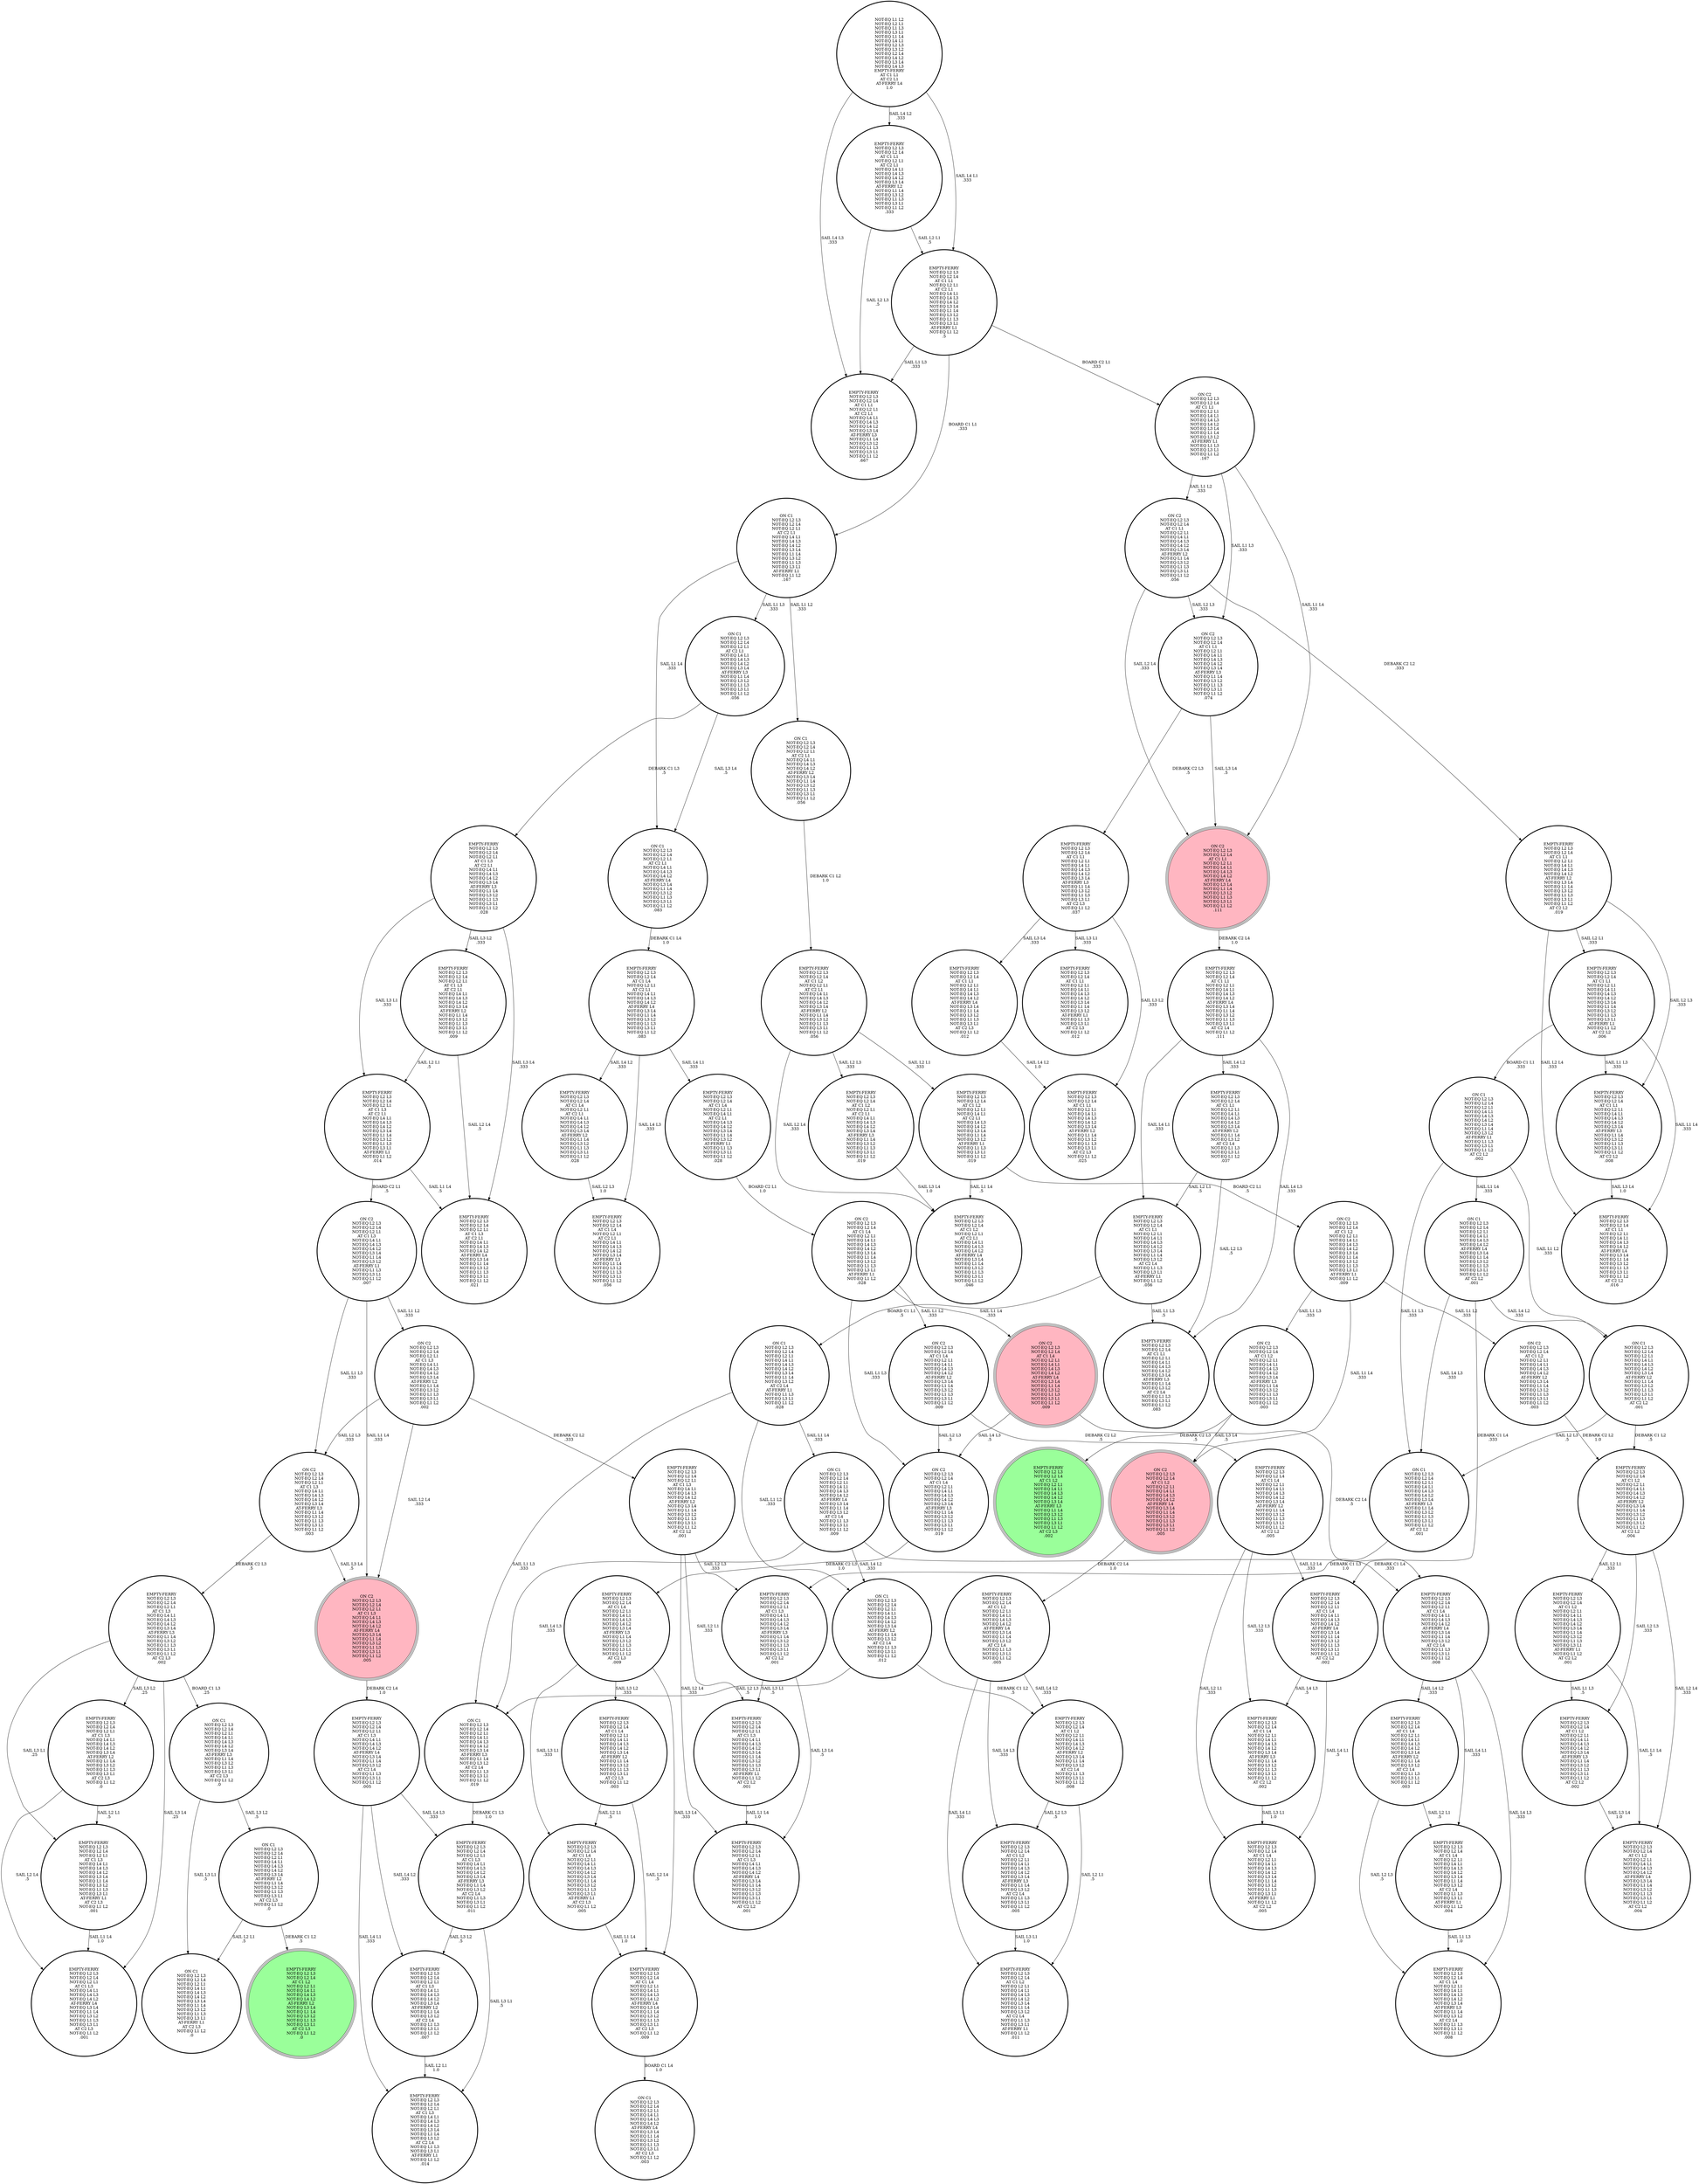digraph {
"EMPTY-FERRY\nNOT-EQ L2 L3\nNOT-EQ L2 L4\nAT C1 L2\nNOT-EQ L2 L1\nAT C2 L1\nNOT-EQ L4 L1\nNOT-EQ L4 L3\nNOT-EQ L4 L2\nNOT-EQ L3 L4\nAT-FERRY L2\nNOT-EQ L1 L4\nNOT-EQ L3 L2\nNOT-EQ L1 L3\nNOT-EQ L3 L1\nNOT-EQ L1 L2\n.056\n" -> "EMPTY-FERRY\nNOT-EQ L2 L3\nNOT-EQ L2 L4\nAT C1 L2\nNOT-EQ L2 L1\nAT C2 L1\nNOT-EQ L4 L1\nNOT-EQ L4 L3\nNOT-EQ L4 L2\nNOT-EQ L3 L4\nAT-FERRY L3\nNOT-EQ L1 L4\nNOT-EQ L3 L2\nNOT-EQ L1 L3\nNOT-EQ L3 L1\nNOT-EQ L1 L2\n.019\n"[label="SAIL L2 L3\n.333\n"];
"EMPTY-FERRY\nNOT-EQ L2 L3\nNOT-EQ L2 L4\nAT C1 L2\nNOT-EQ L2 L1\nAT C2 L1\nNOT-EQ L4 L1\nNOT-EQ L4 L3\nNOT-EQ L4 L2\nNOT-EQ L3 L4\nAT-FERRY L2\nNOT-EQ L1 L4\nNOT-EQ L3 L2\nNOT-EQ L1 L3\nNOT-EQ L3 L1\nNOT-EQ L1 L2\n.056\n" -> "EMPTY-FERRY\nNOT-EQ L2 L3\nNOT-EQ L2 L4\nAT C1 L2\nNOT-EQ L2 L1\nNOT-EQ L4 L1\nAT C2 L1\nNOT-EQ L4 L3\nNOT-EQ L4 L2\nNOT-EQ L3 L4\nNOT-EQ L1 L4\nNOT-EQ L3 L2\nAT-FERRY L1\nNOT-EQ L1 L3\nNOT-EQ L3 L1\nNOT-EQ L1 L2\n.019\n"[label="SAIL L2 L1\n.333\n"];
"EMPTY-FERRY\nNOT-EQ L2 L3\nNOT-EQ L2 L4\nAT C1 L2\nNOT-EQ L2 L1\nAT C2 L1\nNOT-EQ L4 L1\nNOT-EQ L4 L3\nNOT-EQ L4 L2\nNOT-EQ L3 L4\nAT-FERRY L2\nNOT-EQ L1 L4\nNOT-EQ L3 L2\nNOT-EQ L1 L3\nNOT-EQ L3 L1\nNOT-EQ L1 L2\n.056\n" -> "EMPTY-FERRY\nNOT-EQ L2 L3\nNOT-EQ L2 L4\nAT C1 L2\nNOT-EQ L2 L1\nAT C2 L1\nNOT-EQ L4 L1\nNOT-EQ L4 L3\nNOT-EQ L4 L2\nAT-FERRY L4\nNOT-EQ L3 L4\nNOT-EQ L1 L4\nNOT-EQ L3 L2\nNOT-EQ L1 L3\nNOT-EQ L3 L1\nNOT-EQ L1 L2\n.046\n"[label="SAIL L2 L4\n.333\n"];
"EMPTY-FERRY\nNOT-EQ L2 L3\nNOT-EQ L2 L4\nNOT-EQ L2 L1\nAT C1 L3\nNOT-EQ L4 L1\nNOT-EQ L4 L3\nNOT-EQ L4 L2\nNOT-EQ L3 L4\nNOT-EQ L1 L4\nNOT-EQ L3 L2\nNOT-EQ L1 L3\nNOT-EQ L3 L1\nAT-FERRY L1\nNOT-EQ L1 L2\nAT C2 L2\n.001\n" -> "EMPTY-FERRY\nNOT-EQ L2 L3\nNOT-EQ L2 L4\nNOT-EQ L2 L1\nAT C1 L3\nNOT-EQ L4 L1\nNOT-EQ L4 L3\nNOT-EQ L4 L2\nAT-FERRY L4\nNOT-EQ L3 L4\nNOT-EQ L1 L4\nNOT-EQ L3 L2\nNOT-EQ L1 L3\nNOT-EQ L3 L1\nNOT-EQ L1 L2\nAT C2 L2\n.001\n"[label="SAIL L1 L4\n1.0\n"];
"EMPTY-FERRY\nNOT-EQ L2 L3\nNOT-EQ L2 L4\nAT C1 L4\nNOT-EQ L2 L1\nNOT-EQ L4 L1\nNOT-EQ L4 L3\nNOT-EQ L4 L2\nNOT-EQ L3 L4\nNOT-EQ L1 L4\nNOT-EQ L3 L2\nAT C2 L4\nNOT-EQ L1 L3\nNOT-EQ L3 L1\nAT-FERRY L1\nNOT-EQ L1 L2\n.004\n" -> "EMPTY-FERRY\nNOT-EQ L2 L3\nNOT-EQ L2 L4\nAT C1 L4\nNOT-EQ L2 L1\nNOT-EQ L4 L1\nNOT-EQ L4 L3\nNOT-EQ L4 L2\nNOT-EQ L3 L4\nAT-FERRY L3\nNOT-EQ L1 L4\nNOT-EQ L3 L2\nAT C2 L4\nNOT-EQ L1 L3\nNOT-EQ L3 L1\nNOT-EQ L1 L2\n.008\n"[label="SAIL L1 L3\n1.0\n"];
"EMPTY-FERRY\nNOT-EQ L2 L3\nNOT-EQ L2 L4\nAT C1 L4\nNOT-EQ L2 L1\nAT C2 L1\nNOT-EQ L4 L1\nNOT-EQ L4 L3\nNOT-EQ L4 L2\nNOT-EQ L3 L4\nAT-FERRY L2\nNOT-EQ L1 L4\nNOT-EQ L3 L2\nNOT-EQ L1 L3\nNOT-EQ L3 L1\nNOT-EQ L1 L2\n.028\n" -> "EMPTY-FERRY\nNOT-EQ L2 L3\nNOT-EQ L2 L4\nAT C1 L4\nNOT-EQ L2 L1\nAT C2 L1\nNOT-EQ L4 L1\nNOT-EQ L4 L3\nNOT-EQ L4 L2\nNOT-EQ L3 L4\nAT-FERRY L3\nNOT-EQ L1 L4\nNOT-EQ L3 L2\nNOT-EQ L1 L3\nNOT-EQ L3 L1\nNOT-EQ L1 L2\n.056\n"[label="SAIL L2 L3\n1.0\n"];
"EMPTY-FERRY\nNOT-EQ L2 L3\nNOT-EQ L2 L4\nAT C1 L1\nNOT-EQ L2 L1\nNOT-EQ L4 L1\nNOT-EQ L4 L3\nNOT-EQ L4 L2\nAT-FERRY L4\nNOT-EQ L3 L4\nNOT-EQ L1 L4\nNOT-EQ L3 L2\nNOT-EQ L1 L3\nNOT-EQ L3 L1\nAT C2 L4\nNOT-EQ L1 L2\n.111\n" -> "EMPTY-FERRY\nNOT-EQ L2 L3\nNOT-EQ L2 L4\nAT C1 L1\nNOT-EQ L2 L1\nNOT-EQ L4 L1\nNOT-EQ L4 L3\nNOT-EQ L4 L2\nNOT-EQ L3 L4\nAT-FERRY L2\nNOT-EQ L1 L4\nNOT-EQ L3 L2\nAT C2 L4\nNOT-EQ L1 L3\nNOT-EQ L3 L1\nNOT-EQ L1 L2\n.037\n"[label="SAIL L4 L2\n.333\n"];
"EMPTY-FERRY\nNOT-EQ L2 L3\nNOT-EQ L2 L4\nAT C1 L1\nNOT-EQ L2 L1\nNOT-EQ L4 L1\nNOT-EQ L4 L3\nNOT-EQ L4 L2\nAT-FERRY L4\nNOT-EQ L3 L4\nNOT-EQ L1 L4\nNOT-EQ L3 L2\nNOT-EQ L1 L3\nNOT-EQ L3 L1\nAT C2 L4\nNOT-EQ L1 L2\n.111\n" -> "EMPTY-FERRY\nNOT-EQ L2 L3\nNOT-EQ L2 L4\nAT C1 L1\nNOT-EQ L2 L1\nNOT-EQ L4 L1\nNOT-EQ L4 L3\nNOT-EQ L4 L2\nNOT-EQ L3 L4\nNOT-EQ L1 L4\nNOT-EQ L3 L2\nAT C2 L4\nNOT-EQ L1 L3\nNOT-EQ L3 L1\nAT-FERRY L1\nNOT-EQ L1 L2\n.056\n"[label="SAIL L4 L1\n.333\n"];
"EMPTY-FERRY\nNOT-EQ L2 L3\nNOT-EQ L2 L4\nAT C1 L1\nNOT-EQ L2 L1\nNOT-EQ L4 L1\nNOT-EQ L4 L3\nNOT-EQ L4 L2\nAT-FERRY L4\nNOT-EQ L3 L4\nNOT-EQ L1 L4\nNOT-EQ L3 L2\nNOT-EQ L1 L3\nNOT-EQ L3 L1\nAT C2 L4\nNOT-EQ L1 L2\n.111\n" -> "EMPTY-FERRY\nNOT-EQ L2 L3\nNOT-EQ L2 L4\nAT C1 L1\nNOT-EQ L2 L1\nNOT-EQ L4 L1\nNOT-EQ L4 L3\nNOT-EQ L4 L2\nNOT-EQ L3 L4\nAT-FERRY L3\nNOT-EQ L1 L4\nNOT-EQ L3 L2\nAT C2 L4\nNOT-EQ L1 L3\nNOT-EQ L3 L1\nNOT-EQ L1 L2\n.083\n"[label="SAIL L4 L3\n.333\n"];
"EMPTY-FERRY\nNOT-EQ L2 L3\nNOT-EQ L2 L4\nAT C1 L4\nNOT-EQ L2 L1\nNOT-EQ L4 L1\nNOT-EQ L4 L3\nNOT-EQ L4 L2\nNOT-EQ L3 L4\nAT-FERRY L3\nNOT-EQ L1 L4\nNOT-EQ L3 L2\nNOT-EQ L1 L3\nNOT-EQ L3 L1\nNOT-EQ L1 L2\nAT C2 L3\n.009\n" -> "EMPTY-FERRY\nNOT-EQ L2 L3\nNOT-EQ L2 L4\nAT C1 L4\nNOT-EQ L2 L1\nNOT-EQ L4 L1\nNOT-EQ L4 L3\nNOT-EQ L4 L2\nAT-FERRY L4\nNOT-EQ L3 L4\nNOT-EQ L1 L4\nNOT-EQ L3 L2\nNOT-EQ L1 L3\nNOT-EQ L3 L1\nAT C2 L3\nNOT-EQ L1 L2\n.009\n"[label="SAIL L3 L4\n.333\n"];
"EMPTY-FERRY\nNOT-EQ L2 L3\nNOT-EQ L2 L4\nAT C1 L4\nNOT-EQ L2 L1\nNOT-EQ L4 L1\nNOT-EQ L4 L3\nNOT-EQ L4 L2\nNOT-EQ L3 L4\nAT-FERRY L3\nNOT-EQ L1 L4\nNOT-EQ L3 L2\nNOT-EQ L1 L3\nNOT-EQ L3 L1\nNOT-EQ L1 L2\nAT C2 L3\n.009\n" -> "EMPTY-FERRY\nNOT-EQ L2 L3\nNOT-EQ L2 L4\nAT C1 L4\nNOT-EQ L2 L1\nNOT-EQ L4 L1\nNOT-EQ L4 L3\nNOT-EQ L4 L2\nNOT-EQ L3 L4\nAT-FERRY L2\nNOT-EQ L1 L4\nNOT-EQ L3 L2\nNOT-EQ L1 L3\nNOT-EQ L3 L1\nAT C2 L3\nNOT-EQ L1 L2\n.003\n"[label="SAIL L3 L2\n.333\n"];
"EMPTY-FERRY\nNOT-EQ L2 L3\nNOT-EQ L2 L4\nAT C1 L4\nNOT-EQ L2 L1\nNOT-EQ L4 L1\nNOT-EQ L4 L3\nNOT-EQ L4 L2\nNOT-EQ L3 L4\nAT-FERRY L3\nNOT-EQ L1 L4\nNOT-EQ L3 L2\nNOT-EQ L1 L3\nNOT-EQ L3 L1\nNOT-EQ L1 L2\nAT C2 L3\n.009\n" -> "EMPTY-FERRY\nNOT-EQ L2 L3\nNOT-EQ L2 L4\nAT C1 L4\nNOT-EQ L2 L1\nNOT-EQ L4 L1\nNOT-EQ L4 L3\nNOT-EQ L4 L2\nNOT-EQ L3 L4\nNOT-EQ L1 L4\nNOT-EQ L3 L2\nNOT-EQ L1 L3\nNOT-EQ L3 L1\nAT-FERRY L1\nAT C2 L3\nNOT-EQ L1 L2\n.005\n"[label="SAIL L3 L1\n.333\n"];
"ON C1\nNOT-EQ L2 L3\nNOT-EQ L2 L4\nNOT-EQ L2 L1\nAT C2 L1\nNOT-EQ L4 L1\nNOT-EQ L4 L3\nNOT-EQ L4 L2\nAT-FERRY L4\nNOT-EQ L3 L4\nNOT-EQ L1 L4\nNOT-EQ L3 L2\nNOT-EQ L1 L3\nNOT-EQ L3 L1\nNOT-EQ L1 L2\n.083\n" -> "EMPTY-FERRY\nNOT-EQ L2 L3\nNOT-EQ L2 L4\nAT C1 L4\nNOT-EQ L2 L1\nAT C2 L1\nNOT-EQ L4 L1\nNOT-EQ L4 L3\nNOT-EQ L4 L2\nAT-FERRY L4\nNOT-EQ L3 L4\nNOT-EQ L1 L4\nNOT-EQ L3 L2\nNOT-EQ L1 L3\nNOT-EQ L3 L1\nNOT-EQ L1 L2\n.083\n"[label="DEBARK C1 L4\n1.0\n"];
"ON C1\nNOT-EQ L2 L3\nNOT-EQ L2 L4\nNOT-EQ L2 L1\nAT C2 L1\nNOT-EQ L4 L1\nNOT-EQ L4 L3\nNOT-EQ L4 L2\nAT-FERRY L2\nNOT-EQ L3 L4\nNOT-EQ L1 L4\nNOT-EQ L3 L2\nNOT-EQ L1 L3\nNOT-EQ L3 L1\nNOT-EQ L1 L2\n.056\n" -> "EMPTY-FERRY\nNOT-EQ L2 L3\nNOT-EQ L2 L4\nAT C1 L2\nNOT-EQ L2 L1\nAT C2 L1\nNOT-EQ L4 L1\nNOT-EQ L4 L3\nNOT-EQ L4 L2\nNOT-EQ L3 L4\nAT-FERRY L2\nNOT-EQ L1 L4\nNOT-EQ L3 L2\nNOT-EQ L1 L3\nNOT-EQ L3 L1\nNOT-EQ L1 L2\n.056\n"[label="DEBARK C1 L2\n1.0\n"];
"EMPTY-FERRY\nNOT-EQ L2 L3\nNOT-EQ L2 L4\nNOT-EQ L2 L1\nAT C1 L3\nNOT-EQ L4 L1\nNOT-EQ L4 L3\nNOT-EQ L4 L2\nAT-FERRY L4\nNOT-EQ L3 L4\nNOT-EQ L1 L4\nNOT-EQ L3 L2\nAT C2 L4\nNOT-EQ L1 L3\nNOT-EQ L3 L1\nNOT-EQ L1 L2\n.005\n" -> "EMPTY-FERRY\nNOT-EQ L2 L3\nNOT-EQ L2 L4\nNOT-EQ L2 L1\nAT C1 L3\nNOT-EQ L4 L1\nNOT-EQ L4 L3\nNOT-EQ L4 L2\nNOT-EQ L3 L4\nAT-FERRY L2\nNOT-EQ L1 L4\nNOT-EQ L3 L2\nAT C2 L4\nNOT-EQ L1 L3\nNOT-EQ L3 L1\nNOT-EQ L1 L2\n.007\n"[label="SAIL L4 L2\n.333\n"];
"EMPTY-FERRY\nNOT-EQ L2 L3\nNOT-EQ L2 L4\nNOT-EQ L2 L1\nAT C1 L3\nNOT-EQ L4 L1\nNOT-EQ L4 L3\nNOT-EQ L4 L2\nAT-FERRY L4\nNOT-EQ L3 L4\nNOT-EQ L1 L4\nNOT-EQ L3 L2\nAT C2 L4\nNOT-EQ L1 L3\nNOT-EQ L3 L1\nNOT-EQ L1 L2\n.005\n" -> "EMPTY-FERRY\nNOT-EQ L2 L3\nNOT-EQ L2 L4\nNOT-EQ L2 L1\nAT C1 L3\nNOT-EQ L4 L1\nNOT-EQ L4 L3\nNOT-EQ L4 L2\nNOT-EQ L3 L4\nNOT-EQ L1 L4\nNOT-EQ L3 L2\nAT C2 L4\nNOT-EQ L1 L3\nNOT-EQ L3 L1\nAT-FERRY L1\nNOT-EQ L1 L2\n.014\n"[label="SAIL L4 L1\n.333\n"];
"EMPTY-FERRY\nNOT-EQ L2 L3\nNOT-EQ L2 L4\nNOT-EQ L2 L1\nAT C1 L3\nNOT-EQ L4 L1\nNOT-EQ L4 L3\nNOT-EQ L4 L2\nAT-FERRY L4\nNOT-EQ L3 L4\nNOT-EQ L1 L4\nNOT-EQ L3 L2\nAT C2 L4\nNOT-EQ L1 L3\nNOT-EQ L3 L1\nNOT-EQ L1 L2\n.005\n" -> "EMPTY-FERRY\nNOT-EQ L2 L3\nNOT-EQ L2 L4\nNOT-EQ L2 L1\nAT C1 L3\nNOT-EQ L4 L1\nNOT-EQ L4 L3\nNOT-EQ L4 L2\nNOT-EQ L3 L4\nAT-FERRY L3\nNOT-EQ L1 L4\nNOT-EQ L3 L2\nAT C2 L4\nNOT-EQ L1 L3\nNOT-EQ L3 L1\nNOT-EQ L1 L2\n.011\n"[label="SAIL L4 L3\n.333\n"];
"ON C2\nNOT-EQ L2 L3\nNOT-EQ L2 L4\nAT C1 L1\nNOT-EQ L2 L1\nNOT-EQ L4 L1\nNOT-EQ L4 L3\nNOT-EQ L4 L2\nNOT-EQ L3 L4\nAT-FERRY L2\nNOT-EQ L1 L4\nNOT-EQ L3 L2\nNOT-EQ L1 L3\nNOT-EQ L3 L1\nNOT-EQ L1 L2\n.056\n" -> "ON C2\nNOT-EQ L2 L3\nNOT-EQ L2 L4\nAT C1 L1\nNOT-EQ L2 L1\nNOT-EQ L4 L1\nNOT-EQ L4 L3\nNOT-EQ L4 L2\nNOT-EQ L3 L4\nAT-FERRY L3\nNOT-EQ L1 L4\nNOT-EQ L3 L2\nNOT-EQ L1 L3\nNOT-EQ L3 L1\nNOT-EQ L1 L2\n.074\n"[label="SAIL L2 L3\n.333\n"];
"ON C2\nNOT-EQ L2 L3\nNOT-EQ L2 L4\nAT C1 L1\nNOT-EQ L2 L1\nNOT-EQ L4 L1\nNOT-EQ L4 L3\nNOT-EQ L4 L2\nNOT-EQ L3 L4\nAT-FERRY L2\nNOT-EQ L1 L4\nNOT-EQ L3 L2\nNOT-EQ L1 L3\nNOT-EQ L3 L1\nNOT-EQ L1 L2\n.056\n" -> "ON C2\nNOT-EQ L2 L3\nNOT-EQ L2 L4\nAT C1 L1\nNOT-EQ L2 L1\nNOT-EQ L4 L1\nNOT-EQ L4 L3\nNOT-EQ L4 L2\nAT-FERRY L4\nNOT-EQ L3 L4\nNOT-EQ L1 L4\nNOT-EQ L3 L2\nNOT-EQ L1 L3\nNOT-EQ L3 L1\nNOT-EQ L1 L2\n.111\n"[label="SAIL L2 L4\n.333\n"];
"ON C2\nNOT-EQ L2 L3\nNOT-EQ L2 L4\nAT C1 L1\nNOT-EQ L2 L1\nNOT-EQ L4 L1\nNOT-EQ L4 L3\nNOT-EQ L4 L2\nNOT-EQ L3 L4\nAT-FERRY L2\nNOT-EQ L1 L4\nNOT-EQ L3 L2\nNOT-EQ L1 L3\nNOT-EQ L3 L1\nNOT-EQ L1 L2\n.056\n" -> "EMPTY-FERRY\nNOT-EQ L2 L3\nNOT-EQ L2 L4\nAT C1 L1\nNOT-EQ L2 L1\nNOT-EQ L4 L1\nNOT-EQ L4 L3\nNOT-EQ L4 L2\nAT-FERRY L2\nNOT-EQ L3 L4\nNOT-EQ L1 L4\nNOT-EQ L3 L2\nNOT-EQ L1 L3\nNOT-EQ L3 L1\nNOT-EQ L1 L2\nAT C2 L2\n.019\n"[label="DEBARK C2 L2\n.333\n"];
"EMPTY-FERRY\nNOT-EQ L2 L3\nNOT-EQ L2 L4\nAT C1 L1\nNOT-EQ L2 L1\nAT C2 L1\nNOT-EQ L4 L1\nNOT-EQ L4 L3\nNOT-EQ L4 L2\nNOT-EQ L3 L4\nNOT-EQ L1 L4\nNOT-EQ L3 L2\nNOT-EQ L1 L3\nNOT-EQ L3 L1\nAT-FERRY L1\nNOT-EQ L1 L2\n.5\n" -> "EMPTY-FERRY\nNOT-EQ L2 L3\nNOT-EQ L2 L4\nAT C1 L1\nNOT-EQ L2 L1\nAT C2 L1\nNOT-EQ L4 L1\nNOT-EQ L4 L3\nNOT-EQ L4 L2\nNOT-EQ L3 L4\nAT-FERRY L3\nNOT-EQ L1 L4\nNOT-EQ L3 L2\nNOT-EQ L1 L3\nNOT-EQ L3 L1\nNOT-EQ L1 L2\n.667\n"[label="SAIL L1 L3\n.333\n"];
"EMPTY-FERRY\nNOT-EQ L2 L3\nNOT-EQ L2 L4\nAT C1 L1\nNOT-EQ L2 L1\nAT C2 L1\nNOT-EQ L4 L1\nNOT-EQ L4 L3\nNOT-EQ L4 L2\nNOT-EQ L3 L4\nNOT-EQ L1 L4\nNOT-EQ L3 L2\nNOT-EQ L1 L3\nNOT-EQ L3 L1\nAT-FERRY L1\nNOT-EQ L1 L2\n.5\n" -> "ON C1\nNOT-EQ L2 L3\nNOT-EQ L2 L4\nNOT-EQ L2 L1\nAT C2 L1\nNOT-EQ L4 L1\nNOT-EQ L4 L3\nNOT-EQ L4 L2\nNOT-EQ L3 L4\nNOT-EQ L1 L4\nNOT-EQ L3 L2\nNOT-EQ L1 L3\nNOT-EQ L3 L1\nAT-FERRY L1\nNOT-EQ L1 L2\n.167\n"[label="BOARD C1 L1\n.333\n"];
"EMPTY-FERRY\nNOT-EQ L2 L3\nNOT-EQ L2 L4\nAT C1 L1\nNOT-EQ L2 L1\nAT C2 L1\nNOT-EQ L4 L1\nNOT-EQ L4 L3\nNOT-EQ L4 L2\nNOT-EQ L3 L4\nNOT-EQ L1 L4\nNOT-EQ L3 L2\nNOT-EQ L1 L3\nNOT-EQ L3 L1\nAT-FERRY L1\nNOT-EQ L1 L2\n.5\n" -> "ON C2\nNOT-EQ L2 L3\nNOT-EQ L2 L4\nAT C1 L1\nNOT-EQ L2 L1\nNOT-EQ L4 L1\nNOT-EQ L4 L3\nNOT-EQ L4 L2\nNOT-EQ L3 L4\nNOT-EQ L1 L4\nNOT-EQ L3 L2\nAT-FERRY L1\nNOT-EQ L1 L3\nNOT-EQ L3 L1\nNOT-EQ L1 L2\n.167\n"[label="BOARD C2 L1\n.333\n"];
"ON C2\nNOT-EQ L2 L3\nNOT-EQ L2 L4\nAT C1 L1\nNOT-EQ L2 L1\nNOT-EQ L4 L1\nNOT-EQ L4 L3\nNOT-EQ L4 L2\nNOT-EQ L3 L4\nNOT-EQ L1 L4\nNOT-EQ L3 L2\nAT-FERRY L1\nNOT-EQ L1 L3\nNOT-EQ L3 L1\nNOT-EQ L1 L2\n.167\n" -> "ON C2\nNOT-EQ L2 L3\nNOT-EQ L2 L4\nAT C1 L1\nNOT-EQ L2 L1\nNOT-EQ L4 L1\nNOT-EQ L4 L3\nNOT-EQ L4 L2\nNOT-EQ L3 L4\nAT-FERRY L2\nNOT-EQ L1 L4\nNOT-EQ L3 L2\nNOT-EQ L1 L3\nNOT-EQ L3 L1\nNOT-EQ L1 L2\n.056\n"[label="SAIL L1 L2\n.333\n"];
"ON C2\nNOT-EQ L2 L3\nNOT-EQ L2 L4\nAT C1 L1\nNOT-EQ L2 L1\nNOT-EQ L4 L1\nNOT-EQ L4 L3\nNOT-EQ L4 L2\nNOT-EQ L3 L4\nNOT-EQ L1 L4\nNOT-EQ L3 L2\nAT-FERRY L1\nNOT-EQ L1 L3\nNOT-EQ L3 L1\nNOT-EQ L1 L2\n.167\n" -> "ON C2\nNOT-EQ L2 L3\nNOT-EQ L2 L4\nAT C1 L1\nNOT-EQ L2 L1\nNOT-EQ L4 L1\nNOT-EQ L4 L3\nNOT-EQ L4 L2\nNOT-EQ L3 L4\nAT-FERRY L3\nNOT-EQ L1 L4\nNOT-EQ L3 L2\nNOT-EQ L1 L3\nNOT-EQ L3 L1\nNOT-EQ L1 L2\n.074\n"[label="SAIL L1 L3\n.333\n"];
"ON C2\nNOT-EQ L2 L3\nNOT-EQ L2 L4\nAT C1 L1\nNOT-EQ L2 L1\nNOT-EQ L4 L1\nNOT-EQ L4 L3\nNOT-EQ L4 L2\nNOT-EQ L3 L4\nNOT-EQ L1 L4\nNOT-EQ L3 L2\nAT-FERRY L1\nNOT-EQ L1 L3\nNOT-EQ L3 L1\nNOT-EQ L1 L2\n.167\n" -> "ON C2\nNOT-EQ L2 L3\nNOT-EQ L2 L4\nAT C1 L1\nNOT-EQ L2 L1\nNOT-EQ L4 L1\nNOT-EQ L4 L3\nNOT-EQ L4 L2\nAT-FERRY L4\nNOT-EQ L3 L4\nNOT-EQ L1 L4\nNOT-EQ L3 L2\nNOT-EQ L1 L3\nNOT-EQ L3 L1\nNOT-EQ L1 L2\n.111\n"[label="SAIL L1 L4\n.333\n"];
"EMPTY-FERRY\nNOT-EQ L2 L3\nNOT-EQ L2 L4\nNOT-EQ L2 L1\nAT C1 L3\nAT C2 L1\nNOT-EQ L4 L1\nNOT-EQ L4 L3\nNOT-EQ L4 L2\nNOT-EQ L3 L4\nAT-FERRY L3\nNOT-EQ L1 L4\nNOT-EQ L3 L2\nNOT-EQ L1 L3\nNOT-EQ L3 L1\nNOT-EQ L1 L2\n.028\n" -> "EMPTY-FERRY\nNOT-EQ L2 L3\nNOT-EQ L2 L4\nNOT-EQ L2 L1\nAT C1 L3\nAT C2 L1\nNOT-EQ L4 L1\nNOT-EQ L4 L3\nNOT-EQ L4 L2\nNOT-EQ L3 L4\nAT-FERRY L2\nNOT-EQ L1 L4\nNOT-EQ L3 L2\nNOT-EQ L1 L3\nNOT-EQ L3 L1\nNOT-EQ L1 L2\n.009\n"[label="SAIL L3 L2\n.333\n"];
"EMPTY-FERRY\nNOT-EQ L2 L3\nNOT-EQ L2 L4\nNOT-EQ L2 L1\nAT C1 L3\nAT C2 L1\nNOT-EQ L4 L1\nNOT-EQ L4 L3\nNOT-EQ L4 L2\nNOT-EQ L3 L4\nAT-FERRY L3\nNOT-EQ L1 L4\nNOT-EQ L3 L2\nNOT-EQ L1 L3\nNOT-EQ L3 L1\nNOT-EQ L1 L2\n.028\n" -> "EMPTY-FERRY\nNOT-EQ L2 L3\nNOT-EQ L2 L4\nNOT-EQ L2 L1\nAT C1 L3\nAT C2 L1\nNOT-EQ L4 L1\nNOT-EQ L4 L3\nNOT-EQ L4 L2\nNOT-EQ L3 L4\nNOT-EQ L1 L4\nNOT-EQ L3 L2\nNOT-EQ L1 L3\nNOT-EQ L3 L1\nAT-FERRY L1\nNOT-EQ L1 L2\n.014\n"[label="SAIL L3 L1\n.333\n"];
"EMPTY-FERRY\nNOT-EQ L2 L3\nNOT-EQ L2 L4\nNOT-EQ L2 L1\nAT C1 L3\nAT C2 L1\nNOT-EQ L4 L1\nNOT-EQ L4 L3\nNOT-EQ L4 L2\nNOT-EQ L3 L4\nAT-FERRY L3\nNOT-EQ L1 L4\nNOT-EQ L3 L2\nNOT-EQ L1 L3\nNOT-EQ L3 L1\nNOT-EQ L1 L2\n.028\n" -> "EMPTY-FERRY\nNOT-EQ L2 L3\nNOT-EQ L2 L4\nNOT-EQ L2 L1\nAT C1 L3\nAT C2 L1\nNOT-EQ L4 L1\nNOT-EQ L4 L3\nNOT-EQ L4 L2\nAT-FERRY L4\nNOT-EQ L3 L4\nNOT-EQ L1 L4\nNOT-EQ L3 L2\nNOT-EQ L1 L3\nNOT-EQ L3 L1\nNOT-EQ L1 L2\n.021\n"[label="SAIL L3 L4\n.333\n"];
"ON C2\nNOT-EQ L2 L3\nNOT-EQ L2 L4\nAT C1 L4\nNOT-EQ L2 L1\nNOT-EQ L4 L1\nNOT-EQ L4 L3\nNOT-EQ L4 L2\nAT-FERRY L2\nNOT-EQ L3 L4\nNOT-EQ L1 L4\nNOT-EQ L3 L2\nNOT-EQ L1 L3\nNOT-EQ L3 L1\nNOT-EQ L1 L2\n.009\n" -> "EMPTY-FERRY\nNOT-EQ L2 L3\nNOT-EQ L2 L4\nAT C1 L4\nNOT-EQ L2 L1\nNOT-EQ L4 L1\nNOT-EQ L4 L3\nNOT-EQ L4 L2\nNOT-EQ L3 L4\nAT-FERRY L2\nNOT-EQ L1 L4\nNOT-EQ L3 L2\nNOT-EQ L1 L3\nNOT-EQ L3 L1\nNOT-EQ L1 L2\nAT C2 L2\n.005\n"[label="DEBARK C2 L2\n.5\n"];
"ON C2\nNOT-EQ L2 L3\nNOT-EQ L2 L4\nAT C1 L4\nNOT-EQ L2 L1\nNOT-EQ L4 L1\nNOT-EQ L4 L3\nNOT-EQ L4 L2\nAT-FERRY L2\nNOT-EQ L3 L4\nNOT-EQ L1 L4\nNOT-EQ L3 L2\nNOT-EQ L1 L3\nNOT-EQ L3 L1\nNOT-EQ L1 L2\n.009\n" -> "ON C2\nNOT-EQ L2 L3\nNOT-EQ L2 L4\nAT C1 L4\nNOT-EQ L2 L1\nNOT-EQ L4 L1\nNOT-EQ L4 L3\nNOT-EQ L4 L2\nNOT-EQ L3 L4\nAT-FERRY L3\nNOT-EQ L1 L4\nNOT-EQ L3 L2\nNOT-EQ L1 L3\nNOT-EQ L3 L1\nNOT-EQ L1 L2\n.019\n"[label="SAIL L2 L3\n.5\n"];
"ON C2\nNOT-EQ L2 L3\nNOT-EQ L2 L4\nAT C1 L4\nNOT-EQ L2 L1\nNOT-EQ L4 L1\nNOT-EQ L4 L3\nNOT-EQ L4 L2\nAT-FERRY L4\nNOT-EQ L3 L4\nNOT-EQ L1 L4\nNOT-EQ L3 L2\nNOT-EQ L1 L3\nNOT-EQ L3 L1\nNOT-EQ L1 L2\n.009\n" -> "ON C2\nNOT-EQ L2 L3\nNOT-EQ L2 L4\nAT C1 L4\nNOT-EQ L2 L1\nNOT-EQ L4 L1\nNOT-EQ L4 L3\nNOT-EQ L4 L2\nNOT-EQ L3 L4\nAT-FERRY L3\nNOT-EQ L1 L4\nNOT-EQ L3 L2\nNOT-EQ L1 L3\nNOT-EQ L3 L1\nNOT-EQ L1 L2\n.019\n"[label="SAIL L4 L3\n.5\n"];
"ON C2\nNOT-EQ L2 L3\nNOT-EQ L2 L4\nAT C1 L4\nNOT-EQ L2 L1\nNOT-EQ L4 L1\nNOT-EQ L4 L3\nNOT-EQ L4 L2\nAT-FERRY L4\nNOT-EQ L3 L4\nNOT-EQ L1 L4\nNOT-EQ L3 L2\nNOT-EQ L1 L3\nNOT-EQ L3 L1\nNOT-EQ L1 L2\n.009\n" -> "EMPTY-FERRY\nNOT-EQ L2 L3\nNOT-EQ L2 L4\nNOT-EQ L2 L1\nAT C1 L4\nNOT-EQ L4 L1\nNOT-EQ L4 L3\nNOT-EQ L4 L2\nAT-FERRY L4\nNOT-EQ L3 L4\nNOT-EQ L1 L4\nNOT-EQ L3 L2\nAT C2 L4\nNOT-EQ L1 L3\nNOT-EQ L3 L1\nNOT-EQ L1 L2\n.008\n"[label="DEBARK C2 L4\n.5\n"];
"ON C2\nNOT-EQ L2 L3\nNOT-EQ L2 L4\nAT C1 L2\nNOT-EQ L2 L1\nNOT-EQ L4 L1\nNOT-EQ L4 L3\nNOT-EQ L4 L2\nAT-FERRY L4\nNOT-EQ L3 L4\nNOT-EQ L1 L4\nNOT-EQ L3 L2\nNOT-EQ L1 L3\nNOT-EQ L3 L1\nNOT-EQ L1 L2\n.005\n" -> "EMPTY-FERRY\nNOT-EQ L2 L3\nNOT-EQ L2 L4\nAT C1 L2\nNOT-EQ L2 L1\nNOT-EQ L4 L1\nNOT-EQ L4 L3\nNOT-EQ L4 L2\nAT-FERRY L4\nNOT-EQ L3 L4\nNOT-EQ L1 L4\nNOT-EQ L3 L2\nAT C2 L4\nNOT-EQ L1 L3\nNOT-EQ L3 L1\nNOT-EQ L1 L2\n.005\n"[label="DEBARK C2 L4\n1.0\n"];
"EMPTY-FERRY\nNOT-EQ L2 L3\nNOT-EQ L2 L4\nAT C1 L2\nNOT-EQ L2 L1\nNOT-EQ L4 L1\nNOT-EQ L4 L3\nNOT-EQ L4 L2\nNOT-EQ L3 L4\nNOT-EQ L1 L4\nNOT-EQ L3 L2\nNOT-EQ L1 L3\nNOT-EQ L3 L1\nAT-FERRY L1\nNOT-EQ L1 L2\nAT C2 L2\n.001\n" -> "EMPTY-FERRY\nNOT-EQ L2 L3\nNOT-EQ L2 L4\nAT C1 L2\nNOT-EQ L2 L1\nNOT-EQ L4 L1\nNOT-EQ L4 L3\nNOT-EQ L4 L2\nNOT-EQ L3 L4\nAT-FERRY L3\nNOT-EQ L1 L4\nNOT-EQ L3 L2\nNOT-EQ L1 L3\nNOT-EQ L3 L1\nNOT-EQ L1 L2\nAT C2 L2\n.002\n"[label="SAIL L1 L3\n.5\n"];
"EMPTY-FERRY\nNOT-EQ L2 L3\nNOT-EQ L2 L4\nAT C1 L2\nNOT-EQ L2 L1\nNOT-EQ L4 L1\nNOT-EQ L4 L3\nNOT-EQ L4 L2\nNOT-EQ L3 L4\nNOT-EQ L1 L4\nNOT-EQ L3 L2\nNOT-EQ L1 L3\nNOT-EQ L3 L1\nAT-FERRY L1\nNOT-EQ L1 L2\nAT C2 L2\n.001\n" -> "EMPTY-FERRY\nNOT-EQ L2 L3\nNOT-EQ L2 L4\nAT C1 L2\nNOT-EQ L2 L1\nNOT-EQ L4 L1\nNOT-EQ L4 L3\nNOT-EQ L4 L2\nAT-FERRY L4\nNOT-EQ L3 L4\nNOT-EQ L1 L4\nNOT-EQ L3 L2\nNOT-EQ L1 L3\nNOT-EQ L3 L1\nNOT-EQ L1 L2\nAT C2 L2\n.004\n"[label="SAIL L1 L4\n.5\n"];
"ON C2\nNOT-EQ L2 L3\nNOT-EQ L2 L4\nAT C1 L1\nNOT-EQ L2 L1\nNOT-EQ L4 L1\nNOT-EQ L4 L3\nNOT-EQ L4 L2\nAT-FERRY L4\nNOT-EQ L3 L4\nNOT-EQ L1 L4\nNOT-EQ L3 L2\nNOT-EQ L1 L3\nNOT-EQ L3 L1\nNOT-EQ L1 L2\n.111\n" -> "EMPTY-FERRY\nNOT-EQ L2 L3\nNOT-EQ L2 L4\nAT C1 L1\nNOT-EQ L2 L1\nNOT-EQ L4 L1\nNOT-EQ L4 L3\nNOT-EQ L4 L2\nAT-FERRY L4\nNOT-EQ L3 L4\nNOT-EQ L1 L4\nNOT-EQ L3 L2\nNOT-EQ L1 L3\nNOT-EQ L3 L1\nAT C2 L4\nNOT-EQ L1 L2\n.111\n"[label="DEBARK C2 L4\n1.0\n"];
"EMPTY-FERRY\nNOT-EQ L2 L3\nNOT-EQ L2 L4\nAT C1 L1\nNOT-EQ L2 L1\nNOT-EQ L4 L1\nNOT-EQ L4 L3\nNOT-EQ L4 L2\nNOT-EQ L3 L4\nAT-FERRY L3\nNOT-EQ L1 L4\nNOT-EQ L3 L2\nNOT-EQ L1 L3\nNOT-EQ L3 L1\nAT C2 L3\nNOT-EQ L1 L2\n.037\n" -> "EMPTY-FERRY\nNOT-EQ L2 L3\nNOT-EQ L2 L4\nAT C1 L1\nNOT-EQ L2 L1\nNOT-EQ L4 L1\nNOT-EQ L4 L3\nNOT-EQ L4 L2\nNOT-EQ L3 L4\nNOT-EQ L1 L4\nNOT-EQ L3 L2\nAT-FERRY L1\nNOT-EQ L1 L3\nNOT-EQ L3 L1\nAT C2 L3\nNOT-EQ L1 L2\n.012\n"[label="SAIL L3 L1\n.333\n"];
"EMPTY-FERRY\nNOT-EQ L2 L3\nNOT-EQ L2 L4\nAT C1 L1\nNOT-EQ L2 L1\nNOT-EQ L4 L1\nNOT-EQ L4 L3\nNOT-EQ L4 L2\nNOT-EQ L3 L4\nAT-FERRY L3\nNOT-EQ L1 L4\nNOT-EQ L3 L2\nNOT-EQ L1 L3\nNOT-EQ L3 L1\nAT C2 L3\nNOT-EQ L1 L2\n.037\n" -> "EMPTY-FERRY\nNOT-EQ L2 L3\nNOT-EQ L2 L4\nAT C1 L1\nNOT-EQ L2 L1\nNOT-EQ L4 L1\nNOT-EQ L4 L3\nNOT-EQ L4 L2\nAT-FERRY L4\nNOT-EQ L3 L4\nNOT-EQ L1 L4\nNOT-EQ L3 L2\nNOT-EQ L1 L3\nNOT-EQ L3 L1\nAT C2 L3\nNOT-EQ L1 L2\n.012\n"[label="SAIL L3 L4\n.333\n"];
"EMPTY-FERRY\nNOT-EQ L2 L3\nNOT-EQ L2 L4\nAT C1 L1\nNOT-EQ L2 L1\nNOT-EQ L4 L1\nNOT-EQ L4 L3\nNOT-EQ L4 L2\nNOT-EQ L3 L4\nAT-FERRY L3\nNOT-EQ L1 L4\nNOT-EQ L3 L2\nNOT-EQ L1 L3\nNOT-EQ L3 L1\nAT C2 L3\nNOT-EQ L1 L2\n.037\n" -> "EMPTY-FERRY\nNOT-EQ L2 L3\nNOT-EQ L2 L4\nAT C1 L1\nNOT-EQ L2 L1\nNOT-EQ L4 L1\nNOT-EQ L4 L3\nNOT-EQ L4 L2\nNOT-EQ L3 L4\nAT-FERRY L2\nNOT-EQ L1 L4\nNOT-EQ L3 L2\nNOT-EQ L1 L3\nNOT-EQ L3 L1\nAT C2 L3\nNOT-EQ L1 L2\n.025\n"[label="SAIL L3 L2\n.333\n"];
"EMPTY-FERRY\nNOT-EQ L2 L3\nNOT-EQ L2 L4\nNOT-EQ L2 L1\nAT C1 L4\nNOT-EQ L4 L1\nNOT-EQ L4 L3\nNOT-EQ L4 L2\nAT-FERRY L4\nNOT-EQ L3 L4\nNOT-EQ L1 L4\nNOT-EQ L3 L2\nAT C2 L4\nNOT-EQ L1 L3\nNOT-EQ L3 L1\nNOT-EQ L1 L2\n.008\n" -> "EMPTY-FERRY\nNOT-EQ L2 L3\nNOT-EQ L2 L4\nAT C1 L4\nNOT-EQ L2 L1\nNOT-EQ L4 L1\nNOT-EQ L4 L3\nNOT-EQ L4 L2\nNOT-EQ L3 L4\nAT-FERRY L2\nNOT-EQ L1 L4\nNOT-EQ L3 L2\nAT C2 L4\nNOT-EQ L1 L3\nNOT-EQ L3 L1\nNOT-EQ L1 L2\n.003\n"[label="SAIL L4 L2\n.333\n"];
"EMPTY-FERRY\nNOT-EQ L2 L3\nNOT-EQ L2 L4\nNOT-EQ L2 L1\nAT C1 L4\nNOT-EQ L4 L1\nNOT-EQ L4 L3\nNOT-EQ L4 L2\nAT-FERRY L4\nNOT-EQ L3 L4\nNOT-EQ L1 L4\nNOT-EQ L3 L2\nAT C2 L4\nNOT-EQ L1 L3\nNOT-EQ L3 L1\nNOT-EQ L1 L2\n.008\n" -> "EMPTY-FERRY\nNOT-EQ L2 L3\nNOT-EQ L2 L4\nAT C1 L4\nNOT-EQ L2 L1\nNOT-EQ L4 L1\nNOT-EQ L4 L3\nNOT-EQ L4 L2\nNOT-EQ L3 L4\nNOT-EQ L1 L4\nNOT-EQ L3 L2\nAT C2 L4\nNOT-EQ L1 L3\nNOT-EQ L3 L1\nAT-FERRY L1\nNOT-EQ L1 L2\n.004\n"[label="SAIL L4 L1\n.333\n"];
"EMPTY-FERRY\nNOT-EQ L2 L3\nNOT-EQ L2 L4\nNOT-EQ L2 L1\nAT C1 L4\nNOT-EQ L4 L1\nNOT-EQ L4 L3\nNOT-EQ L4 L2\nAT-FERRY L4\nNOT-EQ L3 L4\nNOT-EQ L1 L4\nNOT-EQ L3 L2\nAT C2 L4\nNOT-EQ L1 L3\nNOT-EQ L3 L1\nNOT-EQ L1 L2\n.008\n" -> "EMPTY-FERRY\nNOT-EQ L2 L3\nNOT-EQ L2 L4\nAT C1 L4\nNOT-EQ L2 L1\nNOT-EQ L4 L1\nNOT-EQ L4 L3\nNOT-EQ L4 L2\nNOT-EQ L3 L4\nAT-FERRY L3\nNOT-EQ L1 L4\nNOT-EQ L3 L2\nAT C2 L4\nNOT-EQ L1 L3\nNOT-EQ L3 L1\nNOT-EQ L1 L2\n.008\n"[label="SAIL L4 L3\n.333\n"];
"ON C2\nNOT-EQ L2 L3\nNOT-EQ L2 L4\nAT C1 L2\nNOT-EQ L2 L1\nNOT-EQ L4 L1\nNOT-EQ L4 L3\nNOT-EQ L4 L2\nAT-FERRY L2\nNOT-EQ L3 L4\nNOT-EQ L1 L4\nNOT-EQ L3 L2\nNOT-EQ L1 L3\nNOT-EQ L3 L1\nNOT-EQ L1 L2\n.003\n" -> "EMPTY-FERRY\nNOT-EQ L2 L3\nNOT-EQ L2 L4\nAT C1 L2\nNOT-EQ L2 L1\nNOT-EQ L4 L1\nNOT-EQ L4 L3\nNOT-EQ L4 L2\nAT-FERRY L2\nNOT-EQ L3 L4\nNOT-EQ L1 L4\nNOT-EQ L3 L2\nNOT-EQ L1 L3\nNOT-EQ L3 L1\nNOT-EQ L1 L2\nAT C2 L2\n.004\n"[label="DEBARK C2 L2\n1.0\n"];
"EMPTY-FERRY\nNOT-EQ L2 L3\nNOT-EQ L2 L4\nAT C1 L2\nNOT-EQ L2 L1\nNOT-EQ L4 L1\nNOT-EQ L4 L3\nNOT-EQ L4 L2\nNOT-EQ L3 L4\nAT-FERRY L3\nNOT-EQ L1 L4\nNOT-EQ L3 L2\nAT C2 L4\nNOT-EQ L1 L3\nNOT-EQ L3 L1\nNOT-EQ L1 L2\n.005\n" -> "EMPTY-FERRY\nNOT-EQ L2 L3\nNOT-EQ L2 L4\nAT C1 L2\nNOT-EQ L2 L1\nNOT-EQ L4 L1\nNOT-EQ L4 L3\nNOT-EQ L4 L2\nNOT-EQ L3 L4\nNOT-EQ L1 L4\nNOT-EQ L3 L2\nAT C2 L4\nNOT-EQ L1 L3\nNOT-EQ L3 L1\nAT-FERRY L1\nNOT-EQ L1 L2\n.011\n"[label="SAIL L3 L1\n1.0\n"];
"EMPTY-FERRY\nNOT-EQ L2 L3\nNOT-EQ L2 L4\nNOT-EQ L2 L1\nAT C1 L3\nNOT-EQ L4 L1\nNOT-EQ L4 L3\nNOT-EQ L4 L2\nNOT-EQ L3 L4\nAT-FERRY L3\nNOT-EQ L1 L4\nNOT-EQ L3 L2\nNOT-EQ L1 L3\nNOT-EQ L3 L1\nNOT-EQ L1 L2\nAT C2 L2\n.001\n" -> "EMPTY-FERRY\nNOT-EQ L2 L3\nNOT-EQ L2 L4\nNOT-EQ L2 L1\nAT C1 L3\nNOT-EQ L4 L1\nNOT-EQ L4 L3\nNOT-EQ L4 L2\nNOT-EQ L3 L4\nNOT-EQ L1 L4\nNOT-EQ L3 L2\nNOT-EQ L1 L3\nNOT-EQ L3 L1\nAT-FERRY L1\nNOT-EQ L1 L2\nAT C2 L2\n.001\n"[label="SAIL L3 L1\n.5\n"];
"EMPTY-FERRY\nNOT-EQ L2 L3\nNOT-EQ L2 L4\nNOT-EQ L2 L1\nAT C1 L3\nNOT-EQ L4 L1\nNOT-EQ L4 L3\nNOT-EQ L4 L2\nNOT-EQ L3 L4\nAT-FERRY L3\nNOT-EQ L1 L4\nNOT-EQ L3 L2\nNOT-EQ L1 L3\nNOT-EQ L3 L1\nNOT-EQ L1 L2\nAT C2 L2\n.001\n" -> "EMPTY-FERRY\nNOT-EQ L2 L3\nNOT-EQ L2 L4\nNOT-EQ L2 L1\nAT C1 L3\nNOT-EQ L4 L1\nNOT-EQ L4 L3\nNOT-EQ L4 L2\nAT-FERRY L4\nNOT-EQ L3 L4\nNOT-EQ L1 L4\nNOT-EQ L3 L2\nNOT-EQ L1 L3\nNOT-EQ L3 L1\nNOT-EQ L1 L2\nAT C2 L2\n.001\n"[label="SAIL L3 L4\n.5\n"];
"EMPTY-FERRY\nNOT-EQ L2 L3\nNOT-EQ L2 L4\nAT C1 L1\nNOT-EQ L2 L1\nNOT-EQ L4 L1\nNOT-EQ L4 L3\nNOT-EQ L4 L2\nNOT-EQ L3 L4\nAT-FERRY L3\nNOT-EQ L1 L4\nNOT-EQ L3 L2\nNOT-EQ L1 L3\nNOT-EQ L3 L1\nNOT-EQ L1 L2\nAT C2 L2\n.008\n" -> "EMPTY-FERRY\nNOT-EQ L2 L3\nNOT-EQ L2 L4\nAT C1 L1\nNOT-EQ L2 L1\nNOT-EQ L4 L1\nNOT-EQ L4 L3\nNOT-EQ L4 L2\nAT-FERRY L4\nNOT-EQ L3 L4\nNOT-EQ L1 L4\nNOT-EQ L3 L2\nNOT-EQ L1 L3\nNOT-EQ L3 L1\nNOT-EQ L1 L2\nAT C2 L2\n.016\n"[label="SAIL L3 L4\n1.0\n"];
"ON C1\nNOT-EQ L2 L3\nNOT-EQ L2 L4\nNOT-EQ L2 L1\nNOT-EQ L4 L1\nNOT-EQ L4 L3\nNOT-EQ L4 L2\nNOT-EQ L3 L4\nAT-FERRY L3\nNOT-EQ L1 L4\nNOT-EQ L3 L2\nAT C2 L4\nNOT-EQ L1 L3\nNOT-EQ L3 L1\nNOT-EQ L1 L2\n.019\n" -> "EMPTY-FERRY\nNOT-EQ L2 L3\nNOT-EQ L2 L4\nNOT-EQ L2 L1\nAT C1 L3\nNOT-EQ L4 L1\nNOT-EQ L4 L3\nNOT-EQ L4 L2\nNOT-EQ L3 L4\nAT-FERRY L3\nNOT-EQ L1 L4\nNOT-EQ L3 L2\nAT C2 L4\nNOT-EQ L1 L3\nNOT-EQ L3 L1\nNOT-EQ L1 L2\n.011\n"[label="DEBARK C1 L3\n1.0\n"];
"ON C1\nNOT-EQ L2 L3\nNOT-EQ L2 L4\nNOT-EQ L2 L1\nNOT-EQ L4 L1\nNOT-EQ L4 L3\nNOT-EQ L4 L2\nNOT-EQ L3 L4\nAT-FERRY L3\nNOT-EQ L1 L4\nNOT-EQ L3 L2\nNOT-EQ L1 L3\nNOT-EQ L3 L1\nNOT-EQ L1 L2\nAT C2 L2\n.001\n" -> "EMPTY-FERRY\nNOT-EQ L2 L3\nNOT-EQ L2 L4\nNOT-EQ L2 L1\nAT C1 L3\nNOT-EQ L4 L1\nNOT-EQ L4 L3\nNOT-EQ L4 L2\nNOT-EQ L3 L4\nAT-FERRY L3\nNOT-EQ L1 L4\nNOT-EQ L3 L2\nNOT-EQ L1 L3\nNOT-EQ L3 L1\nNOT-EQ L1 L2\nAT C2 L2\n.001\n"[label="DEBARK C1 L3\n1.0\n"];
"EMPTY-FERRY\nNOT-EQ L2 L3\nNOT-EQ L2 L4\nAT C1 L1\nNOT-EQ L2 L1\nNOT-EQ L4 L1\nNOT-EQ L4 L3\nNOT-EQ L4 L2\nNOT-EQ L3 L4\nNOT-EQ L1 L4\nNOT-EQ L3 L2\nNOT-EQ L1 L3\nNOT-EQ L3 L1\nAT-FERRY L1\nNOT-EQ L1 L2\nAT C2 L2\n.006\n" -> "ON C1\nNOT-EQ L2 L3\nNOT-EQ L2 L4\nNOT-EQ L2 L1\nNOT-EQ L4 L1\nNOT-EQ L4 L3\nNOT-EQ L4 L2\nNOT-EQ L3 L4\nNOT-EQ L1 L4\nNOT-EQ L3 L2\nAT-FERRY L1\nNOT-EQ L1 L3\nNOT-EQ L3 L1\nNOT-EQ L1 L2\nAT C2 L2\n.002\n"[label="BOARD C1 L1\n.333\n"];
"EMPTY-FERRY\nNOT-EQ L2 L3\nNOT-EQ L2 L4\nAT C1 L1\nNOT-EQ L2 L1\nNOT-EQ L4 L1\nNOT-EQ L4 L3\nNOT-EQ L4 L2\nNOT-EQ L3 L4\nNOT-EQ L1 L4\nNOT-EQ L3 L2\nNOT-EQ L1 L3\nNOT-EQ L3 L1\nAT-FERRY L1\nNOT-EQ L1 L2\nAT C2 L2\n.006\n" -> "EMPTY-FERRY\nNOT-EQ L2 L3\nNOT-EQ L2 L4\nAT C1 L1\nNOT-EQ L2 L1\nNOT-EQ L4 L1\nNOT-EQ L4 L3\nNOT-EQ L4 L2\nNOT-EQ L3 L4\nAT-FERRY L3\nNOT-EQ L1 L4\nNOT-EQ L3 L2\nNOT-EQ L1 L3\nNOT-EQ L3 L1\nNOT-EQ L1 L2\nAT C2 L2\n.008\n"[label="SAIL L1 L3\n.333\n"];
"EMPTY-FERRY\nNOT-EQ L2 L3\nNOT-EQ L2 L4\nAT C1 L1\nNOT-EQ L2 L1\nNOT-EQ L4 L1\nNOT-EQ L4 L3\nNOT-EQ L4 L2\nNOT-EQ L3 L4\nNOT-EQ L1 L4\nNOT-EQ L3 L2\nNOT-EQ L1 L3\nNOT-EQ L3 L1\nAT-FERRY L1\nNOT-EQ L1 L2\nAT C2 L2\n.006\n" -> "EMPTY-FERRY\nNOT-EQ L2 L3\nNOT-EQ L2 L4\nAT C1 L1\nNOT-EQ L2 L1\nNOT-EQ L4 L1\nNOT-EQ L4 L3\nNOT-EQ L4 L2\nAT-FERRY L4\nNOT-EQ L3 L4\nNOT-EQ L1 L4\nNOT-EQ L3 L2\nNOT-EQ L1 L3\nNOT-EQ L3 L1\nNOT-EQ L1 L2\nAT C2 L2\n.016\n"[label="SAIL L1 L4\n.333\n"];
"EMPTY-FERRY\nNOT-EQ L2 L3\nNOT-EQ L2 L4\nAT C1 L2\nNOT-EQ L2 L1\nNOT-EQ L4 L1\nAT C2 L1\nNOT-EQ L4 L3\nNOT-EQ L4 L2\nNOT-EQ L3 L4\nNOT-EQ L1 L4\nNOT-EQ L3 L2\nAT-FERRY L1\nNOT-EQ L1 L3\nNOT-EQ L3 L1\nNOT-EQ L1 L2\n.019\n" -> "EMPTY-FERRY\nNOT-EQ L2 L3\nNOT-EQ L2 L4\nAT C1 L2\nNOT-EQ L2 L1\nAT C2 L1\nNOT-EQ L4 L1\nNOT-EQ L4 L3\nNOT-EQ L4 L2\nAT-FERRY L4\nNOT-EQ L3 L4\nNOT-EQ L1 L4\nNOT-EQ L3 L2\nNOT-EQ L1 L3\nNOT-EQ L3 L1\nNOT-EQ L1 L2\n.046\n"[label="SAIL L1 L4\n.5\n"];
"EMPTY-FERRY\nNOT-EQ L2 L3\nNOT-EQ L2 L4\nAT C1 L2\nNOT-EQ L2 L1\nNOT-EQ L4 L1\nAT C2 L1\nNOT-EQ L4 L3\nNOT-EQ L4 L2\nNOT-EQ L3 L4\nNOT-EQ L1 L4\nNOT-EQ L3 L2\nAT-FERRY L1\nNOT-EQ L1 L3\nNOT-EQ L3 L1\nNOT-EQ L1 L2\n.019\n" -> "ON C2\nNOT-EQ L2 L3\nNOT-EQ L2 L4\nAT C1 L2\nNOT-EQ L2 L1\nNOT-EQ L4 L1\nNOT-EQ L4 L3\nNOT-EQ L4 L2\nNOT-EQ L3 L4\nNOT-EQ L1 L4\nNOT-EQ L3 L2\nNOT-EQ L1 L3\nNOT-EQ L3 L1\nAT-FERRY L1\nNOT-EQ L1 L2\n.009\n"[label="BOARD C2 L1\n.5\n"];
"EMPTY-FERRY\nNOT-EQ L2 L3\nNOT-EQ L2 L4\nAT C1 L4\nNOT-EQ L2 L1\nNOT-EQ L4 L1\nNOT-EQ L4 L3\nNOT-EQ L4 L2\nNOT-EQ L3 L4\nAT-FERRY L3\nNOT-EQ L1 L4\nNOT-EQ L3 L2\nNOT-EQ L1 L3\nNOT-EQ L3 L1\nNOT-EQ L1 L2\nAT C2 L2\n.002\n" -> "EMPTY-FERRY\nNOT-EQ L2 L3\nNOT-EQ L2 L4\nAT C1 L4\nNOT-EQ L2 L1\nNOT-EQ L4 L1\nNOT-EQ L4 L3\nNOT-EQ L4 L2\nNOT-EQ L3 L4\nNOT-EQ L1 L4\nNOT-EQ L3 L2\nNOT-EQ L1 L3\nNOT-EQ L3 L1\nAT-FERRY L1\nNOT-EQ L1 L2\nAT C2 L2\n.005\n"[label="SAIL L3 L1\n1.0\n"];
"ON C1\nNOT-EQ L2 L3\nNOT-EQ L2 L4\nNOT-EQ L2 L1\nNOT-EQ L4 L1\nNOT-EQ L4 L3\nNOT-EQ L4 L2\nNOT-EQ L3 L4\nNOT-EQ L1 L4\nNOT-EQ L3 L2\nAT-FERRY L1\nNOT-EQ L1 L3\nNOT-EQ L3 L1\nNOT-EQ L1 L2\nAT C2 L2\n.002\n" -> "ON C1\nNOT-EQ L2 L3\nNOT-EQ L2 L4\nNOT-EQ L2 L1\nNOT-EQ L4 L1\nNOT-EQ L4 L3\nNOT-EQ L4 L2\nNOT-EQ L3 L4\nAT-FERRY L3\nNOT-EQ L1 L4\nNOT-EQ L3 L2\nNOT-EQ L1 L3\nNOT-EQ L3 L1\nNOT-EQ L1 L2\nAT C2 L2\n.001\n"[label="SAIL L1 L3\n.333\n"];
"ON C1\nNOT-EQ L2 L3\nNOT-EQ L2 L4\nNOT-EQ L2 L1\nNOT-EQ L4 L1\nNOT-EQ L4 L3\nNOT-EQ L4 L2\nNOT-EQ L3 L4\nNOT-EQ L1 L4\nNOT-EQ L3 L2\nAT-FERRY L1\nNOT-EQ L1 L3\nNOT-EQ L3 L1\nNOT-EQ L1 L2\nAT C2 L2\n.002\n" -> "ON C1\nNOT-EQ L2 L3\nNOT-EQ L2 L4\nNOT-EQ L2 L1\nNOT-EQ L4 L1\nNOT-EQ L4 L3\nNOT-EQ L4 L2\nAT-FERRY L4\nNOT-EQ L3 L4\nNOT-EQ L1 L4\nNOT-EQ L3 L2\nNOT-EQ L1 L3\nNOT-EQ L3 L1\nNOT-EQ L1 L2\nAT C2 L2\n.001\n"[label="SAIL L1 L4\n.333\n"];
"ON C1\nNOT-EQ L2 L3\nNOT-EQ L2 L4\nNOT-EQ L2 L1\nNOT-EQ L4 L1\nNOT-EQ L4 L3\nNOT-EQ L4 L2\nNOT-EQ L3 L4\nNOT-EQ L1 L4\nNOT-EQ L3 L2\nAT-FERRY L1\nNOT-EQ L1 L3\nNOT-EQ L3 L1\nNOT-EQ L1 L2\nAT C2 L2\n.002\n" -> "ON C1\nNOT-EQ L2 L3\nNOT-EQ L2 L4\nNOT-EQ L2 L1\nNOT-EQ L4 L1\nNOT-EQ L4 L3\nNOT-EQ L4 L2\nNOT-EQ L3 L4\nAT-FERRY L2\nNOT-EQ L1 L4\nNOT-EQ L3 L2\nNOT-EQ L1 L3\nNOT-EQ L3 L1\nNOT-EQ L1 L2\nAT C2 L2\n.001\n"[label="SAIL L1 L2\n.333\n"];
"ON C1\nNOT-EQ L2 L3\nNOT-EQ L2 L4\nNOT-EQ L2 L1\nAT C2 L1\nNOT-EQ L4 L1\nNOT-EQ L4 L3\nNOT-EQ L4 L2\nNOT-EQ L3 L4\nAT-FERRY L3\nNOT-EQ L1 L4\nNOT-EQ L3 L2\nNOT-EQ L1 L3\nNOT-EQ L3 L1\nNOT-EQ L1 L2\n.056\n" -> "ON C1\nNOT-EQ L2 L3\nNOT-EQ L2 L4\nNOT-EQ L2 L1\nAT C2 L1\nNOT-EQ L4 L1\nNOT-EQ L4 L3\nNOT-EQ L4 L2\nAT-FERRY L4\nNOT-EQ L3 L4\nNOT-EQ L1 L4\nNOT-EQ L3 L2\nNOT-EQ L1 L3\nNOT-EQ L3 L1\nNOT-EQ L1 L2\n.083\n"[label="SAIL L3 L4\n.5\n"];
"ON C1\nNOT-EQ L2 L3\nNOT-EQ L2 L4\nNOT-EQ L2 L1\nAT C2 L1\nNOT-EQ L4 L1\nNOT-EQ L4 L3\nNOT-EQ L4 L2\nNOT-EQ L3 L4\nAT-FERRY L3\nNOT-EQ L1 L4\nNOT-EQ L3 L2\nNOT-EQ L1 L3\nNOT-EQ L3 L1\nNOT-EQ L1 L2\n.056\n" -> "EMPTY-FERRY\nNOT-EQ L2 L3\nNOT-EQ L2 L4\nNOT-EQ L2 L1\nAT C1 L3\nAT C2 L1\nNOT-EQ L4 L1\nNOT-EQ L4 L3\nNOT-EQ L4 L2\nNOT-EQ L3 L4\nAT-FERRY L3\nNOT-EQ L1 L4\nNOT-EQ L3 L2\nNOT-EQ L1 L3\nNOT-EQ L3 L1\nNOT-EQ L1 L2\n.028\n"[label="DEBARK C1 L3\n.5\n"];
"EMPTY-FERRY\nNOT-EQ L2 L3\nNOT-EQ L2 L4\nAT C1 L2\nNOT-EQ L2 L1\nNOT-EQ L4 L1\nNOT-EQ L4 L3\nNOT-EQ L4 L2\nAT-FERRY L4\nNOT-EQ L3 L4\nNOT-EQ L1 L4\nNOT-EQ L3 L2\nAT C2 L4\nNOT-EQ L1 L3\nNOT-EQ L3 L1\nNOT-EQ L1 L2\n.005\n" -> "EMPTY-FERRY\nNOT-EQ L2 L3\nNOT-EQ L2 L4\nAT C1 L2\nNOT-EQ L2 L1\nNOT-EQ L4 L1\nNOT-EQ L4 L3\nNOT-EQ L4 L2\nNOT-EQ L3 L4\nNOT-EQ L1 L4\nNOT-EQ L3 L2\nAT C2 L4\nNOT-EQ L1 L3\nNOT-EQ L3 L1\nAT-FERRY L1\nNOT-EQ L1 L2\n.011\n"[label="SAIL L4 L1\n.333\n"];
"EMPTY-FERRY\nNOT-EQ L2 L3\nNOT-EQ L2 L4\nAT C1 L2\nNOT-EQ L2 L1\nNOT-EQ L4 L1\nNOT-EQ L4 L3\nNOT-EQ L4 L2\nAT-FERRY L4\nNOT-EQ L3 L4\nNOT-EQ L1 L4\nNOT-EQ L3 L2\nAT C2 L4\nNOT-EQ L1 L3\nNOT-EQ L3 L1\nNOT-EQ L1 L2\n.005\n" -> "EMPTY-FERRY\nNOT-EQ L2 L3\nNOT-EQ L2 L4\nAT C1 L2\nNOT-EQ L2 L1\nNOT-EQ L4 L1\nNOT-EQ L4 L3\nNOT-EQ L4 L2\nNOT-EQ L3 L4\nAT-FERRY L3\nNOT-EQ L1 L4\nNOT-EQ L3 L2\nAT C2 L4\nNOT-EQ L1 L3\nNOT-EQ L3 L1\nNOT-EQ L1 L2\n.005\n"[label="SAIL L4 L3\n.333\n"];
"EMPTY-FERRY\nNOT-EQ L2 L3\nNOT-EQ L2 L4\nAT C1 L2\nNOT-EQ L2 L1\nNOT-EQ L4 L1\nNOT-EQ L4 L3\nNOT-EQ L4 L2\nAT-FERRY L4\nNOT-EQ L3 L4\nNOT-EQ L1 L4\nNOT-EQ L3 L2\nAT C2 L4\nNOT-EQ L1 L3\nNOT-EQ L3 L1\nNOT-EQ L1 L2\n.005\n" -> "EMPTY-FERRY\nNOT-EQ L2 L3\nNOT-EQ L2 L4\nAT C1 L2\nNOT-EQ L2 L1\nNOT-EQ L4 L1\nNOT-EQ L4 L3\nNOT-EQ L4 L2\nAT-FERRY L2\nNOT-EQ L3 L4\nNOT-EQ L1 L4\nNOT-EQ L3 L2\nAT C2 L4\nNOT-EQ L1 L3\nNOT-EQ L3 L1\nNOT-EQ L1 L2\n.008\n"[label="SAIL L4 L2\n.333\n"];
"EMPTY-FERRY\nNOT-EQ L2 L3\nNOT-EQ L2 L4\nAT C1 L1\nNOT-EQ L2 L1\nNOT-EQ L4 L1\nNOT-EQ L4 L3\nNOT-EQ L4 L2\nAT-FERRY L2\nNOT-EQ L3 L4\nNOT-EQ L1 L4\nNOT-EQ L3 L2\nNOT-EQ L1 L3\nNOT-EQ L3 L1\nNOT-EQ L1 L2\nAT C2 L2\n.019\n" -> "EMPTY-FERRY\nNOT-EQ L2 L3\nNOT-EQ L2 L4\nAT C1 L1\nNOT-EQ L2 L1\nNOT-EQ L4 L1\nNOT-EQ L4 L3\nNOT-EQ L4 L2\nNOT-EQ L3 L4\nNOT-EQ L1 L4\nNOT-EQ L3 L2\nNOT-EQ L1 L3\nNOT-EQ L3 L1\nAT-FERRY L1\nNOT-EQ L1 L2\nAT C2 L2\n.006\n"[label="SAIL L2 L1\n.333\n"];
"EMPTY-FERRY\nNOT-EQ L2 L3\nNOT-EQ L2 L4\nAT C1 L1\nNOT-EQ L2 L1\nNOT-EQ L4 L1\nNOT-EQ L4 L3\nNOT-EQ L4 L2\nAT-FERRY L2\nNOT-EQ L3 L4\nNOT-EQ L1 L4\nNOT-EQ L3 L2\nNOT-EQ L1 L3\nNOT-EQ L3 L1\nNOT-EQ L1 L2\nAT C2 L2\n.019\n" -> "EMPTY-FERRY\nNOT-EQ L2 L3\nNOT-EQ L2 L4\nAT C1 L1\nNOT-EQ L2 L1\nNOT-EQ L4 L1\nNOT-EQ L4 L3\nNOT-EQ L4 L2\nNOT-EQ L3 L4\nAT-FERRY L3\nNOT-EQ L1 L4\nNOT-EQ L3 L2\nNOT-EQ L1 L3\nNOT-EQ L3 L1\nNOT-EQ L1 L2\nAT C2 L2\n.008\n"[label="SAIL L2 L3\n.333\n"];
"EMPTY-FERRY\nNOT-EQ L2 L3\nNOT-EQ L2 L4\nAT C1 L1\nNOT-EQ L2 L1\nNOT-EQ L4 L1\nNOT-EQ L4 L3\nNOT-EQ L4 L2\nAT-FERRY L2\nNOT-EQ L3 L4\nNOT-EQ L1 L4\nNOT-EQ L3 L2\nNOT-EQ L1 L3\nNOT-EQ L3 L1\nNOT-EQ L1 L2\nAT C2 L2\n.019\n" -> "EMPTY-FERRY\nNOT-EQ L2 L3\nNOT-EQ L2 L4\nAT C1 L1\nNOT-EQ L2 L1\nNOT-EQ L4 L1\nNOT-EQ L4 L3\nNOT-EQ L4 L2\nAT-FERRY L4\nNOT-EQ L3 L4\nNOT-EQ L1 L4\nNOT-EQ L3 L2\nNOT-EQ L1 L3\nNOT-EQ L3 L1\nNOT-EQ L1 L2\nAT C2 L2\n.016\n"[label="SAIL L2 L4\n.333\n"];
"ON C2\nNOT-EQ L2 L3\nNOT-EQ L2 L4\nNOT-EQ L2 L1\nAT C1 L3\nNOT-EQ L4 L1\nNOT-EQ L4 L3\nNOT-EQ L4 L2\nNOT-EQ L3 L4\nAT-FERRY L3\nNOT-EQ L1 L4\nNOT-EQ L3 L2\nNOT-EQ L1 L3\nNOT-EQ L3 L1\nNOT-EQ L1 L2\n.003\n" -> "EMPTY-FERRY\nNOT-EQ L2 L3\nNOT-EQ L2 L4\nNOT-EQ L2 L1\nAT C1 L3\nNOT-EQ L4 L1\nNOT-EQ L4 L3\nNOT-EQ L4 L2\nNOT-EQ L3 L4\nAT-FERRY L3\nNOT-EQ L1 L4\nNOT-EQ L3 L2\nNOT-EQ L1 L3\nNOT-EQ L3 L1\nNOT-EQ L1 L2\nAT C2 L3\n.002\n"[label="DEBARK C2 L3\n.5\n"];
"ON C2\nNOT-EQ L2 L3\nNOT-EQ L2 L4\nNOT-EQ L2 L1\nAT C1 L3\nNOT-EQ L4 L1\nNOT-EQ L4 L3\nNOT-EQ L4 L2\nNOT-EQ L3 L4\nAT-FERRY L3\nNOT-EQ L1 L4\nNOT-EQ L3 L2\nNOT-EQ L1 L3\nNOT-EQ L3 L1\nNOT-EQ L1 L2\n.003\n" -> "ON C2\nNOT-EQ L2 L3\nNOT-EQ L2 L4\nNOT-EQ L2 L1\nAT C1 L3\nNOT-EQ L4 L1\nNOT-EQ L4 L3\nNOT-EQ L4 L2\nAT-FERRY L4\nNOT-EQ L3 L4\nNOT-EQ L1 L4\nNOT-EQ L3 L2\nNOT-EQ L1 L3\nNOT-EQ L3 L1\nNOT-EQ L1 L2\n.005\n"[label="SAIL L3 L4\n.5\n"];
"EMPTY-FERRY\nNOT-EQ L2 L3\nNOT-EQ L2 L4\nAT C1 L4\nNOT-EQ L2 L1\nAT C2 L1\nNOT-EQ L4 L1\nNOT-EQ L4 L3\nNOT-EQ L4 L2\nAT-FERRY L4\nNOT-EQ L3 L4\nNOT-EQ L1 L4\nNOT-EQ L3 L2\nNOT-EQ L1 L3\nNOT-EQ L3 L1\nNOT-EQ L1 L2\n.083\n" -> "EMPTY-FERRY\nNOT-EQ L2 L3\nNOT-EQ L2 L4\nAT C1 L4\nNOT-EQ L2 L1\nAT C2 L1\nNOT-EQ L4 L1\nNOT-EQ L4 L3\nNOT-EQ L4 L2\nNOT-EQ L3 L4\nAT-FERRY L2\nNOT-EQ L1 L4\nNOT-EQ L3 L2\nNOT-EQ L1 L3\nNOT-EQ L3 L1\nNOT-EQ L1 L2\n.028\n"[label="SAIL L4 L2\n.333\n"];
"EMPTY-FERRY\nNOT-EQ L2 L3\nNOT-EQ L2 L4\nAT C1 L4\nNOT-EQ L2 L1\nAT C2 L1\nNOT-EQ L4 L1\nNOT-EQ L4 L3\nNOT-EQ L4 L2\nAT-FERRY L4\nNOT-EQ L3 L4\nNOT-EQ L1 L4\nNOT-EQ L3 L2\nNOT-EQ L1 L3\nNOT-EQ L3 L1\nNOT-EQ L1 L2\n.083\n" -> "EMPTY-FERRY\nNOT-EQ L2 L3\nNOT-EQ L2 L4\nAT C1 L4\nNOT-EQ L2 L1\nAT C2 L1\nNOT-EQ L4 L1\nNOT-EQ L4 L3\nNOT-EQ L4 L2\nNOT-EQ L3 L4\nAT-FERRY L3\nNOT-EQ L1 L4\nNOT-EQ L3 L2\nNOT-EQ L1 L3\nNOT-EQ L3 L1\nNOT-EQ L1 L2\n.056\n"[label="SAIL L4 L3\n.333\n"];
"EMPTY-FERRY\nNOT-EQ L2 L3\nNOT-EQ L2 L4\nAT C1 L4\nNOT-EQ L2 L1\nAT C2 L1\nNOT-EQ L4 L1\nNOT-EQ L4 L3\nNOT-EQ L4 L2\nAT-FERRY L4\nNOT-EQ L3 L4\nNOT-EQ L1 L4\nNOT-EQ L3 L2\nNOT-EQ L1 L3\nNOT-EQ L3 L1\nNOT-EQ L1 L2\n.083\n" -> "EMPTY-FERRY\nNOT-EQ L2 L3\nNOT-EQ L2 L4\nAT C1 L4\nNOT-EQ L2 L1\nNOT-EQ L4 L1\nAT C2 L1\nNOT-EQ L4 L3\nNOT-EQ L4 L2\nNOT-EQ L3 L4\nNOT-EQ L1 L4\nNOT-EQ L3 L2\nAT-FERRY L1\nNOT-EQ L1 L3\nNOT-EQ L3 L1\nNOT-EQ L1 L2\n.028\n"[label="SAIL L4 L1\n.333\n"];
"EMPTY-FERRY\nNOT-EQ L2 L3\nNOT-EQ L2 L4\nAT C1 L4\nNOT-EQ L2 L1\nNOT-EQ L4 L1\nAT C2 L1\nNOT-EQ L4 L3\nNOT-EQ L4 L2\nNOT-EQ L3 L4\nNOT-EQ L1 L4\nNOT-EQ L3 L2\nAT-FERRY L1\nNOT-EQ L1 L3\nNOT-EQ L3 L1\nNOT-EQ L1 L2\n.028\n" -> "ON C2\nNOT-EQ L2 L3\nNOT-EQ L2 L4\nAT C1 L4\nNOT-EQ L2 L1\nNOT-EQ L4 L1\nNOT-EQ L4 L3\nNOT-EQ L4 L2\nNOT-EQ L3 L4\nNOT-EQ L1 L4\nNOT-EQ L3 L2\nNOT-EQ L1 L3\nNOT-EQ L3 L1\nAT-FERRY L1\nNOT-EQ L1 L2\n.028\n"[label="BOARD C2 L1\n1.0\n"];
"ON C2\nNOT-EQ L2 L3\nNOT-EQ L2 L4\nNOT-EQ L2 L1\nAT C1 L3\nNOT-EQ L4 L1\nNOT-EQ L4 L3\nNOT-EQ L4 L2\nNOT-EQ L3 L4\nNOT-EQ L1 L4\nNOT-EQ L3 L2\nAT-FERRY L1\nNOT-EQ L1 L3\nNOT-EQ L3 L1\nNOT-EQ L1 L2\n.007\n" -> "ON C2\nNOT-EQ L2 L3\nNOT-EQ L2 L4\nNOT-EQ L2 L1\nAT C1 L3\nNOT-EQ L4 L1\nNOT-EQ L4 L3\nNOT-EQ L4 L2\nNOT-EQ L3 L4\nAT-FERRY L2\nNOT-EQ L1 L4\nNOT-EQ L3 L2\nNOT-EQ L1 L3\nNOT-EQ L3 L1\nNOT-EQ L1 L2\n.002\n"[label="SAIL L1 L2\n.333\n"];
"ON C2\nNOT-EQ L2 L3\nNOT-EQ L2 L4\nNOT-EQ L2 L1\nAT C1 L3\nNOT-EQ L4 L1\nNOT-EQ L4 L3\nNOT-EQ L4 L2\nNOT-EQ L3 L4\nNOT-EQ L1 L4\nNOT-EQ L3 L2\nAT-FERRY L1\nNOT-EQ L1 L3\nNOT-EQ L3 L1\nNOT-EQ L1 L2\n.007\n" -> "ON C2\nNOT-EQ L2 L3\nNOT-EQ L2 L4\nNOT-EQ L2 L1\nAT C1 L3\nNOT-EQ L4 L1\nNOT-EQ L4 L3\nNOT-EQ L4 L2\nNOT-EQ L3 L4\nAT-FERRY L3\nNOT-EQ L1 L4\nNOT-EQ L3 L2\nNOT-EQ L1 L3\nNOT-EQ L3 L1\nNOT-EQ L1 L2\n.003\n"[label="SAIL L1 L3\n.333\n"];
"ON C2\nNOT-EQ L2 L3\nNOT-EQ L2 L4\nNOT-EQ L2 L1\nAT C1 L3\nNOT-EQ L4 L1\nNOT-EQ L4 L3\nNOT-EQ L4 L2\nNOT-EQ L3 L4\nNOT-EQ L1 L4\nNOT-EQ L3 L2\nAT-FERRY L1\nNOT-EQ L1 L3\nNOT-EQ L3 L1\nNOT-EQ L1 L2\n.007\n" -> "ON C2\nNOT-EQ L2 L3\nNOT-EQ L2 L4\nNOT-EQ L2 L1\nAT C1 L3\nNOT-EQ L4 L1\nNOT-EQ L4 L3\nNOT-EQ L4 L2\nAT-FERRY L4\nNOT-EQ L3 L4\nNOT-EQ L1 L4\nNOT-EQ L3 L2\nNOT-EQ L1 L3\nNOT-EQ L3 L1\nNOT-EQ L1 L2\n.005\n"[label="SAIL L1 L4\n.333\n"];
"EMPTY-FERRY\nNOT-EQ L2 L3\nNOT-EQ L2 L4\nAT C1 L2\nNOT-EQ L2 L1\nNOT-EQ L4 L1\nNOT-EQ L4 L3\nNOT-EQ L4 L2\nAT-FERRY L2\nNOT-EQ L3 L4\nNOT-EQ L1 L4\nNOT-EQ L3 L2\nAT C2 L4\nNOT-EQ L1 L3\nNOT-EQ L3 L1\nNOT-EQ L1 L2\n.008\n" -> "EMPTY-FERRY\nNOT-EQ L2 L3\nNOT-EQ L2 L4\nAT C1 L2\nNOT-EQ L2 L1\nNOT-EQ L4 L1\nNOT-EQ L4 L3\nNOT-EQ L4 L2\nNOT-EQ L3 L4\nNOT-EQ L1 L4\nNOT-EQ L3 L2\nAT C2 L4\nNOT-EQ L1 L3\nNOT-EQ L3 L1\nAT-FERRY L1\nNOT-EQ L1 L2\n.011\n"[label="SAIL L2 L1\n.5\n"];
"EMPTY-FERRY\nNOT-EQ L2 L3\nNOT-EQ L2 L4\nAT C1 L2\nNOT-EQ L2 L1\nNOT-EQ L4 L1\nNOT-EQ L4 L3\nNOT-EQ L4 L2\nAT-FERRY L2\nNOT-EQ L3 L4\nNOT-EQ L1 L4\nNOT-EQ L3 L2\nAT C2 L4\nNOT-EQ L1 L3\nNOT-EQ L3 L1\nNOT-EQ L1 L2\n.008\n" -> "EMPTY-FERRY\nNOT-EQ L2 L3\nNOT-EQ L2 L4\nAT C1 L2\nNOT-EQ L2 L1\nNOT-EQ L4 L1\nNOT-EQ L4 L3\nNOT-EQ L4 L2\nNOT-EQ L3 L4\nAT-FERRY L3\nNOT-EQ L1 L4\nNOT-EQ L3 L2\nAT C2 L4\nNOT-EQ L1 L3\nNOT-EQ L3 L1\nNOT-EQ L1 L2\n.005\n"[label="SAIL L2 L3\n.5\n"];
"EMPTY-FERRY\nNOT-EQ L2 L3\nNOT-EQ L2 L4\nAT C1 L2\nNOT-EQ L2 L1\nNOT-EQ L4 L1\nNOT-EQ L4 L3\nNOT-EQ L4 L2\nAT-FERRY L2\nNOT-EQ L3 L4\nNOT-EQ L1 L4\nNOT-EQ L3 L2\nNOT-EQ L1 L3\nNOT-EQ L3 L1\nNOT-EQ L1 L2\nAT C2 L2\n.004\n" -> "EMPTY-FERRY\nNOT-EQ L2 L3\nNOT-EQ L2 L4\nAT C1 L2\nNOT-EQ L2 L1\nNOT-EQ L4 L1\nNOT-EQ L4 L3\nNOT-EQ L4 L2\nNOT-EQ L3 L4\nNOT-EQ L1 L4\nNOT-EQ L3 L2\nNOT-EQ L1 L3\nNOT-EQ L3 L1\nAT-FERRY L1\nNOT-EQ L1 L2\nAT C2 L2\n.001\n"[label="SAIL L2 L1\n.333\n"];
"EMPTY-FERRY\nNOT-EQ L2 L3\nNOT-EQ L2 L4\nAT C1 L2\nNOT-EQ L2 L1\nNOT-EQ L4 L1\nNOT-EQ L4 L3\nNOT-EQ L4 L2\nAT-FERRY L2\nNOT-EQ L3 L4\nNOT-EQ L1 L4\nNOT-EQ L3 L2\nNOT-EQ L1 L3\nNOT-EQ L3 L1\nNOT-EQ L1 L2\nAT C2 L2\n.004\n" -> "EMPTY-FERRY\nNOT-EQ L2 L3\nNOT-EQ L2 L4\nAT C1 L2\nNOT-EQ L2 L1\nNOT-EQ L4 L1\nNOT-EQ L4 L3\nNOT-EQ L4 L2\nNOT-EQ L3 L4\nAT-FERRY L3\nNOT-EQ L1 L4\nNOT-EQ L3 L2\nNOT-EQ L1 L3\nNOT-EQ L3 L1\nNOT-EQ L1 L2\nAT C2 L2\n.002\n"[label="SAIL L2 L3\n.333\n"];
"EMPTY-FERRY\nNOT-EQ L2 L3\nNOT-EQ L2 L4\nAT C1 L2\nNOT-EQ L2 L1\nNOT-EQ L4 L1\nNOT-EQ L4 L3\nNOT-EQ L4 L2\nAT-FERRY L2\nNOT-EQ L3 L4\nNOT-EQ L1 L4\nNOT-EQ L3 L2\nNOT-EQ L1 L3\nNOT-EQ L3 L1\nNOT-EQ L1 L2\nAT C2 L2\n.004\n" -> "EMPTY-FERRY\nNOT-EQ L2 L3\nNOT-EQ L2 L4\nAT C1 L2\nNOT-EQ L2 L1\nNOT-EQ L4 L1\nNOT-EQ L4 L3\nNOT-EQ L4 L2\nAT-FERRY L4\nNOT-EQ L3 L4\nNOT-EQ L1 L4\nNOT-EQ L3 L2\nNOT-EQ L1 L3\nNOT-EQ L3 L1\nNOT-EQ L1 L2\nAT C2 L2\n.004\n"[label="SAIL L2 L4\n.333\n"];
"ON C1\nNOT-EQ L2 L3\nNOT-EQ L2 L4\nNOT-EQ L2 L1\nNOT-EQ L4 L1\nNOT-EQ L4 L3\nNOT-EQ L4 L2\nAT-FERRY L4\nNOT-EQ L3 L4\nNOT-EQ L1 L4\nNOT-EQ L3 L2\nNOT-EQ L1 L3\nNOT-EQ L3 L1\nNOT-EQ L1 L2\nAT C2 L2\n.001\n" -> "ON C1\nNOT-EQ L2 L3\nNOT-EQ L2 L4\nNOT-EQ L2 L1\nNOT-EQ L4 L1\nNOT-EQ L4 L3\nNOT-EQ L4 L2\nNOT-EQ L3 L4\nAT-FERRY L2\nNOT-EQ L1 L4\nNOT-EQ L3 L2\nNOT-EQ L1 L3\nNOT-EQ L3 L1\nNOT-EQ L1 L2\nAT C2 L2\n.001\n"[label="SAIL L4 L2\n.333\n"];
"ON C1\nNOT-EQ L2 L3\nNOT-EQ L2 L4\nNOT-EQ L2 L1\nNOT-EQ L4 L1\nNOT-EQ L4 L3\nNOT-EQ L4 L2\nAT-FERRY L4\nNOT-EQ L3 L4\nNOT-EQ L1 L4\nNOT-EQ L3 L2\nNOT-EQ L1 L3\nNOT-EQ L3 L1\nNOT-EQ L1 L2\nAT C2 L2\n.001\n" -> "ON C1\nNOT-EQ L2 L3\nNOT-EQ L2 L4\nNOT-EQ L2 L1\nNOT-EQ L4 L1\nNOT-EQ L4 L3\nNOT-EQ L4 L2\nNOT-EQ L3 L4\nAT-FERRY L3\nNOT-EQ L1 L4\nNOT-EQ L3 L2\nNOT-EQ L1 L3\nNOT-EQ L3 L1\nNOT-EQ L1 L2\nAT C2 L2\n.001\n"[label="SAIL L4 L3\n.333\n"];
"ON C1\nNOT-EQ L2 L3\nNOT-EQ L2 L4\nNOT-EQ L2 L1\nNOT-EQ L4 L1\nNOT-EQ L4 L3\nNOT-EQ L4 L2\nAT-FERRY L4\nNOT-EQ L3 L4\nNOT-EQ L1 L4\nNOT-EQ L3 L2\nNOT-EQ L1 L3\nNOT-EQ L3 L1\nNOT-EQ L1 L2\nAT C2 L2\n.001\n" -> "EMPTY-FERRY\nNOT-EQ L2 L3\nNOT-EQ L2 L4\nNOT-EQ L2 L1\nAT C1 L4\nNOT-EQ L4 L1\nNOT-EQ L4 L3\nNOT-EQ L4 L2\nAT-FERRY L4\nNOT-EQ L3 L4\nNOT-EQ L1 L4\nNOT-EQ L3 L2\nNOT-EQ L1 L3\nNOT-EQ L3 L1\nNOT-EQ L1 L2\nAT C2 L2\n.002\n"[label="DEBARK C1 L4\n.333\n"];
"ON C1\nNOT-EQ L2 L3\nNOT-EQ L2 L4\nNOT-EQ L2 L1\nNOT-EQ L4 L1\nNOT-EQ L4 L3\nNOT-EQ L4 L2\nAT-FERRY L4\nNOT-EQ L3 L4\nNOT-EQ L1 L4\nNOT-EQ L3 L2\nAT C2 L4\nNOT-EQ L1 L3\nNOT-EQ L3 L1\nNOT-EQ L1 L2\n.009\n" -> "ON C1\nNOT-EQ L2 L3\nNOT-EQ L2 L4\nNOT-EQ L2 L1\nNOT-EQ L4 L1\nNOT-EQ L4 L3\nNOT-EQ L4 L2\nNOT-EQ L3 L4\nAT-FERRY L2\nNOT-EQ L1 L4\nNOT-EQ L3 L2\nAT C2 L4\nNOT-EQ L1 L3\nNOT-EQ L3 L1\nNOT-EQ L1 L2\n.012\n"[label="SAIL L4 L2\n.333\n"];
"ON C1\nNOT-EQ L2 L3\nNOT-EQ L2 L4\nNOT-EQ L2 L1\nNOT-EQ L4 L1\nNOT-EQ L4 L3\nNOT-EQ L4 L2\nAT-FERRY L4\nNOT-EQ L3 L4\nNOT-EQ L1 L4\nNOT-EQ L3 L2\nAT C2 L4\nNOT-EQ L1 L3\nNOT-EQ L3 L1\nNOT-EQ L1 L2\n.009\n" -> "ON C1\nNOT-EQ L2 L3\nNOT-EQ L2 L4\nNOT-EQ L2 L1\nNOT-EQ L4 L1\nNOT-EQ L4 L3\nNOT-EQ L4 L2\nNOT-EQ L3 L4\nAT-FERRY L3\nNOT-EQ L1 L4\nNOT-EQ L3 L2\nAT C2 L4\nNOT-EQ L1 L3\nNOT-EQ L3 L1\nNOT-EQ L1 L2\n.019\n"[label="SAIL L4 L3\n.333\n"];
"ON C1\nNOT-EQ L2 L3\nNOT-EQ L2 L4\nNOT-EQ L2 L1\nNOT-EQ L4 L1\nNOT-EQ L4 L3\nNOT-EQ L4 L2\nAT-FERRY L4\nNOT-EQ L3 L4\nNOT-EQ L1 L4\nNOT-EQ L3 L2\nAT C2 L4\nNOT-EQ L1 L3\nNOT-EQ L3 L1\nNOT-EQ L1 L2\n.009\n" -> "EMPTY-FERRY\nNOT-EQ L2 L3\nNOT-EQ L2 L4\nNOT-EQ L2 L1\nAT C1 L4\nNOT-EQ L4 L1\nNOT-EQ L4 L3\nNOT-EQ L4 L2\nAT-FERRY L4\nNOT-EQ L3 L4\nNOT-EQ L1 L4\nNOT-EQ L3 L2\nAT C2 L4\nNOT-EQ L1 L3\nNOT-EQ L3 L1\nNOT-EQ L1 L2\n.008\n"[label="DEBARK C1 L4\n.333\n"];
"ON C1\nNOT-EQ L2 L3\nNOT-EQ L2 L4\nNOT-EQ L2 L1\nNOT-EQ L4 L1\nNOT-EQ L4 L3\nNOT-EQ L4 L2\nNOT-EQ L3 L4\nAT-FERRY L3\nNOT-EQ L1 L4\nNOT-EQ L3 L2\nNOT-EQ L1 L3\nNOT-EQ L3 L1\nAT C2 L3\nNOT-EQ L1 L2\n.0\n" -> "ON C1\nNOT-EQ L2 L3\nNOT-EQ L2 L4\nNOT-EQ L2 L1\nNOT-EQ L4 L1\nNOT-EQ L4 L3\nNOT-EQ L4 L2\nNOT-EQ L3 L4\nAT-FERRY L2\nNOT-EQ L1 L4\nNOT-EQ L3 L2\nNOT-EQ L1 L3\nNOT-EQ L3 L1\nAT C2 L3\nNOT-EQ L1 L2\n.0\n"[label="SAIL L3 L2\n.5\n"];
"ON C1\nNOT-EQ L2 L3\nNOT-EQ L2 L4\nNOT-EQ L2 L1\nNOT-EQ L4 L1\nNOT-EQ L4 L3\nNOT-EQ L4 L2\nNOT-EQ L3 L4\nAT-FERRY L3\nNOT-EQ L1 L4\nNOT-EQ L3 L2\nNOT-EQ L1 L3\nNOT-EQ L3 L1\nAT C2 L3\nNOT-EQ L1 L2\n.0\n" -> "ON C1\nNOT-EQ L2 L3\nNOT-EQ L2 L4\nNOT-EQ L2 L1\nNOT-EQ L4 L1\nNOT-EQ L4 L3\nNOT-EQ L4 L2\nNOT-EQ L3 L4\nNOT-EQ L1 L4\nNOT-EQ L3 L2\nNOT-EQ L1 L3\nNOT-EQ L3 L1\nAT-FERRY L1\nAT C2 L3\nNOT-EQ L1 L2\n.0\n"[label="SAIL L3 L1\n.5\n"];
"EMPTY-FERRY\nNOT-EQ L2 L3\nNOT-EQ L2 L4\nAT C1 L4\nNOT-EQ L2 L1\nNOT-EQ L4 L1\nNOT-EQ L4 L3\nNOT-EQ L4 L2\nAT-FERRY L4\nNOT-EQ L3 L4\nNOT-EQ L1 L4\nNOT-EQ L3 L2\nNOT-EQ L1 L3\nNOT-EQ L3 L1\nAT C2 L3\nNOT-EQ L1 L2\n.009\n" -> "ON C1\nNOT-EQ L2 L3\nNOT-EQ L2 L4\nNOT-EQ L2 L1\nNOT-EQ L4 L1\nNOT-EQ L4 L3\nNOT-EQ L4 L2\nAT-FERRY L4\nNOT-EQ L3 L4\nNOT-EQ L1 L4\nNOT-EQ L3 L2\nNOT-EQ L1 L3\nNOT-EQ L3 L1\nAT C2 L3\nNOT-EQ L1 L2\n.003\n"[label="BOARD C1 L4\n1.0\n"];
"EMPTY-FERRY\nNOT-EQ L2 L3\nNOT-EQ L2 L4\nNOT-EQ L2 L1\nAT C1 L3\nAT C2 L1\nNOT-EQ L4 L1\nNOT-EQ L4 L3\nNOT-EQ L4 L2\nNOT-EQ L3 L4\nAT-FERRY L2\nNOT-EQ L1 L4\nNOT-EQ L3 L2\nNOT-EQ L1 L3\nNOT-EQ L3 L1\nNOT-EQ L1 L2\n.009\n" -> "EMPTY-FERRY\nNOT-EQ L2 L3\nNOT-EQ L2 L4\nNOT-EQ L2 L1\nAT C1 L3\nAT C2 L1\nNOT-EQ L4 L1\nNOT-EQ L4 L3\nNOT-EQ L4 L2\nNOT-EQ L3 L4\nNOT-EQ L1 L4\nNOT-EQ L3 L2\nNOT-EQ L1 L3\nNOT-EQ L3 L1\nAT-FERRY L1\nNOT-EQ L1 L2\n.014\n"[label="SAIL L2 L1\n.5\n"];
"EMPTY-FERRY\nNOT-EQ L2 L3\nNOT-EQ L2 L4\nNOT-EQ L2 L1\nAT C1 L3\nAT C2 L1\nNOT-EQ L4 L1\nNOT-EQ L4 L3\nNOT-EQ L4 L2\nNOT-EQ L3 L4\nAT-FERRY L2\nNOT-EQ L1 L4\nNOT-EQ L3 L2\nNOT-EQ L1 L3\nNOT-EQ L3 L1\nNOT-EQ L1 L2\n.009\n" -> "EMPTY-FERRY\nNOT-EQ L2 L3\nNOT-EQ L2 L4\nNOT-EQ L2 L1\nAT C1 L3\nAT C2 L1\nNOT-EQ L4 L1\nNOT-EQ L4 L3\nNOT-EQ L4 L2\nAT-FERRY L4\nNOT-EQ L3 L4\nNOT-EQ L1 L4\nNOT-EQ L3 L2\nNOT-EQ L1 L3\nNOT-EQ L3 L1\nNOT-EQ L1 L2\n.021\n"[label="SAIL L2 L4\n.5\n"];
"EMPTY-FERRY\nNOT-EQ L2 L3\nNOT-EQ L2 L4\nAT C1 L1\nNOT-EQ L2 L1\nAT C2 L1\nNOT-EQ L4 L1\nNOT-EQ L4 L3\nNOT-EQ L4 L2\nNOT-EQ L3 L4\nAT-FERRY L2\nNOT-EQ L1 L4\nNOT-EQ L3 L2\nNOT-EQ L1 L3\nNOT-EQ L3 L1\nNOT-EQ L1 L2\n.333\n" -> "EMPTY-FERRY\nNOT-EQ L2 L3\nNOT-EQ L2 L4\nAT C1 L1\nNOT-EQ L2 L1\nAT C2 L1\nNOT-EQ L4 L1\nNOT-EQ L4 L3\nNOT-EQ L4 L2\nNOT-EQ L3 L4\nNOT-EQ L1 L4\nNOT-EQ L3 L2\nNOT-EQ L1 L3\nNOT-EQ L3 L1\nAT-FERRY L1\nNOT-EQ L1 L2\n.5\n"[label="SAIL L2 L1\n.5\n"];
"EMPTY-FERRY\nNOT-EQ L2 L3\nNOT-EQ L2 L4\nAT C1 L1\nNOT-EQ L2 L1\nAT C2 L1\nNOT-EQ L4 L1\nNOT-EQ L4 L3\nNOT-EQ L4 L2\nNOT-EQ L3 L4\nAT-FERRY L2\nNOT-EQ L1 L4\nNOT-EQ L3 L2\nNOT-EQ L1 L3\nNOT-EQ L3 L1\nNOT-EQ L1 L2\n.333\n" -> "EMPTY-FERRY\nNOT-EQ L2 L3\nNOT-EQ L2 L4\nAT C1 L1\nNOT-EQ L2 L1\nAT C2 L1\nNOT-EQ L4 L1\nNOT-EQ L4 L3\nNOT-EQ L4 L2\nNOT-EQ L3 L4\nAT-FERRY L3\nNOT-EQ L1 L4\nNOT-EQ L3 L2\nNOT-EQ L1 L3\nNOT-EQ L3 L1\nNOT-EQ L1 L2\n.667\n"[label="SAIL L2 L3\n.5\n"];
"EMPTY-FERRY\nNOT-EQ L2 L3\nNOT-EQ L2 L4\nAT C1 L4\nNOT-EQ L2 L1\nNOT-EQ L4 L1\nNOT-EQ L4 L3\nNOT-EQ L4 L2\nNOT-EQ L3 L4\nNOT-EQ L1 L4\nNOT-EQ L3 L2\nNOT-EQ L1 L3\nNOT-EQ L3 L1\nAT-FERRY L1\nAT C2 L3\nNOT-EQ L1 L2\n.005\n" -> "EMPTY-FERRY\nNOT-EQ L2 L3\nNOT-EQ L2 L4\nAT C1 L4\nNOT-EQ L2 L1\nNOT-EQ L4 L1\nNOT-EQ L4 L3\nNOT-EQ L4 L2\nAT-FERRY L4\nNOT-EQ L3 L4\nNOT-EQ L1 L4\nNOT-EQ L3 L2\nNOT-EQ L1 L3\nNOT-EQ L3 L1\nAT C2 L3\nNOT-EQ L1 L2\n.009\n"[label="SAIL L1 L4\n1.0\n"];
"EMPTY-FERRY\nNOT-EQ L2 L3\nNOT-EQ L2 L4\nAT C1 L1\nNOT-EQ L2 L1\nNOT-EQ L4 L1\nNOT-EQ L4 L3\nNOT-EQ L4 L2\nNOT-EQ L3 L4\nNOT-EQ L1 L4\nNOT-EQ L3 L2\nAT C2 L4\nNOT-EQ L1 L3\nNOT-EQ L3 L1\nAT-FERRY L1\nNOT-EQ L1 L2\n.056\n" -> "EMPTY-FERRY\nNOT-EQ L2 L3\nNOT-EQ L2 L4\nAT C1 L1\nNOT-EQ L2 L1\nNOT-EQ L4 L1\nNOT-EQ L4 L3\nNOT-EQ L4 L2\nNOT-EQ L3 L4\nAT-FERRY L3\nNOT-EQ L1 L4\nNOT-EQ L3 L2\nAT C2 L4\nNOT-EQ L1 L3\nNOT-EQ L3 L1\nNOT-EQ L1 L2\n.083\n"[label="SAIL L1 L3\n.5\n"];
"EMPTY-FERRY\nNOT-EQ L2 L3\nNOT-EQ L2 L4\nAT C1 L1\nNOT-EQ L2 L1\nNOT-EQ L4 L1\nNOT-EQ L4 L3\nNOT-EQ L4 L2\nNOT-EQ L3 L4\nNOT-EQ L1 L4\nNOT-EQ L3 L2\nAT C2 L4\nNOT-EQ L1 L3\nNOT-EQ L3 L1\nAT-FERRY L1\nNOT-EQ L1 L2\n.056\n" -> "ON C1\nNOT-EQ L2 L3\nNOT-EQ L2 L4\nNOT-EQ L2 L1\nNOT-EQ L4 L1\nNOT-EQ L4 L3\nNOT-EQ L4 L2\nNOT-EQ L3 L4\nNOT-EQ L1 L4\nNOT-EQ L3 L2\nAT C2 L4\nAT-FERRY L1\nNOT-EQ L1 L3\nNOT-EQ L3 L1\nNOT-EQ L1 L2\n.028\n"[label="BOARD C1 L1\n.5\n"];
"ON C2\nNOT-EQ L2 L3\nNOT-EQ L2 L4\nAT C1 L4\nNOT-EQ L2 L1\nNOT-EQ L4 L1\nNOT-EQ L4 L3\nNOT-EQ L4 L2\nNOT-EQ L3 L4\nNOT-EQ L1 L4\nNOT-EQ L3 L2\nNOT-EQ L1 L3\nNOT-EQ L3 L1\nAT-FERRY L1\nNOT-EQ L1 L2\n.028\n" -> "ON C2\nNOT-EQ L2 L3\nNOT-EQ L2 L4\nAT C1 L4\nNOT-EQ L2 L1\nNOT-EQ L4 L1\nNOT-EQ L4 L3\nNOT-EQ L4 L2\nNOT-EQ L3 L4\nAT-FERRY L3\nNOT-EQ L1 L4\nNOT-EQ L3 L2\nNOT-EQ L1 L3\nNOT-EQ L3 L1\nNOT-EQ L1 L2\n.019\n"[label="SAIL L1 L3\n.333\n"];
"ON C2\nNOT-EQ L2 L3\nNOT-EQ L2 L4\nAT C1 L4\nNOT-EQ L2 L1\nNOT-EQ L4 L1\nNOT-EQ L4 L3\nNOT-EQ L4 L2\nNOT-EQ L3 L4\nNOT-EQ L1 L4\nNOT-EQ L3 L2\nNOT-EQ L1 L3\nNOT-EQ L3 L1\nAT-FERRY L1\nNOT-EQ L1 L2\n.028\n" -> "ON C2\nNOT-EQ L2 L3\nNOT-EQ L2 L4\nAT C1 L4\nNOT-EQ L2 L1\nNOT-EQ L4 L1\nNOT-EQ L4 L3\nNOT-EQ L4 L2\nAT-FERRY L4\nNOT-EQ L3 L4\nNOT-EQ L1 L4\nNOT-EQ L3 L2\nNOT-EQ L1 L3\nNOT-EQ L3 L1\nNOT-EQ L1 L2\n.009\n"[label="SAIL L1 L4\n.333\n"];
"ON C2\nNOT-EQ L2 L3\nNOT-EQ L2 L4\nAT C1 L4\nNOT-EQ L2 L1\nNOT-EQ L4 L1\nNOT-EQ L4 L3\nNOT-EQ L4 L2\nNOT-EQ L3 L4\nNOT-EQ L1 L4\nNOT-EQ L3 L2\nNOT-EQ L1 L3\nNOT-EQ L3 L1\nAT-FERRY L1\nNOT-EQ L1 L2\n.028\n" -> "ON C2\nNOT-EQ L2 L3\nNOT-EQ L2 L4\nAT C1 L4\nNOT-EQ L2 L1\nNOT-EQ L4 L1\nNOT-EQ L4 L3\nNOT-EQ L4 L2\nAT-FERRY L2\nNOT-EQ L3 L4\nNOT-EQ L1 L4\nNOT-EQ L3 L2\nNOT-EQ L1 L3\nNOT-EQ L3 L1\nNOT-EQ L1 L2\n.009\n"[label="SAIL L1 L2\n.333\n"];
"EMPTY-FERRY\nNOT-EQ L2 L3\nNOT-EQ L2 L4\nNOT-EQ L2 L1\nAT C1 L3\nNOT-EQ L4 L1\nNOT-EQ L4 L3\nNOT-EQ L4 L2\nAT-FERRY L2\nNOT-EQ L3 L4\nNOT-EQ L1 L4\nNOT-EQ L3 L2\nNOT-EQ L1 L3\nNOT-EQ L3 L1\nNOT-EQ L1 L2\nAT C2 L2\n.001\n" -> "EMPTY-FERRY\nNOT-EQ L2 L3\nNOT-EQ L2 L4\nNOT-EQ L2 L1\nAT C1 L3\nNOT-EQ L4 L1\nNOT-EQ L4 L3\nNOT-EQ L4 L2\nNOT-EQ L3 L4\nNOT-EQ L1 L4\nNOT-EQ L3 L2\nNOT-EQ L1 L3\nNOT-EQ L3 L1\nAT-FERRY L1\nNOT-EQ L1 L2\nAT C2 L2\n.001\n"[label="SAIL L2 L1\n.333\n"];
"EMPTY-FERRY\nNOT-EQ L2 L3\nNOT-EQ L2 L4\nNOT-EQ L2 L1\nAT C1 L3\nNOT-EQ L4 L1\nNOT-EQ L4 L3\nNOT-EQ L4 L2\nAT-FERRY L2\nNOT-EQ L3 L4\nNOT-EQ L1 L4\nNOT-EQ L3 L2\nNOT-EQ L1 L3\nNOT-EQ L3 L1\nNOT-EQ L1 L2\nAT C2 L2\n.001\n" -> "EMPTY-FERRY\nNOT-EQ L2 L3\nNOT-EQ L2 L4\nNOT-EQ L2 L1\nAT C1 L3\nNOT-EQ L4 L1\nNOT-EQ L4 L3\nNOT-EQ L4 L2\nNOT-EQ L3 L4\nAT-FERRY L3\nNOT-EQ L1 L4\nNOT-EQ L3 L2\nNOT-EQ L1 L3\nNOT-EQ L3 L1\nNOT-EQ L1 L2\nAT C2 L2\n.001\n"[label="SAIL L2 L3\n.333\n"];
"EMPTY-FERRY\nNOT-EQ L2 L3\nNOT-EQ L2 L4\nNOT-EQ L2 L1\nAT C1 L3\nNOT-EQ L4 L1\nNOT-EQ L4 L3\nNOT-EQ L4 L2\nAT-FERRY L2\nNOT-EQ L3 L4\nNOT-EQ L1 L4\nNOT-EQ L3 L2\nNOT-EQ L1 L3\nNOT-EQ L3 L1\nNOT-EQ L1 L2\nAT C2 L2\n.001\n" -> "EMPTY-FERRY\nNOT-EQ L2 L3\nNOT-EQ L2 L4\nNOT-EQ L2 L1\nAT C1 L3\nNOT-EQ L4 L1\nNOT-EQ L4 L3\nNOT-EQ L4 L2\nAT-FERRY L4\nNOT-EQ L3 L4\nNOT-EQ L1 L4\nNOT-EQ L3 L2\nNOT-EQ L1 L3\nNOT-EQ L3 L1\nNOT-EQ L1 L2\nAT C2 L2\n.001\n"[label="SAIL L2 L4\n.333\n"];
"EMPTY-FERRY\nNOT-EQ L2 L3\nNOT-EQ L2 L4\nNOT-EQ L2 L1\nAT C1 L3\nNOT-EQ L4 L1\nNOT-EQ L4 L3\nNOT-EQ L4 L2\nNOT-EQ L3 L4\nAT-FERRY L2\nNOT-EQ L1 L4\nNOT-EQ L3 L2\nNOT-EQ L1 L3\nNOT-EQ L3 L1\nAT C2 L3\nNOT-EQ L1 L2\n.0\n" -> "EMPTY-FERRY\nNOT-EQ L2 L3\nNOT-EQ L2 L4\nNOT-EQ L2 L1\nAT C1 L3\nNOT-EQ L4 L1\nNOT-EQ L4 L3\nNOT-EQ L4 L2\nNOT-EQ L3 L4\nNOT-EQ L1 L4\nNOT-EQ L3 L2\nNOT-EQ L1 L3\nNOT-EQ L3 L1\nAT-FERRY L1\nAT C2 L3\nNOT-EQ L1 L2\n.001\n"[label="SAIL L2 L1\n.5\n"];
"EMPTY-FERRY\nNOT-EQ L2 L3\nNOT-EQ L2 L4\nNOT-EQ L2 L1\nAT C1 L3\nNOT-EQ L4 L1\nNOT-EQ L4 L3\nNOT-EQ L4 L2\nNOT-EQ L3 L4\nAT-FERRY L2\nNOT-EQ L1 L4\nNOT-EQ L3 L2\nNOT-EQ L1 L3\nNOT-EQ L3 L1\nAT C2 L3\nNOT-EQ L1 L2\n.0\n" -> "EMPTY-FERRY\nNOT-EQ L2 L3\nNOT-EQ L2 L4\nNOT-EQ L2 L1\nAT C1 L3\nNOT-EQ L4 L1\nNOT-EQ L4 L3\nNOT-EQ L4 L2\nAT-FERRY L4\nNOT-EQ L3 L4\nNOT-EQ L1 L4\nNOT-EQ L3 L2\nNOT-EQ L1 L3\nNOT-EQ L3 L1\nAT C2 L3\nNOT-EQ L1 L2\n.001\n"[label="SAIL L2 L4\n.5\n"];
"NOT-EQ L1 L2\nNOT-EQ L2 L1\nNOT-EQ L1 L3\nNOT-EQ L3 L1\nNOT-EQ L1 L4\nNOT-EQ L4 L1\nNOT-EQ L2 L3\nNOT-EQ L3 L2\nNOT-EQ L2 L4\nNOT-EQ L4 L2\nNOT-EQ L3 L4\nNOT-EQ L4 L3\nEMPTY-FERRY\nAT C1 L1\nAT C2 L1\nAT-FERRY L4\n1.0\n" -> "EMPTY-FERRY\nNOT-EQ L2 L3\nNOT-EQ L2 L4\nAT C1 L1\nNOT-EQ L2 L1\nAT C2 L1\nNOT-EQ L4 L1\nNOT-EQ L4 L3\nNOT-EQ L4 L2\nNOT-EQ L3 L4\nAT-FERRY L2\nNOT-EQ L1 L4\nNOT-EQ L3 L2\nNOT-EQ L1 L3\nNOT-EQ L3 L1\nNOT-EQ L1 L2\n.333\n"[label="SAIL L4 L2\n.333\n"];
"NOT-EQ L1 L2\nNOT-EQ L2 L1\nNOT-EQ L1 L3\nNOT-EQ L3 L1\nNOT-EQ L1 L4\nNOT-EQ L4 L1\nNOT-EQ L2 L3\nNOT-EQ L3 L2\nNOT-EQ L2 L4\nNOT-EQ L4 L2\nNOT-EQ L3 L4\nNOT-EQ L4 L3\nEMPTY-FERRY\nAT C1 L1\nAT C2 L1\nAT-FERRY L4\n1.0\n" -> "EMPTY-FERRY\nNOT-EQ L2 L3\nNOT-EQ L2 L4\nAT C1 L1\nNOT-EQ L2 L1\nAT C2 L1\nNOT-EQ L4 L1\nNOT-EQ L4 L3\nNOT-EQ L4 L2\nNOT-EQ L3 L4\nNOT-EQ L1 L4\nNOT-EQ L3 L2\nNOT-EQ L1 L3\nNOT-EQ L3 L1\nAT-FERRY L1\nNOT-EQ L1 L2\n.5\n"[label="SAIL L4 L1\n.333\n"];
"NOT-EQ L1 L2\nNOT-EQ L2 L1\nNOT-EQ L1 L3\nNOT-EQ L3 L1\nNOT-EQ L1 L4\nNOT-EQ L4 L1\nNOT-EQ L2 L3\nNOT-EQ L3 L2\nNOT-EQ L2 L4\nNOT-EQ L4 L2\nNOT-EQ L3 L4\nNOT-EQ L4 L3\nEMPTY-FERRY\nAT C1 L1\nAT C2 L1\nAT-FERRY L4\n1.0\n" -> "EMPTY-FERRY\nNOT-EQ L2 L3\nNOT-EQ L2 L4\nAT C1 L1\nNOT-EQ L2 L1\nAT C2 L1\nNOT-EQ L4 L1\nNOT-EQ L4 L3\nNOT-EQ L4 L2\nNOT-EQ L3 L4\nAT-FERRY L3\nNOT-EQ L1 L4\nNOT-EQ L3 L2\nNOT-EQ L1 L3\nNOT-EQ L3 L1\nNOT-EQ L1 L2\n.667\n"[label="SAIL L4 L3\n.333\n"];
"EMPTY-FERRY\nNOT-EQ L2 L3\nNOT-EQ L2 L4\nNOT-EQ L2 L1\nAT C1 L4\nNOT-EQ L4 L1\nNOT-EQ L4 L3\nNOT-EQ L4 L2\nAT-FERRY L4\nNOT-EQ L3 L4\nNOT-EQ L1 L4\nNOT-EQ L3 L2\nNOT-EQ L1 L3\nNOT-EQ L3 L1\nNOT-EQ L1 L2\nAT C2 L2\n.002\n" -> "EMPTY-FERRY\nNOT-EQ L2 L3\nNOT-EQ L2 L4\nAT C1 L4\nNOT-EQ L2 L1\nNOT-EQ L4 L1\nNOT-EQ L4 L3\nNOT-EQ L4 L2\nNOT-EQ L3 L4\nNOT-EQ L1 L4\nNOT-EQ L3 L2\nNOT-EQ L1 L3\nNOT-EQ L3 L1\nAT-FERRY L1\nNOT-EQ L1 L2\nAT C2 L2\n.005\n"[label="SAIL L4 L1\n.5\n"];
"EMPTY-FERRY\nNOT-EQ L2 L3\nNOT-EQ L2 L4\nNOT-EQ L2 L1\nAT C1 L4\nNOT-EQ L4 L1\nNOT-EQ L4 L3\nNOT-EQ L4 L2\nAT-FERRY L4\nNOT-EQ L3 L4\nNOT-EQ L1 L4\nNOT-EQ L3 L2\nNOT-EQ L1 L3\nNOT-EQ L3 L1\nNOT-EQ L1 L2\nAT C2 L2\n.002\n" -> "EMPTY-FERRY\nNOT-EQ L2 L3\nNOT-EQ L2 L4\nAT C1 L4\nNOT-EQ L2 L1\nNOT-EQ L4 L1\nNOT-EQ L4 L3\nNOT-EQ L4 L2\nNOT-EQ L3 L4\nAT-FERRY L3\nNOT-EQ L1 L4\nNOT-EQ L3 L2\nNOT-EQ L1 L3\nNOT-EQ L3 L1\nNOT-EQ L1 L2\nAT C2 L2\n.002\n"[label="SAIL L4 L3\n.5\n"];
"ON C2\nNOT-EQ L2 L3\nNOT-EQ L2 L4\nNOT-EQ L2 L1\nAT C1 L3\nNOT-EQ L4 L1\nNOT-EQ L4 L3\nNOT-EQ L4 L2\nAT-FERRY L4\nNOT-EQ L3 L4\nNOT-EQ L1 L4\nNOT-EQ L3 L2\nNOT-EQ L1 L3\nNOT-EQ L3 L1\nNOT-EQ L1 L2\n.005\n" -> "EMPTY-FERRY\nNOT-EQ L2 L3\nNOT-EQ L2 L4\nNOT-EQ L2 L1\nAT C1 L3\nNOT-EQ L4 L1\nNOT-EQ L4 L3\nNOT-EQ L4 L2\nAT-FERRY L4\nNOT-EQ L3 L4\nNOT-EQ L1 L4\nNOT-EQ L3 L2\nAT C2 L4\nNOT-EQ L1 L3\nNOT-EQ L3 L1\nNOT-EQ L1 L2\n.005\n"[label="DEBARK C2 L4\n1.0\n"];
"EMPTY-FERRY\nNOT-EQ L2 L3\nNOT-EQ L2 L4\nAT C1 L1\nNOT-EQ L2 L1\nNOT-EQ L4 L1\nNOT-EQ L4 L3\nNOT-EQ L4 L2\nAT-FERRY L4\nNOT-EQ L3 L4\nNOT-EQ L1 L4\nNOT-EQ L3 L2\nNOT-EQ L1 L3\nNOT-EQ L3 L1\nAT C2 L3\nNOT-EQ L1 L2\n.012\n" -> "EMPTY-FERRY\nNOT-EQ L2 L3\nNOT-EQ L2 L4\nAT C1 L1\nNOT-EQ L2 L1\nNOT-EQ L4 L1\nNOT-EQ L4 L3\nNOT-EQ L4 L2\nNOT-EQ L3 L4\nAT-FERRY L2\nNOT-EQ L1 L4\nNOT-EQ L3 L2\nNOT-EQ L1 L3\nNOT-EQ L3 L1\nAT C2 L3\nNOT-EQ L1 L2\n.025\n"[label="SAIL L4 L2\n1.0\n"];
"ON C1\nNOT-EQ L2 L3\nNOT-EQ L2 L4\nNOT-EQ L2 L1\nNOT-EQ L4 L1\nNOT-EQ L4 L3\nNOT-EQ L4 L2\nNOT-EQ L3 L4\nNOT-EQ L1 L4\nNOT-EQ L3 L2\nAT C2 L4\nAT-FERRY L1\nNOT-EQ L1 L3\nNOT-EQ L3 L1\nNOT-EQ L1 L2\n.028\n" -> "ON C1\nNOT-EQ L2 L3\nNOT-EQ L2 L4\nNOT-EQ L2 L1\nNOT-EQ L4 L1\nNOT-EQ L4 L3\nNOT-EQ L4 L2\nNOT-EQ L3 L4\nAT-FERRY L3\nNOT-EQ L1 L4\nNOT-EQ L3 L2\nAT C2 L4\nNOT-EQ L1 L3\nNOT-EQ L3 L1\nNOT-EQ L1 L2\n.019\n"[label="SAIL L1 L3\n.333\n"];
"ON C1\nNOT-EQ L2 L3\nNOT-EQ L2 L4\nNOT-EQ L2 L1\nNOT-EQ L4 L1\nNOT-EQ L4 L3\nNOT-EQ L4 L2\nNOT-EQ L3 L4\nNOT-EQ L1 L4\nNOT-EQ L3 L2\nAT C2 L4\nAT-FERRY L1\nNOT-EQ L1 L3\nNOT-EQ L3 L1\nNOT-EQ L1 L2\n.028\n" -> "ON C1\nNOT-EQ L2 L3\nNOT-EQ L2 L4\nNOT-EQ L2 L1\nNOT-EQ L4 L1\nNOT-EQ L4 L3\nNOT-EQ L4 L2\nAT-FERRY L4\nNOT-EQ L3 L4\nNOT-EQ L1 L4\nNOT-EQ L3 L2\nAT C2 L4\nNOT-EQ L1 L3\nNOT-EQ L3 L1\nNOT-EQ L1 L2\n.009\n"[label="SAIL L1 L4\n.333\n"];
"ON C1\nNOT-EQ L2 L3\nNOT-EQ L2 L4\nNOT-EQ L2 L1\nNOT-EQ L4 L1\nNOT-EQ L4 L3\nNOT-EQ L4 L2\nNOT-EQ L3 L4\nNOT-EQ L1 L4\nNOT-EQ L3 L2\nAT C2 L4\nAT-FERRY L1\nNOT-EQ L1 L3\nNOT-EQ L3 L1\nNOT-EQ L1 L2\n.028\n" -> "ON C1\nNOT-EQ L2 L3\nNOT-EQ L2 L4\nNOT-EQ L2 L1\nNOT-EQ L4 L1\nNOT-EQ L4 L3\nNOT-EQ L4 L2\nNOT-EQ L3 L4\nAT-FERRY L2\nNOT-EQ L1 L4\nNOT-EQ L3 L2\nAT C2 L4\nNOT-EQ L1 L3\nNOT-EQ L3 L1\nNOT-EQ L1 L2\n.012\n"[label="SAIL L1 L2\n.333\n"];
"EMPTY-FERRY\nNOT-EQ L2 L3\nNOT-EQ L2 L4\nNOT-EQ L2 L1\nAT C1 L3\nNOT-EQ L4 L1\nNOT-EQ L4 L3\nNOT-EQ L4 L2\nNOT-EQ L3 L4\nNOT-EQ L1 L4\nNOT-EQ L3 L2\nNOT-EQ L1 L3\nNOT-EQ L3 L1\nAT-FERRY L1\nAT C2 L3\nNOT-EQ L1 L2\n.001\n" -> "EMPTY-FERRY\nNOT-EQ L2 L3\nNOT-EQ L2 L4\nNOT-EQ L2 L1\nAT C1 L3\nNOT-EQ L4 L1\nNOT-EQ L4 L3\nNOT-EQ L4 L2\nAT-FERRY L4\nNOT-EQ L3 L4\nNOT-EQ L1 L4\nNOT-EQ L3 L2\nNOT-EQ L1 L3\nNOT-EQ L3 L1\nAT C2 L3\nNOT-EQ L1 L2\n.001\n"[label="SAIL L1 L4\n1.0\n"];
"EMPTY-FERRY\nNOT-EQ L2 L3\nNOT-EQ L2 L4\nAT C1 L2\nNOT-EQ L2 L1\nNOT-EQ L4 L1\nNOT-EQ L4 L3\nNOT-EQ L4 L2\nNOT-EQ L3 L4\nAT-FERRY L3\nNOT-EQ L1 L4\nNOT-EQ L3 L2\nNOT-EQ L1 L3\nNOT-EQ L3 L1\nNOT-EQ L1 L2\nAT C2 L2\n.002\n" -> "EMPTY-FERRY\nNOT-EQ L2 L3\nNOT-EQ L2 L4\nAT C1 L2\nNOT-EQ L2 L1\nNOT-EQ L4 L1\nNOT-EQ L4 L3\nNOT-EQ L4 L2\nAT-FERRY L4\nNOT-EQ L3 L4\nNOT-EQ L1 L4\nNOT-EQ L3 L2\nNOT-EQ L1 L3\nNOT-EQ L3 L1\nNOT-EQ L1 L2\nAT C2 L2\n.004\n"[label="SAIL L3 L4\n1.0\n"];
"EMPTY-FERRY\nNOT-EQ L2 L3\nNOT-EQ L2 L4\nAT C1 L2\nNOT-EQ L2 L1\nAT C2 L1\nNOT-EQ L4 L1\nNOT-EQ L4 L3\nNOT-EQ L4 L2\nNOT-EQ L3 L4\nAT-FERRY L3\nNOT-EQ L1 L4\nNOT-EQ L3 L2\nNOT-EQ L1 L3\nNOT-EQ L3 L1\nNOT-EQ L1 L2\n.019\n" -> "EMPTY-FERRY\nNOT-EQ L2 L3\nNOT-EQ L2 L4\nAT C1 L2\nNOT-EQ L2 L1\nAT C2 L1\nNOT-EQ L4 L1\nNOT-EQ L4 L3\nNOT-EQ L4 L2\nAT-FERRY L4\nNOT-EQ L3 L4\nNOT-EQ L1 L4\nNOT-EQ L3 L2\nNOT-EQ L1 L3\nNOT-EQ L3 L1\nNOT-EQ L1 L2\n.046\n"[label="SAIL L3 L4\n1.0\n"];
"EMPTY-FERRY\nNOT-EQ L2 L3\nNOT-EQ L2 L4\nAT C1 L1\nNOT-EQ L2 L1\nNOT-EQ L4 L1\nNOT-EQ L4 L3\nNOT-EQ L4 L2\nNOT-EQ L3 L4\nAT-FERRY L2\nNOT-EQ L1 L4\nNOT-EQ L3 L2\nAT C2 L4\nNOT-EQ L1 L3\nNOT-EQ L3 L1\nNOT-EQ L1 L2\n.037\n" -> "EMPTY-FERRY\nNOT-EQ L2 L3\nNOT-EQ L2 L4\nAT C1 L1\nNOT-EQ L2 L1\nNOT-EQ L4 L1\nNOT-EQ L4 L3\nNOT-EQ L4 L2\nNOT-EQ L3 L4\nNOT-EQ L1 L4\nNOT-EQ L3 L2\nAT C2 L4\nNOT-EQ L1 L3\nNOT-EQ L3 L1\nAT-FERRY L1\nNOT-EQ L1 L2\n.056\n"[label="SAIL L2 L1\n.5\n"];
"EMPTY-FERRY\nNOT-EQ L2 L3\nNOT-EQ L2 L4\nAT C1 L1\nNOT-EQ L2 L1\nNOT-EQ L4 L1\nNOT-EQ L4 L3\nNOT-EQ L4 L2\nNOT-EQ L3 L4\nAT-FERRY L2\nNOT-EQ L1 L4\nNOT-EQ L3 L2\nAT C2 L4\nNOT-EQ L1 L3\nNOT-EQ L3 L1\nNOT-EQ L1 L2\n.037\n" -> "EMPTY-FERRY\nNOT-EQ L2 L3\nNOT-EQ L2 L4\nAT C1 L1\nNOT-EQ L2 L1\nNOT-EQ L4 L1\nNOT-EQ L4 L3\nNOT-EQ L4 L2\nNOT-EQ L3 L4\nAT-FERRY L3\nNOT-EQ L1 L4\nNOT-EQ L3 L2\nAT C2 L4\nNOT-EQ L1 L3\nNOT-EQ L3 L1\nNOT-EQ L1 L2\n.083\n"[label="SAIL L2 L3\n.5\n"];
"ON C2\nNOT-EQ L2 L3\nNOT-EQ L2 L4\nAT C1 L2\nNOT-EQ L2 L1\nNOT-EQ L4 L1\nNOT-EQ L4 L3\nNOT-EQ L4 L2\nNOT-EQ L3 L4\nNOT-EQ L1 L4\nNOT-EQ L3 L2\nNOT-EQ L1 L3\nNOT-EQ L3 L1\nAT-FERRY L1\nNOT-EQ L1 L2\n.009\n" -> "ON C2\nNOT-EQ L2 L3\nNOT-EQ L2 L4\nAT C1 L2\nNOT-EQ L2 L1\nNOT-EQ L4 L1\nNOT-EQ L4 L3\nNOT-EQ L4 L2\nNOT-EQ L3 L4\nAT-FERRY L3\nNOT-EQ L1 L4\nNOT-EQ L3 L2\nNOT-EQ L1 L3\nNOT-EQ L3 L1\nNOT-EQ L1 L2\n.003\n"[label="SAIL L1 L3\n.333\n"];
"ON C2\nNOT-EQ L2 L3\nNOT-EQ L2 L4\nAT C1 L2\nNOT-EQ L2 L1\nNOT-EQ L4 L1\nNOT-EQ L4 L3\nNOT-EQ L4 L2\nNOT-EQ L3 L4\nNOT-EQ L1 L4\nNOT-EQ L3 L2\nNOT-EQ L1 L3\nNOT-EQ L3 L1\nAT-FERRY L1\nNOT-EQ L1 L2\n.009\n" -> "ON C2\nNOT-EQ L2 L3\nNOT-EQ L2 L4\nAT C1 L2\nNOT-EQ L2 L1\nNOT-EQ L4 L1\nNOT-EQ L4 L3\nNOT-EQ L4 L2\nAT-FERRY L4\nNOT-EQ L3 L4\nNOT-EQ L1 L4\nNOT-EQ L3 L2\nNOT-EQ L1 L3\nNOT-EQ L3 L1\nNOT-EQ L1 L2\n.005\n"[label="SAIL L1 L4\n.333\n"];
"ON C2\nNOT-EQ L2 L3\nNOT-EQ L2 L4\nAT C1 L2\nNOT-EQ L2 L1\nNOT-EQ L4 L1\nNOT-EQ L4 L3\nNOT-EQ L4 L2\nNOT-EQ L3 L4\nNOT-EQ L1 L4\nNOT-EQ L3 L2\nNOT-EQ L1 L3\nNOT-EQ L3 L1\nAT-FERRY L1\nNOT-EQ L1 L2\n.009\n" -> "ON C2\nNOT-EQ L2 L3\nNOT-EQ L2 L4\nAT C1 L2\nNOT-EQ L2 L1\nNOT-EQ L4 L1\nNOT-EQ L4 L3\nNOT-EQ L4 L2\nAT-FERRY L2\nNOT-EQ L3 L4\nNOT-EQ L1 L4\nNOT-EQ L3 L2\nNOT-EQ L1 L3\nNOT-EQ L3 L1\nNOT-EQ L1 L2\n.003\n"[label="SAIL L1 L2\n.333\n"];
"ON C2\nNOT-EQ L2 L3\nNOT-EQ L2 L4\nNOT-EQ L2 L1\nAT C1 L3\nNOT-EQ L4 L1\nNOT-EQ L4 L3\nNOT-EQ L4 L2\nNOT-EQ L3 L4\nAT-FERRY L2\nNOT-EQ L1 L4\nNOT-EQ L3 L2\nNOT-EQ L1 L3\nNOT-EQ L3 L1\nNOT-EQ L1 L2\n.002\n" -> "ON C2\nNOT-EQ L2 L3\nNOT-EQ L2 L4\nNOT-EQ L2 L1\nAT C1 L3\nNOT-EQ L4 L1\nNOT-EQ L4 L3\nNOT-EQ L4 L2\nNOT-EQ L3 L4\nAT-FERRY L3\nNOT-EQ L1 L4\nNOT-EQ L3 L2\nNOT-EQ L1 L3\nNOT-EQ L3 L1\nNOT-EQ L1 L2\n.003\n"[label="SAIL L2 L3\n.333\n"];
"ON C2\nNOT-EQ L2 L3\nNOT-EQ L2 L4\nNOT-EQ L2 L1\nAT C1 L3\nNOT-EQ L4 L1\nNOT-EQ L4 L3\nNOT-EQ L4 L2\nNOT-EQ L3 L4\nAT-FERRY L2\nNOT-EQ L1 L4\nNOT-EQ L3 L2\nNOT-EQ L1 L3\nNOT-EQ L3 L1\nNOT-EQ L1 L2\n.002\n" -> "EMPTY-FERRY\nNOT-EQ L2 L3\nNOT-EQ L2 L4\nNOT-EQ L2 L1\nAT C1 L3\nNOT-EQ L4 L1\nNOT-EQ L4 L3\nNOT-EQ L4 L2\nAT-FERRY L2\nNOT-EQ L3 L4\nNOT-EQ L1 L4\nNOT-EQ L3 L2\nNOT-EQ L1 L3\nNOT-EQ L3 L1\nNOT-EQ L1 L2\nAT C2 L2\n.001\n"[label="DEBARK C2 L2\n.333\n"];
"ON C2\nNOT-EQ L2 L3\nNOT-EQ L2 L4\nNOT-EQ L2 L1\nAT C1 L3\nNOT-EQ L4 L1\nNOT-EQ L4 L3\nNOT-EQ L4 L2\nNOT-EQ L3 L4\nAT-FERRY L2\nNOT-EQ L1 L4\nNOT-EQ L3 L2\nNOT-EQ L1 L3\nNOT-EQ L3 L1\nNOT-EQ L1 L2\n.002\n" -> "ON C2\nNOT-EQ L2 L3\nNOT-EQ L2 L4\nNOT-EQ L2 L1\nAT C1 L3\nNOT-EQ L4 L1\nNOT-EQ L4 L3\nNOT-EQ L4 L2\nAT-FERRY L4\nNOT-EQ L3 L4\nNOT-EQ L1 L4\nNOT-EQ L3 L2\nNOT-EQ L1 L3\nNOT-EQ L3 L1\nNOT-EQ L1 L2\n.005\n"[label="SAIL L2 L4\n.333\n"];
"EMPTY-FERRY\nNOT-EQ L2 L3\nNOT-EQ L2 L4\nNOT-EQ L2 L1\nAT C1 L3\nNOT-EQ L4 L1\nNOT-EQ L4 L3\nNOT-EQ L4 L2\nNOT-EQ L3 L4\nAT-FERRY L3\nNOT-EQ L1 L4\nNOT-EQ L3 L2\nAT C2 L4\nNOT-EQ L1 L3\nNOT-EQ L3 L1\nNOT-EQ L1 L2\n.011\n" -> "EMPTY-FERRY\nNOT-EQ L2 L3\nNOT-EQ L2 L4\nNOT-EQ L2 L1\nAT C1 L3\nNOT-EQ L4 L1\nNOT-EQ L4 L3\nNOT-EQ L4 L2\nNOT-EQ L3 L4\nAT-FERRY L2\nNOT-EQ L1 L4\nNOT-EQ L3 L2\nAT C2 L4\nNOT-EQ L1 L3\nNOT-EQ L3 L1\nNOT-EQ L1 L2\n.007\n"[label="SAIL L3 L2\n.5\n"];
"EMPTY-FERRY\nNOT-EQ L2 L3\nNOT-EQ L2 L4\nNOT-EQ L2 L1\nAT C1 L3\nNOT-EQ L4 L1\nNOT-EQ L4 L3\nNOT-EQ L4 L2\nNOT-EQ L3 L4\nAT-FERRY L3\nNOT-EQ L1 L4\nNOT-EQ L3 L2\nAT C2 L4\nNOT-EQ L1 L3\nNOT-EQ L3 L1\nNOT-EQ L1 L2\n.011\n" -> "EMPTY-FERRY\nNOT-EQ L2 L3\nNOT-EQ L2 L4\nNOT-EQ L2 L1\nAT C1 L3\nNOT-EQ L4 L1\nNOT-EQ L4 L3\nNOT-EQ L4 L2\nNOT-EQ L3 L4\nNOT-EQ L1 L4\nNOT-EQ L3 L2\nAT C2 L4\nNOT-EQ L1 L3\nNOT-EQ L3 L1\nAT-FERRY L1\nNOT-EQ L1 L2\n.014\n"[label="SAIL L3 L1\n.5\n"];
"EMPTY-FERRY\nNOT-EQ L2 L3\nNOT-EQ L2 L4\nNOT-EQ L2 L1\nAT C1 L3\nNOT-EQ L4 L1\nNOT-EQ L4 L3\nNOT-EQ L4 L2\nNOT-EQ L3 L4\nAT-FERRY L2\nNOT-EQ L1 L4\nNOT-EQ L3 L2\nAT C2 L4\nNOT-EQ L1 L3\nNOT-EQ L3 L1\nNOT-EQ L1 L2\n.007\n" -> "EMPTY-FERRY\nNOT-EQ L2 L3\nNOT-EQ L2 L4\nNOT-EQ L2 L1\nAT C1 L3\nNOT-EQ L4 L1\nNOT-EQ L4 L3\nNOT-EQ L4 L2\nNOT-EQ L3 L4\nNOT-EQ L1 L4\nNOT-EQ L3 L2\nAT C2 L4\nNOT-EQ L1 L3\nNOT-EQ L3 L1\nAT-FERRY L1\nNOT-EQ L1 L2\n.014\n"[label="SAIL L2 L1\n1.0\n"];
"ON C1\nNOT-EQ L2 L3\nNOT-EQ L2 L4\nNOT-EQ L2 L1\nAT C2 L1\nNOT-EQ L4 L1\nNOT-EQ L4 L3\nNOT-EQ L4 L2\nNOT-EQ L3 L4\nNOT-EQ L1 L4\nNOT-EQ L3 L2\nNOT-EQ L1 L3\nNOT-EQ L3 L1\nAT-FERRY L1\nNOT-EQ L1 L2\n.167\n" -> "ON C1\nNOT-EQ L2 L3\nNOT-EQ L2 L4\nNOT-EQ L2 L1\nAT C2 L1\nNOT-EQ L4 L1\nNOT-EQ L4 L3\nNOT-EQ L4 L2\nNOT-EQ L3 L4\nAT-FERRY L3\nNOT-EQ L1 L4\nNOT-EQ L3 L2\nNOT-EQ L1 L3\nNOT-EQ L3 L1\nNOT-EQ L1 L2\n.056\n"[label="SAIL L1 L3\n.333\n"];
"ON C1\nNOT-EQ L2 L3\nNOT-EQ L2 L4\nNOT-EQ L2 L1\nAT C2 L1\nNOT-EQ L4 L1\nNOT-EQ L4 L3\nNOT-EQ L4 L2\nNOT-EQ L3 L4\nNOT-EQ L1 L4\nNOT-EQ L3 L2\nNOT-EQ L1 L3\nNOT-EQ L3 L1\nAT-FERRY L1\nNOT-EQ L1 L2\n.167\n" -> "ON C1\nNOT-EQ L2 L3\nNOT-EQ L2 L4\nNOT-EQ L2 L1\nAT C2 L1\nNOT-EQ L4 L1\nNOT-EQ L4 L3\nNOT-EQ L4 L2\nAT-FERRY L4\nNOT-EQ L3 L4\nNOT-EQ L1 L4\nNOT-EQ L3 L2\nNOT-EQ L1 L3\nNOT-EQ L3 L1\nNOT-EQ L1 L2\n.083\n"[label="SAIL L1 L4\n.333\n"];
"ON C1\nNOT-EQ L2 L3\nNOT-EQ L2 L4\nNOT-EQ L2 L1\nAT C2 L1\nNOT-EQ L4 L1\nNOT-EQ L4 L3\nNOT-EQ L4 L2\nNOT-EQ L3 L4\nNOT-EQ L1 L4\nNOT-EQ L3 L2\nNOT-EQ L1 L3\nNOT-EQ L3 L1\nAT-FERRY L1\nNOT-EQ L1 L2\n.167\n" -> "ON C1\nNOT-EQ L2 L3\nNOT-EQ L2 L4\nNOT-EQ L2 L1\nAT C2 L1\nNOT-EQ L4 L1\nNOT-EQ L4 L3\nNOT-EQ L4 L2\nAT-FERRY L2\nNOT-EQ L3 L4\nNOT-EQ L1 L4\nNOT-EQ L3 L2\nNOT-EQ L1 L3\nNOT-EQ L3 L1\nNOT-EQ L1 L2\n.056\n"[label="SAIL L1 L2\n.333\n"];
"ON C2\nNOT-EQ L2 L3\nNOT-EQ L2 L4\nAT C1 L1\nNOT-EQ L2 L1\nNOT-EQ L4 L1\nNOT-EQ L4 L3\nNOT-EQ L4 L2\nNOT-EQ L3 L4\nAT-FERRY L3\nNOT-EQ L1 L4\nNOT-EQ L3 L2\nNOT-EQ L1 L3\nNOT-EQ L3 L1\nNOT-EQ L1 L2\n.074\n" -> "ON C2\nNOT-EQ L2 L3\nNOT-EQ L2 L4\nAT C1 L1\nNOT-EQ L2 L1\nNOT-EQ L4 L1\nNOT-EQ L4 L3\nNOT-EQ L4 L2\nAT-FERRY L4\nNOT-EQ L3 L4\nNOT-EQ L1 L4\nNOT-EQ L3 L2\nNOT-EQ L1 L3\nNOT-EQ L3 L1\nNOT-EQ L1 L2\n.111\n"[label="SAIL L3 L4\n.5\n"];
"ON C2\nNOT-EQ L2 L3\nNOT-EQ L2 L4\nAT C1 L1\nNOT-EQ L2 L1\nNOT-EQ L4 L1\nNOT-EQ L4 L3\nNOT-EQ L4 L2\nNOT-EQ L3 L4\nAT-FERRY L3\nNOT-EQ L1 L4\nNOT-EQ L3 L2\nNOT-EQ L1 L3\nNOT-EQ L3 L1\nNOT-EQ L1 L2\n.074\n" -> "EMPTY-FERRY\nNOT-EQ L2 L3\nNOT-EQ L2 L4\nAT C1 L1\nNOT-EQ L2 L1\nNOT-EQ L4 L1\nNOT-EQ L4 L3\nNOT-EQ L4 L2\nNOT-EQ L3 L4\nAT-FERRY L3\nNOT-EQ L1 L4\nNOT-EQ L3 L2\nNOT-EQ L1 L3\nNOT-EQ L3 L1\nAT C2 L3\nNOT-EQ L1 L2\n.037\n"[label="DEBARK C2 L3\n.5\n"];
"ON C1\nNOT-EQ L2 L3\nNOT-EQ L2 L4\nNOT-EQ L2 L1\nNOT-EQ L4 L1\nNOT-EQ L4 L3\nNOT-EQ L4 L2\nNOT-EQ L3 L4\nAT-FERRY L2\nNOT-EQ L1 L4\nNOT-EQ L3 L2\nAT C2 L4\nNOT-EQ L1 L3\nNOT-EQ L3 L1\nNOT-EQ L1 L2\n.012\n" -> "EMPTY-FERRY\nNOT-EQ L2 L3\nNOT-EQ L2 L4\nAT C1 L2\nNOT-EQ L2 L1\nNOT-EQ L4 L1\nNOT-EQ L4 L3\nNOT-EQ L4 L2\nAT-FERRY L2\nNOT-EQ L3 L4\nNOT-EQ L1 L4\nNOT-EQ L3 L2\nAT C2 L4\nNOT-EQ L1 L3\nNOT-EQ L3 L1\nNOT-EQ L1 L2\n.008\n"[label="DEBARK C1 L2\n.5\n"];
"ON C1\nNOT-EQ L2 L3\nNOT-EQ L2 L4\nNOT-EQ L2 L1\nNOT-EQ L4 L1\nNOT-EQ L4 L3\nNOT-EQ L4 L2\nNOT-EQ L3 L4\nAT-FERRY L2\nNOT-EQ L1 L4\nNOT-EQ L3 L2\nAT C2 L4\nNOT-EQ L1 L3\nNOT-EQ L3 L1\nNOT-EQ L1 L2\n.012\n" -> "ON C1\nNOT-EQ L2 L3\nNOT-EQ L2 L4\nNOT-EQ L2 L1\nNOT-EQ L4 L1\nNOT-EQ L4 L3\nNOT-EQ L4 L2\nNOT-EQ L3 L4\nAT-FERRY L3\nNOT-EQ L1 L4\nNOT-EQ L3 L2\nAT C2 L4\nNOT-EQ L1 L3\nNOT-EQ L3 L1\nNOT-EQ L1 L2\n.019\n"[label="SAIL L2 L3\n.5\n"];
"EMPTY-FERRY\nNOT-EQ L2 L3\nNOT-EQ L2 L4\nAT C1 L4\nNOT-EQ L2 L1\nNOT-EQ L4 L1\nNOT-EQ L4 L3\nNOT-EQ L4 L2\nNOT-EQ L3 L4\nAT-FERRY L2\nNOT-EQ L1 L4\nNOT-EQ L3 L2\nAT C2 L4\nNOT-EQ L1 L3\nNOT-EQ L3 L1\nNOT-EQ L1 L2\n.003\n" -> "EMPTY-FERRY\nNOT-EQ L2 L3\nNOT-EQ L2 L4\nAT C1 L4\nNOT-EQ L2 L1\nNOT-EQ L4 L1\nNOT-EQ L4 L3\nNOT-EQ L4 L2\nNOT-EQ L3 L4\nNOT-EQ L1 L4\nNOT-EQ L3 L2\nAT C2 L4\nNOT-EQ L1 L3\nNOT-EQ L3 L1\nAT-FERRY L1\nNOT-EQ L1 L2\n.004\n"[label="SAIL L2 L1\n.5\n"];
"EMPTY-FERRY\nNOT-EQ L2 L3\nNOT-EQ L2 L4\nAT C1 L4\nNOT-EQ L2 L1\nNOT-EQ L4 L1\nNOT-EQ L4 L3\nNOT-EQ L4 L2\nNOT-EQ L3 L4\nAT-FERRY L2\nNOT-EQ L1 L4\nNOT-EQ L3 L2\nAT C2 L4\nNOT-EQ L1 L3\nNOT-EQ L3 L1\nNOT-EQ L1 L2\n.003\n" -> "EMPTY-FERRY\nNOT-EQ L2 L3\nNOT-EQ L2 L4\nAT C1 L4\nNOT-EQ L2 L1\nNOT-EQ L4 L1\nNOT-EQ L4 L3\nNOT-EQ L4 L2\nNOT-EQ L3 L4\nAT-FERRY L3\nNOT-EQ L1 L4\nNOT-EQ L3 L2\nAT C2 L4\nNOT-EQ L1 L3\nNOT-EQ L3 L1\nNOT-EQ L1 L2\n.008\n"[label="SAIL L2 L3\n.5\n"];
"EMPTY-FERRY\nNOT-EQ L2 L3\nNOT-EQ L2 L4\nAT C1 L4\nNOT-EQ L2 L1\nNOT-EQ L4 L1\nNOT-EQ L4 L3\nNOT-EQ L4 L2\nNOT-EQ L3 L4\nAT-FERRY L2\nNOT-EQ L1 L4\nNOT-EQ L3 L2\nNOT-EQ L1 L3\nNOT-EQ L3 L1\nNOT-EQ L1 L2\nAT C2 L2\n.005\n" -> "EMPTY-FERRY\nNOT-EQ L2 L3\nNOT-EQ L2 L4\nAT C1 L4\nNOT-EQ L2 L1\nNOT-EQ L4 L1\nNOT-EQ L4 L3\nNOT-EQ L4 L2\nNOT-EQ L3 L4\nNOT-EQ L1 L4\nNOT-EQ L3 L2\nNOT-EQ L1 L3\nNOT-EQ L3 L1\nAT-FERRY L1\nNOT-EQ L1 L2\nAT C2 L2\n.005\n"[label="SAIL L2 L1\n.333\n"];
"EMPTY-FERRY\nNOT-EQ L2 L3\nNOT-EQ L2 L4\nAT C1 L4\nNOT-EQ L2 L1\nNOT-EQ L4 L1\nNOT-EQ L4 L3\nNOT-EQ L4 L2\nNOT-EQ L3 L4\nAT-FERRY L2\nNOT-EQ L1 L4\nNOT-EQ L3 L2\nNOT-EQ L1 L3\nNOT-EQ L3 L1\nNOT-EQ L1 L2\nAT C2 L2\n.005\n" -> "EMPTY-FERRY\nNOT-EQ L2 L3\nNOT-EQ L2 L4\nNOT-EQ L2 L1\nAT C1 L4\nNOT-EQ L4 L1\nNOT-EQ L4 L3\nNOT-EQ L4 L2\nAT-FERRY L4\nNOT-EQ L3 L4\nNOT-EQ L1 L4\nNOT-EQ L3 L2\nNOT-EQ L1 L3\nNOT-EQ L3 L1\nNOT-EQ L1 L2\nAT C2 L2\n.002\n"[label="SAIL L2 L4\n.333\n"];
"EMPTY-FERRY\nNOT-EQ L2 L3\nNOT-EQ L2 L4\nAT C1 L4\nNOT-EQ L2 L1\nNOT-EQ L4 L1\nNOT-EQ L4 L3\nNOT-EQ L4 L2\nNOT-EQ L3 L4\nAT-FERRY L2\nNOT-EQ L1 L4\nNOT-EQ L3 L2\nNOT-EQ L1 L3\nNOT-EQ L3 L1\nNOT-EQ L1 L2\nAT C2 L2\n.005\n" -> "EMPTY-FERRY\nNOT-EQ L2 L3\nNOT-EQ L2 L4\nAT C1 L4\nNOT-EQ L2 L1\nNOT-EQ L4 L1\nNOT-EQ L4 L3\nNOT-EQ L4 L2\nNOT-EQ L3 L4\nAT-FERRY L3\nNOT-EQ L1 L4\nNOT-EQ L3 L2\nNOT-EQ L1 L3\nNOT-EQ L3 L1\nNOT-EQ L1 L2\nAT C2 L2\n.002\n"[label="SAIL L2 L3\n.333\n"];
"EMPTY-FERRY\nNOT-EQ L2 L3\nNOT-EQ L2 L4\nNOT-EQ L2 L1\nAT C1 L3\nAT C2 L1\nNOT-EQ L4 L1\nNOT-EQ L4 L3\nNOT-EQ L4 L2\nNOT-EQ L3 L4\nNOT-EQ L1 L4\nNOT-EQ L3 L2\nNOT-EQ L1 L3\nNOT-EQ L3 L1\nAT-FERRY L1\nNOT-EQ L1 L2\n.014\n" -> "EMPTY-FERRY\nNOT-EQ L2 L3\nNOT-EQ L2 L4\nNOT-EQ L2 L1\nAT C1 L3\nAT C2 L1\nNOT-EQ L4 L1\nNOT-EQ L4 L3\nNOT-EQ L4 L2\nAT-FERRY L4\nNOT-EQ L3 L4\nNOT-EQ L1 L4\nNOT-EQ L3 L2\nNOT-EQ L1 L3\nNOT-EQ L3 L1\nNOT-EQ L1 L2\n.021\n"[label="SAIL L1 L4\n.5\n"];
"EMPTY-FERRY\nNOT-EQ L2 L3\nNOT-EQ L2 L4\nNOT-EQ L2 L1\nAT C1 L3\nAT C2 L1\nNOT-EQ L4 L1\nNOT-EQ L4 L3\nNOT-EQ L4 L2\nNOT-EQ L3 L4\nNOT-EQ L1 L4\nNOT-EQ L3 L2\nNOT-EQ L1 L3\nNOT-EQ L3 L1\nAT-FERRY L1\nNOT-EQ L1 L2\n.014\n" -> "ON C2\nNOT-EQ L2 L3\nNOT-EQ L2 L4\nNOT-EQ L2 L1\nAT C1 L3\nNOT-EQ L4 L1\nNOT-EQ L4 L3\nNOT-EQ L4 L2\nNOT-EQ L3 L4\nNOT-EQ L1 L4\nNOT-EQ L3 L2\nAT-FERRY L1\nNOT-EQ L1 L3\nNOT-EQ L3 L1\nNOT-EQ L1 L2\n.007\n"[label="BOARD C2 L1\n.5\n"];
"EMPTY-FERRY\nNOT-EQ L2 L3\nNOT-EQ L2 L4\nAT C1 L4\nNOT-EQ L2 L1\nNOT-EQ L4 L1\nNOT-EQ L4 L3\nNOT-EQ L4 L2\nNOT-EQ L3 L4\nAT-FERRY L2\nNOT-EQ L1 L4\nNOT-EQ L3 L2\nNOT-EQ L1 L3\nNOT-EQ L3 L1\nAT C2 L3\nNOT-EQ L1 L2\n.003\n" -> "EMPTY-FERRY\nNOT-EQ L2 L3\nNOT-EQ L2 L4\nAT C1 L4\nNOT-EQ L2 L1\nNOT-EQ L4 L1\nNOT-EQ L4 L3\nNOT-EQ L4 L2\nNOT-EQ L3 L4\nNOT-EQ L1 L4\nNOT-EQ L3 L2\nNOT-EQ L1 L3\nNOT-EQ L3 L1\nAT-FERRY L1\nAT C2 L3\nNOT-EQ L1 L2\n.005\n"[label="SAIL L2 L1\n.5\n"];
"EMPTY-FERRY\nNOT-EQ L2 L3\nNOT-EQ L2 L4\nAT C1 L4\nNOT-EQ L2 L1\nNOT-EQ L4 L1\nNOT-EQ L4 L3\nNOT-EQ L4 L2\nNOT-EQ L3 L4\nAT-FERRY L2\nNOT-EQ L1 L4\nNOT-EQ L3 L2\nNOT-EQ L1 L3\nNOT-EQ L3 L1\nAT C2 L3\nNOT-EQ L1 L2\n.003\n" -> "EMPTY-FERRY\nNOT-EQ L2 L3\nNOT-EQ L2 L4\nAT C1 L4\nNOT-EQ L2 L1\nNOT-EQ L4 L1\nNOT-EQ L4 L3\nNOT-EQ L4 L2\nAT-FERRY L4\nNOT-EQ L3 L4\nNOT-EQ L1 L4\nNOT-EQ L3 L2\nNOT-EQ L1 L3\nNOT-EQ L3 L1\nAT C2 L3\nNOT-EQ L1 L2\n.009\n"[label="SAIL L2 L4\n.5\n"];
"ON C2\nNOT-EQ L2 L3\nNOT-EQ L2 L4\nAT C1 L2\nNOT-EQ L2 L1\nNOT-EQ L4 L1\nNOT-EQ L4 L3\nNOT-EQ L4 L2\nNOT-EQ L3 L4\nAT-FERRY L3\nNOT-EQ L1 L4\nNOT-EQ L3 L2\nNOT-EQ L1 L3\nNOT-EQ L3 L1\nNOT-EQ L1 L2\n.003\n" -> "ON C2\nNOT-EQ L2 L3\nNOT-EQ L2 L4\nAT C1 L2\nNOT-EQ L2 L1\nNOT-EQ L4 L1\nNOT-EQ L4 L3\nNOT-EQ L4 L2\nAT-FERRY L4\nNOT-EQ L3 L4\nNOT-EQ L1 L4\nNOT-EQ L3 L2\nNOT-EQ L1 L3\nNOT-EQ L3 L1\nNOT-EQ L1 L2\n.005\n"[label="SAIL L3 L4\n.5\n"];
"ON C2\nNOT-EQ L2 L3\nNOT-EQ L2 L4\nAT C1 L2\nNOT-EQ L2 L1\nNOT-EQ L4 L1\nNOT-EQ L4 L3\nNOT-EQ L4 L2\nNOT-EQ L3 L4\nAT-FERRY L3\nNOT-EQ L1 L4\nNOT-EQ L3 L2\nNOT-EQ L1 L3\nNOT-EQ L3 L1\nNOT-EQ L1 L2\n.003\n" -> "EMPTY-FERRY\nNOT-EQ L2 L3\nNOT-EQ L2 L4\nAT C1 L2\nNOT-EQ L2 L1\nNOT-EQ L4 L1\nNOT-EQ L4 L3\nNOT-EQ L4 L2\nNOT-EQ L3 L4\nAT-FERRY L3\nNOT-EQ L1 L4\nNOT-EQ L3 L2\nNOT-EQ L1 L3\nNOT-EQ L3 L1\nNOT-EQ L1 L2\nAT C2 L3\n.002\n"[label="DEBARK C2 L3\n.5\n"];
"ON C1\nNOT-EQ L2 L3\nNOT-EQ L2 L4\nNOT-EQ L2 L1\nNOT-EQ L4 L1\nNOT-EQ L4 L3\nNOT-EQ L4 L2\nNOT-EQ L3 L4\nAT-FERRY L2\nNOT-EQ L1 L4\nNOT-EQ L3 L2\nNOT-EQ L1 L3\nNOT-EQ L3 L1\nNOT-EQ L1 L2\nAT C2 L2\n.001\n" -> "EMPTY-FERRY\nNOT-EQ L2 L3\nNOT-EQ L2 L4\nAT C1 L2\nNOT-EQ L2 L1\nNOT-EQ L4 L1\nNOT-EQ L4 L3\nNOT-EQ L4 L2\nAT-FERRY L2\nNOT-EQ L3 L4\nNOT-EQ L1 L4\nNOT-EQ L3 L2\nNOT-EQ L1 L3\nNOT-EQ L3 L1\nNOT-EQ L1 L2\nAT C2 L2\n.004\n"[label="DEBARK C1 L2\n.5\n"];
"ON C1\nNOT-EQ L2 L3\nNOT-EQ L2 L4\nNOT-EQ L2 L1\nNOT-EQ L4 L1\nNOT-EQ L4 L3\nNOT-EQ L4 L2\nNOT-EQ L3 L4\nAT-FERRY L2\nNOT-EQ L1 L4\nNOT-EQ L3 L2\nNOT-EQ L1 L3\nNOT-EQ L3 L1\nNOT-EQ L1 L2\nAT C2 L2\n.001\n" -> "ON C1\nNOT-EQ L2 L3\nNOT-EQ L2 L4\nNOT-EQ L2 L1\nNOT-EQ L4 L1\nNOT-EQ L4 L3\nNOT-EQ L4 L2\nNOT-EQ L3 L4\nAT-FERRY L3\nNOT-EQ L1 L4\nNOT-EQ L3 L2\nNOT-EQ L1 L3\nNOT-EQ L3 L1\nNOT-EQ L1 L2\nAT C2 L2\n.001\n"[label="SAIL L2 L3\n.5\n"];
"EMPTY-FERRY\nNOT-EQ L2 L3\nNOT-EQ L2 L4\nNOT-EQ L2 L1\nAT C1 L3\nNOT-EQ L4 L1\nNOT-EQ L4 L3\nNOT-EQ L4 L2\nNOT-EQ L3 L4\nAT-FERRY L3\nNOT-EQ L1 L4\nNOT-EQ L3 L2\nNOT-EQ L1 L3\nNOT-EQ L3 L1\nNOT-EQ L1 L2\nAT C2 L3\n.002\n" -> "EMPTY-FERRY\nNOT-EQ L2 L3\nNOT-EQ L2 L4\nNOT-EQ L2 L1\nAT C1 L3\nNOT-EQ L4 L1\nNOT-EQ L4 L3\nNOT-EQ L4 L2\nNOT-EQ L3 L4\nAT-FERRY L2\nNOT-EQ L1 L4\nNOT-EQ L3 L2\nNOT-EQ L1 L3\nNOT-EQ L3 L1\nAT C2 L3\nNOT-EQ L1 L2\n.0\n"[label="SAIL L3 L2\n.25\n"];
"EMPTY-FERRY\nNOT-EQ L2 L3\nNOT-EQ L2 L4\nNOT-EQ L2 L1\nAT C1 L3\nNOT-EQ L4 L1\nNOT-EQ L4 L3\nNOT-EQ L4 L2\nNOT-EQ L3 L4\nAT-FERRY L3\nNOT-EQ L1 L4\nNOT-EQ L3 L2\nNOT-EQ L1 L3\nNOT-EQ L3 L1\nNOT-EQ L1 L2\nAT C2 L3\n.002\n" -> "EMPTY-FERRY\nNOT-EQ L2 L3\nNOT-EQ L2 L4\nNOT-EQ L2 L1\nAT C1 L3\nNOT-EQ L4 L1\nNOT-EQ L4 L3\nNOT-EQ L4 L2\nNOT-EQ L3 L4\nNOT-EQ L1 L4\nNOT-EQ L3 L2\nNOT-EQ L1 L3\nNOT-EQ L3 L1\nAT-FERRY L1\nAT C2 L3\nNOT-EQ L1 L2\n.001\n"[label="SAIL L3 L1\n.25\n"];
"EMPTY-FERRY\nNOT-EQ L2 L3\nNOT-EQ L2 L4\nNOT-EQ L2 L1\nAT C1 L3\nNOT-EQ L4 L1\nNOT-EQ L4 L3\nNOT-EQ L4 L2\nNOT-EQ L3 L4\nAT-FERRY L3\nNOT-EQ L1 L4\nNOT-EQ L3 L2\nNOT-EQ L1 L3\nNOT-EQ L3 L1\nNOT-EQ L1 L2\nAT C2 L3\n.002\n" -> "ON C1\nNOT-EQ L2 L3\nNOT-EQ L2 L4\nNOT-EQ L2 L1\nNOT-EQ L4 L1\nNOT-EQ L4 L3\nNOT-EQ L4 L2\nNOT-EQ L3 L4\nAT-FERRY L3\nNOT-EQ L1 L4\nNOT-EQ L3 L2\nNOT-EQ L1 L3\nNOT-EQ L3 L1\nAT C2 L3\nNOT-EQ L1 L2\n.0\n"[label="BOARD C1 L3\n.25\n"];
"EMPTY-FERRY\nNOT-EQ L2 L3\nNOT-EQ L2 L4\nNOT-EQ L2 L1\nAT C1 L3\nNOT-EQ L4 L1\nNOT-EQ L4 L3\nNOT-EQ L4 L2\nNOT-EQ L3 L4\nAT-FERRY L3\nNOT-EQ L1 L4\nNOT-EQ L3 L2\nNOT-EQ L1 L3\nNOT-EQ L3 L1\nNOT-EQ L1 L2\nAT C2 L3\n.002\n" -> "EMPTY-FERRY\nNOT-EQ L2 L3\nNOT-EQ L2 L4\nNOT-EQ L2 L1\nAT C1 L3\nNOT-EQ L4 L1\nNOT-EQ L4 L3\nNOT-EQ L4 L2\nAT-FERRY L4\nNOT-EQ L3 L4\nNOT-EQ L1 L4\nNOT-EQ L3 L2\nNOT-EQ L1 L3\nNOT-EQ L3 L1\nAT C2 L3\nNOT-EQ L1 L2\n.001\n"[label="SAIL L3 L4\n.25\n"];
"ON C1\nNOT-EQ L2 L3\nNOT-EQ L2 L4\nNOT-EQ L2 L1\nNOT-EQ L4 L1\nNOT-EQ L4 L3\nNOT-EQ L4 L2\nNOT-EQ L3 L4\nAT-FERRY L2\nNOT-EQ L1 L4\nNOT-EQ L3 L2\nNOT-EQ L1 L3\nNOT-EQ L3 L1\nAT C2 L3\nNOT-EQ L1 L2\n.0\n" -> "ON C1\nNOT-EQ L2 L3\nNOT-EQ L2 L4\nNOT-EQ L2 L1\nNOT-EQ L4 L1\nNOT-EQ L4 L3\nNOT-EQ L4 L2\nNOT-EQ L3 L4\nNOT-EQ L1 L4\nNOT-EQ L3 L2\nNOT-EQ L1 L3\nNOT-EQ L3 L1\nAT-FERRY L1\nAT C2 L3\nNOT-EQ L1 L2\n.0\n"[label="SAIL L2 L1\n.5\n"];
"ON C1\nNOT-EQ L2 L3\nNOT-EQ L2 L4\nNOT-EQ L2 L1\nNOT-EQ L4 L1\nNOT-EQ L4 L3\nNOT-EQ L4 L2\nNOT-EQ L3 L4\nAT-FERRY L2\nNOT-EQ L1 L4\nNOT-EQ L3 L2\nNOT-EQ L1 L3\nNOT-EQ L3 L1\nAT C2 L3\nNOT-EQ L1 L2\n.0\n" -> "EMPTY-FERRY\nNOT-EQ L2 L3\nNOT-EQ L2 L4\nAT C1 L2\nNOT-EQ L2 L1\nNOT-EQ L4 L1\nNOT-EQ L4 L3\nNOT-EQ L4 L2\nAT-FERRY L2\nNOT-EQ L3 L4\nNOT-EQ L1 L4\nNOT-EQ L3 L2\nNOT-EQ L1 L3\nNOT-EQ L3 L1\nAT C2 L3\nNOT-EQ L1 L2\n.0\n"[label="DEBARK C1 L2\n.5\n"];
"ON C2\nNOT-EQ L2 L3\nNOT-EQ L2 L4\nAT C1 L4\nNOT-EQ L2 L1\nNOT-EQ L4 L1\nNOT-EQ L4 L3\nNOT-EQ L4 L2\nNOT-EQ L3 L4\nAT-FERRY L3\nNOT-EQ L1 L4\nNOT-EQ L3 L2\nNOT-EQ L1 L3\nNOT-EQ L3 L1\nNOT-EQ L1 L2\n.019\n" -> "EMPTY-FERRY\nNOT-EQ L2 L3\nNOT-EQ L2 L4\nAT C1 L4\nNOT-EQ L2 L1\nNOT-EQ L4 L1\nNOT-EQ L4 L3\nNOT-EQ L4 L2\nNOT-EQ L3 L4\nAT-FERRY L3\nNOT-EQ L1 L4\nNOT-EQ L3 L2\nNOT-EQ L1 L3\nNOT-EQ L3 L1\nNOT-EQ L1 L2\nAT C2 L3\n.009\n"[label="DEBARK C2 L3\n1.0\n"];
"EMPTY-FERRY\nNOT-EQ L2 L3\nNOT-EQ L2 L4\nAT C1 L1\nNOT-EQ L2 L1\nNOT-EQ L4 L1\nNOT-EQ L4 L3\nNOT-EQ L4 L2\nNOT-EQ L3 L4\nNOT-EQ L1 L4\nNOT-EQ L3 L2\nAT-FERRY L1\nNOT-EQ L1 L3\nNOT-EQ L3 L1\nAT C2 L3\nNOT-EQ L1 L2\n.012\n" [shape=circle, penwidth=3];
"EMPTY-FERRY\nNOT-EQ L2 L3\nNOT-EQ L2 L4\nAT C1 L2\nNOT-EQ L2 L1\nAT C2 L1\nNOT-EQ L4 L1\nNOT-EQ L4 L3\nNOT-EQ L4 L2\nAT-FERRY L4\nNOT-EQ L3 L4\nNOT-EQ L1 L4\nNOT-EQ L3 L2\nNOT-EQ L1 L3\nNOT-EQ L3 L1\nNOT-EQ L1 L2\n.046\n" [shape=circle, penwidth=3];
"EMPTY-FERRY\nNOT-EQ L2 L3\nNOT-EQ L2 L4\nAT C1 L2\nNOT-EQ L2 L1\nNOT-EQ L4 L1\nNOT-EQ L4 L3\nNOT-EQ L4 L2\nNOT-EQ L3 L4\nAT-FERRY L3\nNOT-EQ L1 L4\nNOT-EQ L3 L2\nNOT-EQ L1 L3\nNOT-EQ L3 L1\nNOT-EQ L1 L2\nAT C2 L3\n.002\n" [shape=circle, style=filled, fillcolor=palegreen1, peripheries=3];
"EMPTY-FERRY\nNOT-EQ L2 L3\nNOT-EQ L2 L4\nAT C1 L1\nNOT-EQ L2 L1\nNOT-EQ L4 L1\nNOT-EQ L4 L3\nNOT-EQ L4 L2\nAT-FERRY L4\nNOT-EQ L3 L4\nNOT-EQ L1 L4\nNOT-EQ L3 L2\nNOT-EQ L1 L3\nNOT-EQ L3 L1\nNOT-EQ L1 L2\nAT C2 L2\n.016\n" [shape=circle, penwidth=3];
"EMPTY-FERRY\nNOT-EQ L2 L3\nNOT-EQ L2 L4\nNOT-EQ L2 L1\nAT C1 L3\nAT C2 L1\nNOT-EQ L4 L1\nNOT-EQ L4 L3\nNOT-EQ L4 L2\nAT-FERRY L4\nNOT-EQ L3 L4\nNOT-EQ L1 L4\nNOT-EQ L3 L2\nNOT-EQ L1 L3\nNOT-EQ L3 L1\nNOT-EQ L1 L2\n.021\n" [shape=circle, penwidth=3];
"ON C1\nNOT-EQ L2 L3\nNOT-EQ L2 L4\nNOT-EQ L2 L1\nNOT-EQ L4 L1\nNOT-EQ L4 L3\nNOT-EQ L4 L2\nNOT-EQ L3 L4\nNOT-EQ L1 L4\nNOT-EQ L3 L2\nNOT-EQ L1 L3\nNOT-EQ L3 L1\nAT-FERRY L1\nAT C2 L3\nNOT-EQ L1 L2\n.0\n" [shape=circle, penwidth=3];
"ON C1\nNOT-EQ L2 L3\nNOT-EQ L2 L4\nNOT-EQ L2 L1\nNOT-EQ L4 L1\nNOT-EQ L4 L3\nNOT-EQ L4 L2\nAT-FERRY L4\nNOT-EQ L3 L4\nNOT-EQ L1 L4\nNOT-EQ L3 L2\nNOT-EQ L1 L3\nNOT-EQ L3 L1\nAT C2 L3\nNOT-EQ L1 L2\n.003\n" [shape=circle, penwidth=3];
"EMPTY-FERRY\nNOT-EQ L2 L3\nNOT-EQ L2 L4\nNOT-EQ L2 L1\nAT C1 L3\nNOT-EQ L4 L1\nNOT-EQ L4 L3\nNOT-EQ L4 L2\nAT-FERRY L4\nNOT-EQ L3 L4\nNOT-EQ L1 L4\nNOT-EQ L3 L2\nNOT-EQ L1 L3\nNOT-EQ L3 L1\nAT C2 L3\nNOT-EQ L1 L2\n.001\n" [shape=circle, penwidth=3];
"EMPTY-FERRY\nNOT-EQ L2 L3\nNOT-EQ L2 L4\nAT C1 L1\nNOT-EQ L2 L1\nAT C2 L1\nNOT-EQ L4 L1\nNOT-EQ L4 L3\nNOT-EQ L4 L2\nNOT-EQ L3 L4\nAT-FERRY L3\nNOT-EQ L1 L4\nNOT-EQ L3 L2\nNOT-EQ L1 L3\nNOT-EQ L3 L1\nNOT-EQ L1 L2\n.667\n" [shape=circle, penwidth=3];
"EMPTY-FERRY\nNOT-EQ L2 L3\nNOT-EQ L2 L4\nNOT-EQ L2 L1\nAT C1 L3\nNOT-EQ L4 L1\nNOT-EQ L4 L3\nNOT-EQ L4 L2\nAT-FERRY L4\nNOT-EQ L3 L4\nNOT-EQ L1 L4\nNOT-EQ L3 L2\nNOT-EQ L1 L3\nNOT-EQ L3 L1\nNOT-EQ L1 L2\nAT C2 L2\n.001\n" [shape=circle, penwidth=3];
"EMPTY-FERRY\nNOT-EQ L2 L3\nNOT-EQ L2 L4\nAT C1 L2\nNOT-EQ L2 L1\nNOT-EQ L4 L1\nNOT-EQ L4 L3\nNOT-EQ L4 L2\nNOT-EQ L3 L4\nNOT-EQ L1 L4\nNOT-EQ L3 L2\nAT C2 L4\nNOT-EQ L1 L3\nNOT-EQ L3 L1\nAT-FERRY L1\nNOT-EQ L1 L2\n.011\n" [shape=circle, penwidth=3];
"EMPTY-FERRY\nNOT-EQ L2 L3\nNOT-EQ L2 L4\nAT C1 L1\nNOT-EQ L2 L1\nNOT-EQ L4 L1\nNOT-EQ L4 L3\nNOT-EQ L4 L2\nNOT-EQ L3 L4\nAT-FERRY L2\nNOT-EQ L1 L4\nNOT-EQ L3 L2\nNOT-EQ L1 L3\nNOT-EQ L3 L1\nAT C2 L3\nNOT-EQ L1 L2\n.025\n" [shape=circle, penwidth=3];
"EMPTY-FERRY\nNOT-EQ L2 L3\nNOT-EQ L2 L4\nAT C1 L4\nNOT-EQ L2 L1\nAT C2 L1\nNOT-EQ L4 L1\nNOT-EQ L4 L3\nNOT-EQ L4 L2\nNOT-EQ L3 L4\nAT-FERRY L3\nNOT-EQ L1 L4\nNOT-EQ L3 L2\nNOT-EQ L1 L3\nNOT-EQ L3 L1\nNOT-EQ L1 L2\n.056\n" [shape=circle, penwidth=3];
"EMPTY-FERRY\nNOT-EQ L2 L3\nNOT-EQ L2 L4\nAT C1 L1\nNOT-EQ L2 L1\nNOT-EQ L4 L1\nNOT-EQ L4 L3\nNOT-EQ L4 L2\nNOT-EQ L3 L4\nAT-FERRY L3\nNOT-EQ L1 L4\nNOT-EQ L3 L2\nAT C2 L4\nNOT-EQ L1 L3\nNOT-EQ L3 L1\nNOT-EQ L1 L2\n.083\n" [shape=circle, penwidth=3];
"EMPTY-FERRY\nNOT-EQ L2 L3\nNOT-EQ L2 L4\nAT C1 L4\nNOT-EQ L2 L1\nNOT-EQ L4 L1\nNOT-EQ L4 L3\nNOT-EQ L4 L2\nNOT-EQ L3 L4\nNOT-EQ L1 L4\nNOT-EQ L3 L2\nNOT-EQ L1 L3\nNOT-EQ L3 L1\nAT-FERRY L1\nNOT-EQ L1 L2\nAT C2 L2\n.005\n" [shape=circle, penwidth=3];
"EMPTY-FERRY\nNOT-EQ L2 L3\nNOT-EQ L2 L4\nNOT-EQ L2 L1\nAT C1 L3\nNOT-EQ L4 L1\nNOT-EQ L4 L3\nNOT-EQ L4 L2\nNOT-EQ L3 L4\nNOT-EQ L1 L4\nNOT-EQ L3 L2\nAT C2 L4\nNOT-EQ L1 L3\nNOT-EQ L3 L1\nAT-FERRY L1\nNOT-EQ L1 L2\n.014\n" [shape=circle, penwidth=3];
"EMPTY-FERRY\nNOT-EQ L2 L3\nNOT-EQ L2 L4\nAT C1 L4\nNOT-EQ L2 L1\nNOT-EQ L4 L1\nNOT-EQ L4 L3\nNOT-EQ L4 L2\nNOT-EQ L3 L4\nAT-FERRY L3\nNOT-EQ L1 L4\nNOT-EQ L3 L2\nAT C2 L4\nNOT-EQ L1 L3\nNOT-EQ L3 L1\nNOT-EQ L1 L2\n.008\n" [shape=circle, penwidth=3];
"EMPTY-FERRY\nNOT-EQ L2 L3\nNOT-EQ L2 L4\nAT C1 L2\nNOT-EQ L2 L1\nNOT-EQ L4 L1\nNOT-EQ L4 L3\nNOT-EQ L4 L2\nAT-FERRY L2\nNOT-EQ L3 L4\nNOT-EQ L1 L4\nNOT-EQ L3 L2\nNOT-EQ L1 L3\nNOT-EQ L3 L1\nAT C2 L3\nNOT-EQ L1 L2\n.0\n" [shape=circle, style=filled, fillcolor=palegreen1, peripheries=3];
"EMPTY-FERRY\nNOT-EQ L2 L3\nNOT-EQ L2 L4\nAT C1 L2\nNOT-EQ L2 L1\nNOT-EQ L4 L1\nNOT-EQ L4 L3\nNOT-EQ L4 L2\nAT-FERRY L4\nNOT-EQ L3 L4\nNOT-EQ L1 L4\nNOT-EQ L3 L2\nNOT-EQ L1 L3\nNOT-EQ L3 L1\nNOT-EQ L1 L2\nAT C2 L2\n.004\n" [shape=circle, penwidth=3];
"EMPTY-FERRY\nNOT-EQ L2 L3\nNOT-EQ L2 L4\nAT C1 L1\nNOT-EQ L2 L1\nNOT-EQ L4 L1\nNOT-EQ L4 L3\nNOT-EQ L4 L2\nAT-FERRY L4\nNOT-EQ L3 L4\nNOT-EQ L1 L4\nNOT-EQ L3 L2\nNOT-EQ L1 L3\nNOT-EQ L3 L1\nAT C2 L3\nNOT-EQ L1 L2\n.012\n" [shape=circle, penwidth=3];
"EMPTY-FERRY\nNOT-EQ L2 L3\nNOT-EQ L2 L4\nAT C1 L1\nNOT-EQ L2 L1\nNOT-EQ L4 L1\nNOT-EQ L4 L3\nNOT-EQ L4 L2\nNOT-EQ L3 L4\nNOT-EQ L1 L4\nNOT-EQ L3 L2\nAT-FERRY L1\nNOT-EQ L1 L3\nNOT-EQ L3 L1\nAT C2 L3\nNOT-EQ L1 L2\n.012\n" [shape=circle, penwidth=3];
"ON C2\nNOT-EQ L2 L3\nNOT-EQ L2 L4\nNOT-EQ L2 L1\nAT C1 L3\nNOT-EQ L4 L1\nNOT-EQ L4 L3\nNOT-EQ L4 L2\nNOT-EQ L3 L4\nAT-FERRY L3\nNOT-EQ L1 L4\nNOT-EQ L3 L2\nNOT-EQ L1 L3\nNOT-EQ L3 L1\nNOT-EQ L1 L2\n.003\n" [shape=circle, penwidth=3];
"EMPTY-FERRY\nNOT-EQ L2 L3\nNOT-EQ L2 L4\nNOT-EQ L2 L1\nAT C1 L3\nNOT-EQ L4 L1\nNOT-EQ L4 L3\nNOT-EQ L4 L2\nNOT-EQ L3 L4\nAT-FERRY L3\nNOT-EQ L1 L4\nNOT-EQ L3 L2\nNOT-EQ L1 L3\nNOT-EQ L3 L1\nNOT-EQ L1 L2\nAT C2 L2\n.001\n" [shape=circle, penwidth=3];
"ON C2\nNOT-EQ L2 L3\nNOT-EQ L2 L4\nAT C1 L4\nNOT-EQ L2 L1\nNOT-EQ L4 L1\nNOT-EQ L4 L3\nNOT-EQ L4 L2\nAT-FERRY L4\nNOT-EQ L3 L4\nNOT-EQ L1 L4\nNOT-EQ L3 L2\nNOT-EQ L1 L3\nNOT-EQ L3 L1\nNOT-EQ L1 L2\n.009\n" [shape=circle, style=filled, fillcolor=lightpink, peripheries=3];
"EMPTY-FERRY\nNOT-EQ L2 L3\nNOT-EQ L2 L4\nAT C1 L4\nNOT-EQ L2 L1\nNOT-EQ L4 L1\nNOT-EQ L4 L3\nNOT-EQ L4 L2\nNOT-EQ L3 L4\nAT-FERRY L2\nNOT-EQ L1 L4\nNOT-EQ L3 L2\nNOT-EQ L1 L3\nNOT-EQ L3 L1\nNOT-EQ L1 L2\nAT C2 L2\n.005\n" [shape=circle, penwidth=3];
"EMPTY-FERRY\nNOT-EQ L2 L3\nNOT-EQ L2 L4\nAT C1 L2\nNOT-EQ L2 L1\nNOT-EQ L4 L1\nNOT-EQ L4 L3\nNOT-EQ L4 L2\nNOT-EQ L3 L4\nAT-FERRY L3\nNOT-EQ L1 L4\nNOT-EQ L3 L2\nAT C2 L4\nNOT-EQ L1 L3\nNOT-EQ L3 L1\nNOT-EQ L1 L2\n.005\n" [shape=circle, penwidth=3];
"EMPTY-FERRY\nNOT-EQ L2 L3\nNOT-EQ L2 L4\nAT C1 L2\nNOT-EQ L2 L1\nNOT-EQ L4 L1\nAT C2 L1\nNOT-EQ L4 L3\nNOT-EQ L4 L2\nNOT-EQ L3 L4\nNOT-EQ L1 L4\nNOT-EQ L3 L2\nAT-FERRY L1\nNOT-EQ L1 L3\nNOT-EQ L3 L1\nNOT-EQ L1 L2\n.019\n" [shape=circle, penwidth=3];
"ON C2\nNOT-EQ L2 L3\nNOT-EQ L2 L4\nAT C1 L2\nNOT-EQ L2 L1\nNOT-EQ L4 L1\nNOT-EQ L4 L3\nNOT-EQ L4 L2\nAT-FERRY L4\nNOT-EQ L3 L4\nNOT-EQ L1 L4\nNOT-EQ L3 L2\nNOT-EQ L1 L3\nNOT-EQ L3 L1\nNOT-EQ L1 L2\n.005\n" [shape=circle, style=filled, fillcolor=lightpink, peripheries=3];
"ON C2\nNOT-EQ L2 L3\nNOT-EQ L2 L4\nAT C1 L4\nNOT-EQ L2 L1\nNOT-EQ L4 L1\nNOT-EQ L4 L3\nNOT-EQ L4 L2\nAT-FERRY L2\nNOT-EQ L3 L4\nNOT-EQ L1 L4\nNOT-EQ L3 L2\nNOT-EQ L1 L3\nNOT-EQ L3 L1\nNOT-EQ L1 L2\n.009\n" [shape=circle, penwidth=3];
"EMPTY-FERRY\nNOT-EQ L2 L3\nNOT-EQ L2 L4\nAT C1 L4\nNOT-EQ L2 L1\nNOT-EQ L4 L1\nNOT-EQ L4 L3\nNOT-EQ L4 L2\nNOT-EQ L3 L4\nNOT-EQ L1 L4\nNOT-EQ L3 L2\nAT C2 L4\nNOT-EQ L1 L3\nNOT-EQ L3 L1\nAT-FERRY L1\nNOT-EQ L1 L2\n.004\n" [shape=circle, penwidth=3];
"ON C2\nNOT-EQ L2 L3\nNOT-EQ L2 L4\nAT C1 L1\nNOT-EQ L2 L1\nNOT-EQ L4 L1\nNOT-EQ L4 L3\nNOT-EQ L4 L2\nNOT-EQ L3 L4\nAT-FERRY L3\nNOT-EQ L1 L4\nNOT-EQ L3 L2\nNOT-EQ L1 L3\nNOT-EQ L3 L1\nNOT-EQ L1 L2\n.074\n" [shape=circle, penwidth=3];
"EMPTY-FERRY\nNOT-EQ L2 L3\nNOT-EQ L2 L4\nNOT-EQ L2 L1\nAT C1 L3\nNOT-EQ L4 L1\nNOT-EQ L4 L3\nNOT-EQ L4 L2\nNOT-EQ L3 L4\nAT-FERRY L2\nNOT-EQ L1 L4\nNOT-EQ L3 L2\nAT C2 L4\nNOT-EQ L1 L3\nNOT-EQ L3 L1\nNOT-EQ L1 L2\n.007\n" [shape=circle, penwidth=3];
"ON C2\nNOT-EQ L2 L3\nNOT-EQ L2 L4\nAT C1 L2\nNOT-EQ L2 L1\nNOT-EQ L4 L1\nNOT-EQ L4 L3\nNOT-EQ L4 L2\nAT-FERRY L2\nNOT-EQ L3 L4\nNOT-EQ L1 L4\nNOT-EQ L3 L2\nNOT-EQ L1 L3\nNOT-EQ L3 L1\nNOT-EQ L1 L2\n.003\n" [shape=circle, penwidth=3];
"EMPTY-FERRY\nNOT-EQ L2 L3\nNOT-EQ L2 L4\nAT C1 L2\nNOT-EQ L2 L1\nAT C2 L1\nNOT-EQ L4 L1\nNOT-EQ L4 L3\nNOT-EQ L4 L2\nAT-FERRY L4\nNOT-EQ L3 L4\nNOT-EQ L1 L4\nNOT-EQ L3 L2\nNOT-EQ L1 L3\nNOT-EQ L3 L1\nNOT-EQ L1 L2\n.046\n" [shape=circle, penwidth=3];
"ON C1\nNOT-EQ L2 L3\nNOT-EQ L2 L4\nNOT-EQ L2 L1\nNOT-EQ L4 L1\nNOT-EQ L4 L3\nNOT-EQ L4 L2\nNOT-EQ L3 L4\nNOT-EQ L1 L4\nNOT-EQ L3 L2\nAT-FERRY L1\nNOT-EQ L1 L3\nNOT-EQ L3 L1\nNOT-EQ L1 L2\nAT C2 L2\n.002\n" [shape=circle, penwidth=3];
"EMPTY-FERRY\nNOT-EQ L2 L3\nNOT-EQ L2 L4\nNOT-EQ L2 L1\nAT C1 L4\nNOT-EQ L4 L1\nNOT-EQ L4 L3\nNOT-EQ L4 L2\nAT-FERRY L4\nNOT-EQ L3 L4\nNOT-EQ L1 L4\nNOT-EQ L3 L2\nAT C2 L4\nNOT-EQ L1 L3\nNOT-EQ L3 L1\nNOT-EQ L1 L2\n.008\n" [shape=circle, penwidth=3];
"EMPTY-FERRY\nNOT-EQ L2 L3\nNOT-EQ L2 L4\nNOT-EQ L2 L1\nAT C1 L3\nAT C2 L1\nNOT-EQ L4 L1\nNOT-EQ L4 L3\nNOT-EQ L4 L2\nNOT-EQ L3 L4\nAT-FERRY L3\nNOT-EQ L1 L4\nNOT-EQ L3 L2\nNOT-EQ L1 L3\nNOT-EQ L3 L1\nNOT-EQ L1 L2\n.028\n" [shape=circle, penwidth=3];
"EMPTY-FERRY\nNOT-EQ L2 L3\nNOT-EQ L2 L4\nAT C1 L1\nNOT-EQ L2 L1\nNOT-EQ L4 L1\nNOT-EQ L4 L3\nNOT-EQ L4 L2\nNOT-EQ L3 L4\nNOT-EQ L1 L4\nNOT-EQ L3 L2\nNOT-EQ L1 L3\nNOT-EQ L3 L1\nAT-FERRY L1\nNOT-EQ L1 L2\nAT C2 L2\n.006\n" [shape=circle, penwidth=3];
"EMPTY-FERRY\nNOT-EQ L2 L3\nNOT-EQ L2 L4\nAT C1 L2\nNOT-EQ L2 L1\nNOT-EQ L4 L1\nNOT-EQ L4 L3\nNOT-EQ L4 L2\nNOT-EQ L3 L4\nAT-FERRY L3\nNOT-EQ L1 L4\nNOT-EQ L3 L2\nNOT-EQ L1 L3\nNOT-EQ L3 L1\nNOT-EQ L1 L2\nAT C2 L3\n.002\n" [shape=circle, style=filled, fillcolor=palegreen1, peripheries=3];
"EMPTY-FERRY\nNOT-EQ L2 L3\nNOT-EQ L2 L4\nAT C1 L4\nNOT-EQ L2 L1\nAT C2 L1\nNOT-EQ L4 L1\nNOT-EQ L4 L3\nNOT-EQ L4 L2\nNOT-EQ L3 L4\nAT-FERRY L2\nNOT-EQ L1 L4\nNOT-EQ L3 L2\nNOT-EQ L1 L3\nNOT-EQ L3 L1\nNOT-EQ L1 L2\n.028\n" [shape=circle, penwidth=3];
"EMPTY-FERRY\nNOT-EQ L2 L3\nNOT-EQ L2 L4\nAT C1 L1\nNOT-EQ L2 L1\nNOT-EQ L4 L1\nNOT-EQ L4 L3\nNOT-EQ L4 L2\nAT-FERRY L4\nNOT-EQ L3 L4\nNOT-EQ L1 L4\nNOT-EQ L3 L2\nNOT-EQ L1 L3\nNOT-EQ L3 L1\nNOT-EQ L1 L2\nAT C2 L2\n.016\n" [shape=circle, penwidth=3];
"EMPTY-FERRY\nNOT-EQ L2 L3\nNOT-EQ L2 L4\nNOT-EQ L2 L1\nAT C1 L3\nNOT-EQ L4 L1\nNOT-EQ L4 L3\nNOT-EQ L4 L2\nNOT-EQ L3 L4\nAT-FERRY L2\nNOT-EQ L1 L4\nNOT-EQ L3 L2\nNOT-EQ L1 L3\nNOT-EQ L3 L1\nAT C2 L3\nNOT-EQ L1 L2\n.0\n" [shape=circle, penwidth=3];
"EMPTY-FERRY\nNOT-EQ L2 L3\nNOT-EQ L2 L4\nAT C1 L4\nNOT-EQ L2 L1\nNOT-EQ L4 L1\nNOT-EQ L4 L3\nNOT-EQ L4 L2\nNOT-EQ L3 L4\nNOT-EQ L1 L4\nNOT-EQ L3 L2\nNOT-EQ L1 L3\nNOT-EQ L3 L1\nAT-FERRY L1\nAT C2 L3\nNOT-EQ L1 L2\n.005\n" [shape=circle, penwidth=3];
"ON C1\nNOT-EQ L2 L3\nNOT-EQ L2 L4\nNOT-EQ L2 L1\nNOT-EQ L4 L1\nNOT-EQ L4 L3\nNOT-EQ L4 L2\nAT-FERRY L4\nNOT-EQ L3 L4\nNOT-EQ L1 L4\nNOT-EQ L3 L2\nNOT-EQ L1 L3\nNOT-EQ L3 L1\nNOT-EQ L1 L2\nAT C2 L2\n.001\n" [shape=circle, penwidth=3];
"ON C1\nNOT-EQ L2 L3\nNOT-EQ L2 L4\nNOT-EQ L2 L1\nAT C2 L1\nNOT-EQ L4 L1\nNOT-EQ L4 L3\nNOT-EQ L4 L2\nAT-FERRY L4\nNOT-EQ L3 L4\nNOT-EQ L1 L4\nNOT-EQ L3 L2\nNOT-EQ L1 L3\nNOT-EQ L3 L1\nNOT-EQ L1 L2\n.083\n" [shape=circle, penwidth=3];
"EMPTY-FERRY\nNOT-EQ L2 L3\nNOT-EQ L2 L4\nNOT-EQ L2 L1\nAT C1 L3\nAT C2 L1\nNOT-EQ L4 L1\nNOT-EQ L4 L3\nNOT-EQ L4 L2\nAT-FERRY L4\nNOT-EQ L3 L4\nNOT-EQ L1 L4\nNOT-EQ L3 L2\nNOT-EQ L1 L3\nNOT-EQ L3 L1\nNOT-EQ L1 L2\n.021\n" [shape=circle, penwidth=3];
"ON C1\nNOT-EQ L2 L3\nNOT-EQ L2 L4\nNOT-EQ L2 L1\nNOT-EQ L4 L1\nNOT-EQ L4 L3\nNOT-EQ L4 L2\nNOT-EQ L3 L4\nAT-FERRY L3\nNOT-EQ L1 L4\nNOT-EQ L3 L2\nAT C2 L4\nNOT-EQ L1 L3\nNOT-EQ L3 L1\nNOT-EQ L1 L2\n.019\n" [shape=circle, penwidth=3];
"EMPTY-FERRY\nNOT-EQ L2 L3\nNOT-EQ L2 L4\nAT C1 L1\nNOT-EQ L2 L1\nAT C2 L1\nNOT-EQ L4 L1\nNOT-EQ L4 L3\nNOT-EQ L4 L2\nNOT-EQ L3 L4\nNOT-EQ L1 L4\nNOT-EQ L3 L2\nNOT-EQ L1 L3\nNOT-EQ L3 L1\nAT-FERRY L1\nNOT-EQ L1 L2\n.5\n" [shape=circle, penwidth=3];
"ON C1\nNOT-EQ L2 L3\nNOT-EQ L2 L4\nNOT-EQ L2 L1\nNOT-EQ L4 L1\nNOT-EQ L4 L3\nNOT-EQ L4 L2\nNOT-EQ L3 L4\nAT-FERRY L3\nNOT-EQ L1 L4\nNOT-EQ L3 L2\nNOT-EQ L1 L3\nNOT-EQ L3 L1\nAT C2 L3\nNOT-EQ L1 L2\n.0\n" [shape=circle, penwidth=3];
"ON C1\nNOT-EQ L2 L3\nNOT-EQ L2 L4\nNOT-EQ L2 L1\nNOT-EQ L4 L1\nNOT-EQ L4 L3\nNOT-EQ L4 L2\nNOT-EQ L3 L4\nAT-FERRY L3\nNOT-EQ L1 L4\nNOT-EQ L3 L2\nNOT-EQ L1 L3\nNOT-EQ L3 L1\nNOT-EQ L1 L2\nAT C2 L2\n.001\n" [shape=circle, penwidth=3];
"ON C1\nNOT-EQ L2 L3\nNOT-EQ L2 L4\nNOT-EQ L2 L1\nNOT-EQ L4 L1\nNOT-EQ L4 L3\nNOT-EQ L4 L2\nNOT-EQ L3 L4\nAT-FERRY L2\nNOT-EQ L1 L4\nNOT-EQ L3 L2\nAT C2 L4\nNOT-EQ L1 L3\nNOT-EQ L3 L1\nNOT-EQ L1 L2\n.012\n" [shape=circle, penwidth=3];
"ON C1\nNOT-EQ L2 L3\nNOT-EQ L2 L4\nNOT-EQ L2 L1\nNOT-EQ L4 L1\nNOT-EQ L4 L3\nNOT-EQ L4 L2\nNOT-EQ L3 L4\nAT-FERRY L2\nNOT-EQ L1 L4\nNOT-EQ L3 L2\nNOT-EQ L1 L3\nNOT-EQ L3 L1\nAT C2 L3\nNOT-EQ L1 L2\n.0\n" [shape=circle, penwidth=3];
"EMPTY-FERRY\nNOT-EQ L2 L3\nNOT-EQ L2 L4\nNOT-EQ L2 L1\nAT C1 L3\nNOT-EQ L4 L1\nNOT-EQ L4 L3\nNOT-EQ L4 L2\nAT-FERRY L2\nNOT-EQ L3 L4\nNOT-EQ L1 L4\nNOT-EQ L3 L2\nNOT-EQ L1 L3\nNOT-EQ L3 L1\nNOT-EQ L1 L2\nAT C2 L2\n.001\n" [shape=circle, penwidth=3];
"ON C1\nNOT-EQ L2 L3\nNOT-EQ L2 L4\nNOT-EQ L2 L1\nNOT-EQ L4 L1\nNOT-EQ L4 L3\nNOT-EQ L4 L2\nNOT-EQ L3 L4\nNOT-EQ L1 L4\nNOT-EQ L3 L2\nAT C2 L4\nAT-FERRY L1\nNOT-EQ L1 L3\nNOT-EQ L3 L1\nNOT-EQ L1 L2\n.028\n" [shape=circle, penwidth=3];
"EMPTY-FERRY\nNOT-EQ L2 L3\nNOT-EQ L2 L4\nAT C1 L2\nNOT-EQ L2 L1\nNOT-EQ L4 L1\nNOT-EQ L4 L3\nNOT-EQ L4 L2\nAT-FERRY L2\nNOT-EQ L3 L4\nNOT-EQ L1 L4\nNOT-EQ L3 L2\nAT C2 L4\nNOT-EQ L1 L3\nNOT-EQ L3 L1\nNOT-EQ L1 L2\n.008\n" [shape=circle, penwidth=3];
"ON C1\nNOT-EQ L2 L3\nNOT-EQ L2 L4\nNOT-EQ L2 L1\nAT C2 L1\nNOT-EQ L4 L1\nNOT-EQ L4 L3\nNOT-EQ L4 L2\nAT-FERRY L2\nNOT-EQ L3 L4\nNOT-EQ L1 L4\nNOT-EQ L3 L2\nNOT-EQ L1 L3\nNOT-EQ L3 L1\nNOT-EQ L1 L2\n.056\n" [shape=circle, penwidth=3];
"EMPTY-FERRY\nNOT-EQ L2 L3\nNOT-EQ L2 L4\nAT C1 L1\nNOT-EQ L2 L1\nNOT-EQ L4 L1\nNOT-EQ L4 L3\nNOT-EQ L4 L2\nNOT-EQ L3 L4\nNOT-EQ L1 L4\nNOT-EQ L3 L2\nAT C2 L4\nNOT-EQ L1 L3\nNOT-EQ L3 L1\nAT-FERRY L1\nNOT-EQ L1 L2\n.056\n" [shape=circle, penwidth=3];
"ON C1\nNOT-EQ L2 L3\nNOT-EQ L2 L4\nNOT-EQ L2 L1\nNOT-EQ L4 L1\nNOT-EQ L4 L3\nNOT-EQ L4 L2\nNOT-EQ L3 L4\nNOT-EQ L1 L4\nNOT-EQ L3 L2\nNOT-EQ L1 L3\nNOT-EQ L3 L1\nAT-FERRY L1\nAT C2 L3\nNOT-EQ L1 L2\n.0\n" [shape=circle, penwidth=3];
"EMPTY-FERRY\nNOT-EQ L2 L3\nNOT-EQ L2 L4\nNOT-EQ L2 L1\nAT C1 L3\nNOT-EQ L4 L1\nNOT-EQ L4 L3\nNOT-EQ L4 L2\nAT-FERRY L4\nNOT-EQ L3 L4\nNOT-EQ L1 L4\nNOT-EQ L3 L2\nAT C2 L4\nNOT-EQ L1 L3\nNOT-EQ L3 L1\nNOT-EQ L1 L2\n.005\n" [shape=circle, penwidth=3];
"EMPTY-FERRY\nNOT-EQ L2 L3\nNOT-EQ L2 L4\nNOT-EQ L2 L1\nAT C1 L4\nNOT-EQ L4 L1\nNOT-EQ L4 L3\nNOT-EQ L4 L2\nAT-FERRY L4\nNOT-EQ L3 L4\nNOT-EQ L1 L4\nNOT-EQ L3 L2\nNOT-EQ L1 L3\nNOT-EQ L3 L1\nNOT-EQ L1 L2\nAT C2 L2\n.002\n" [shape=circle, penwidth=3];
"EMPTY-FERRY\nNOT-EQ L2 L3\nNOT-EQ L2 L4\nAT C1 L1\nNOT-EQ L2 L1\nNOT-EQ L4 L1\nNOT-EQ L4 L3\nNOT-EQ L4 L2\nNOT-EQ L3 L4\nAT-FERRY L3\nNOT-EQ L1 L4\nNOT-EQ L3 L2\nNOT-EQ L1 L3\nNOT-EQ L3 L1\nAT C2 L3\nNOT-EQ L1 L2\n.037\n" [shape=circle, penwidth=3];
"ON C1\nNOT-EQ L2 L3\nNOT-EQ L2 L4\nNOT-EQ L2 L1\nNOT-EQ L4 L1\nNOT-EQ L4 L3\nNOT-EQ L4 L2\nNOT-EQ L3 L4\nAT-FERRY L2\nNOT-EQ L1 L4\nNOT-EQ L3 L2\nNOT-EQ L1 L3\nNOT-EQ L3 L1\nNOT-EQ L1 L2\nAT C2 L2\n.001\n" [shape=circle, penwidth=3];
"EMPTY-FERRY\nNOT-EQ L2 L3\nNOT-EQ L2 L4\nAT C1 L4\nNOT-EQ L2 L1\nNOT-EQ L4 L1\nNOT-EQ L4 L3\nNOT-EQ L4 L2\nNOT-EQ L3 L4\nAT-FERRY L2\nNOT-EQ L1 L4\nNOT-EQ L3 L2\nNOT-EQ L1 L3\nNOT-EQ L3 L1\nAT C2 L3\nNOT-EQ L1 L2\n.003\n" [shape=circle, penwidth=3];
"ON C1\nNOT-EQ L2 L3\nNOT-EQ L2 L4\nNOT-EQ L2 L1\nAT C2 L1\nNOT-EQ L4 L1\nNOT-EQ L4 L3\nNOT-EQ L4 L2\nNOT-EQ L3 L4\nAT-FERRY L3\nNOT-EQ L1 L4\nNOT-EQ L3 L2\nNOT-EQ L1 L3\nNOT-EQ L3 L1\nNOT-EQ L1 L2\n.056\n" [shape=circle, penwidth=3];
"EMPTY-FERRY\nNOT-EQ L2 L3\nNOT-EQ L2 L4\nAT C1 L2\nNOT-EQ L2 L1\nAT C2 L1\nNOT-EQ L4 L1\nNOT-EQ L4 L3\nNOT-EQ L4 L2\nNOT-EQ L3 L4\nAT-FERRY L3\nNOT-EQ L1 L4\nNOT-EQ L3 L2\nNOT-EQ L1 L3\nNOT-EQ L3 L1\nNOT-EQ L1 L2\n.019\n" [shape=circle, penwidth=3];
"EMPTY-FERRY\nNOT-EQ L2 L3\nNOT-EQ L2 L4\nAT C1 L2\nNOT-EQ L2 L1\nNOT-EQ L4 L1\nNOT-EQ L4 L3\nNOT-EQ L4 L2\nNOT-EQ L3 L4\nNOT-EQ L1 L4\nNOT-EQ L3 L2\nNOT-EQ L1 L3\nNOT-EQ L3 L1\nAT-FERRY L1\nNOT-EQ L1 L2\nAT C2 L2\n.001\n" [shape=circle, penwidth=3];
"EMPTY-FERRY\nNOT-EQ L2 L3\nNOT-EQ L2 L4\nAT C1 L1\nNOT-EQ L2 L1\nAT C2 L1\nNOT-EQ L4 L1\nNOT-EQ L4 L3\nNOT-EQ L4 L2\nNOT-EQ L3 L4\nAT-FERRY L2\nNOT-EQ L1 L4\nNOT-EQ L3 L2\nNOT-EQ L1 L3\nNOT-EQ L3 L1\nNOT-EQ L1 L2\n.333\n" [shape=circle, penwidth=3];
"ON C1\nNOT-EQ L2 L3\nNOT-EQ L2 L4\nNOT-EQ L2 L1\nNOT-EQ L4 L1\nNOT-EQ L4 L3\nNOT-EQ L4 L2\nAT-FERRY L4\nNOT-EQ L3 L4\nNOT-EQ L1 L4\nNOT-EQ L3 L2\nNOT-EQ L1 L3\nNOT-EQ L3 L1\nAT C2 L3\nNOT-EQ L1 L2\n.003\n" [shape=circle, penwidth=3];
"ON C1\nNOT-EQ L2 L3\nNOT-EQ L2 L4\nNOT-EQ L2 L1\nNOT-EQ L4 L1\nNOT-EQ L4 L3\nNOT-EQ L4 L2\nAT-FERRY L4\nNOT-EQ L3 L4\nNOT-EQ L1 L4\nNOT-EQ L3 L2\nAT C2 L4\nNOT-EQ L1 L3\nNOT-EQ L3 L1\nNOT-EQ L1 L2\n.009\n" [shape=circle, penwidth=3];
"EMPTY-FERRY\nNOT-EQ L2 L3\nNOT-EQ L2 L4\nAT C1 L4\nNOT-EQ L2 L1\nNOT-EQ L4 L1\nAT C2 L1\nNOT-EQ L4 L3\nNOT-EQ L4 L2\nNOT-EQ L3 L4\nNOT-EQ L1 L4\nNOT-EQ L3 L2\nAT-FERRY L1\nNOT-EQ L1 L3\nNOT-EQ L3 L1\nNOT-EQ L1 L2\n.028\n" [shape=circle, penwidth=3];
"EMPTY-FERRY\nNOT-EQ L2 L3\nNOT-EQ L2 L4\nNOT-EQ L2 L1\nAT C1 L3\nNOT-EQ L4 L1\nNOT-EQ L4 L3\nNOT-EQ L4 L2\nAT-FERRY L4\nNOT-EQ L3 L4\nNOT-EQ L1 L4\nNOT-EQ L3 L2\nNOT-EQ L1 L3\nNOT-EQ L3 L1\nAT C2 L3\nNOT-EQ L1 L2\n.001\n" [shape=circle, penwidth=3];
"ON C2\nNOT-EQ L2 L3\nNOT-EQ L2 L4\nAT C1 L4\nNOT-EQ L2 L1\nNOT-EQ L4 L1\nNOT-EQ L4 L3\nNOT-EQ L4 L2\nNOT-EQ L3 L4\nAT-FERRY L3\nNOT-EQ L1 L4\nNOT-EQ L3 L2\nNOT-EQ L1 L3\nNOT-EQ L3 L1\nNOT-EQ L1 L2\n.019\n" [shape=circle, penwidth=3];
"EMPTY-FERRY\nNOT-EQ L2 L3\nNOT-EQ L2 L4\nNOT-EQ L2 L1\nAT C1 L3\nNOT-EQ L4 L1\nNOT-EQ L4 L3\nNOT-EQ L4 L2\nNOT-EQ L3 L4\nNOT-EQ L1 L4\nNOT-EQ L3 L2\nNOT-EQ L1 L3\nNOT-EQ L3 L1\nAT-FERRY L1\nAT C2 L3\nNOT-EQ L1 L2\n.001\n" [shape=circle, penwidth=3];
"EMPTY-FERRY\nNOT-EQ L2 L3\nNOT-EQ L2 L4\nAT C1 L1\nNOT-EQ L2 L1\nNOT-EQ L4 L1\nNOT-EQ L4 L3\nNOT-EQ L4 L2\nNOT-EQ L3 L4\nAT-FERRY L3\nNOT-EQ L1 L4\nNOT-EQ L3 L2\nNOT-EQ L1 L3\nNOT-EQ L3 L1\nNOT-EQ L1 L2\nAT C2 L2\n.008\n" [shape=circle, penwidth=3];
"ON C2\nNOT-EQ L2 L3\nNOT-EQ L2 L4\nAT C1 L1\nNOT-EQ L2 L1\nNOT-EQ L4 L1\nNOT-EQ L4 L3\nNOT-EQ L4 L2\nAT-FERRY L4\nNOT-EQ L3 L4\nNOT-EQ L1 L4\nNOT-EQ L3 L2\nNOT-EQ L1 L3\nNOT-EQ L3 L1\nNOT-EQ L1 L2\n.111\n" [shape=circle, style=filled, fillcolor=lightpink, peripheries=3];
"EMPTY-FERRY\nNOT-EQ L2 L3\nNOT-EQ L2 L4\nAT C1 L4\nNOT-EQ L2 L1\nAT C2 L1\nNOT-EQ L4 L1\nNOT-EQ L4 L3\nNOT-EQ L4 L2\nAT-FERRY L4\nNOT-EQ L3 L4\nNOT-EQ L1 L4\nNOT-EQ L3 L2\nNOT-EQ L1 L3\nNOT-EQ L3 L1\nNOT-EQ L1 L2\n.083\n" [shape=circle, penwidth=3];
"ON C2\nNOT-EQ L2 L3\nNOT-EQ L2 L4\nNOT-EQ L2 L1\nAT C1 L3\nNOT-EQ L4 L1\nNOT-EQ L4 L3\nNOT-EQ L4 L2\nAT-FERRY L4\nNOT-EQ L3 L4\nNOT-EQ L1 L4\nNOT-EQ L3 L2\nNOT-EQ L1 L3\nNOT-EQ L3 L1\nNOT-EQ L1 L2\n.005\n" [shape=circle, style=filled, fillcolor=lightpink, peripheries=3];
"ON C2\nNOT-EQ L2 L3\nNOT-EQ L2 L4\nAT C1 L2\nNOT-EQ L2 L1\nNOT-EQ L4 L1\nNOT-EQ L4 L3\nNOT-EQ L4 L2\nNOT-EQ L3 L4\nAT-FERRY L3\nNOT-EQ L1 L4\nNOT-EQ L3 L2\nNOT-EQ L1 L3\nNOT-EQ L3 L1\nNOT-EQ L1 L2\n.003\n" [shape=circle, penwidth=3];
"EMPTY-FERRY\nNOT-EQ L2 L3\nNOT-EQ L2 L4\nAT C1 L4\nNOT-EQ L2 L1\nNOT-EQ L4 L1\nNOT-EQ L4 L3\nNOT-EQ L4 L2\nNOT-EQ L3 L4\nAT-FERRY L3\nNOT-EQ L1 L4\nNOT-EQ L3 L2\nNOT-EQ L1 L3\nNOT-EQ L3 L1\nNOT-EQ L1 L2\nAT C2 L3\n.009\n" [shape=circle, penwidth=3];
"EMPTY-FERRY\nNOT-EQ L2 L3\nNOT-EQ L2 L4\nAT C1 L1\nNOT-EQ L2 L1\nNOT-EQ L4 L1\nNOT-EQ L4 L3\nNOT-EQ L4 L2\nNOT-EQ L3 L4\nAT-FERRY L2\nNOT-EQ L1 L4\nNOT-EQ L3 L2\nAT C2 L4\nNOT-EQ L1 L3\nNOT-EQ L3 L1\nNOT-EQ L1 L2\n.037\n" [shape=circle, penwidth=3];
"ON C1\nNOT-EQ L2 L3\nNOT-EQ L2 L4\nNOT-EQ L2 L1\nAT C2 L1\nNOT-EQ L4 L1\nNOT-EQ L4 L3\nNOT-EQ L4 L2\nNOT-EQ L3 L4\nNOT-EQ L1 L4\nNOT-EQ L3 L2\nNOT-EQ L1 L3\nNOT-EQ L3 L1\nAT-FERRY L1\nNOT-EQ L1 L2\n.167\n" [shape=circle, penwidth=3];
"ON C2\nNOT-EQ L2 L3\nNOT-EQ L2 L4\nNOT-EQ L2 L1\nAT C1 L3\nNOT-EQ L4 L1\nNOT-EQ L4 L3\nNOT-EQ L4 L2\nNOT-EQ L3 L4\nAT-FERRY L2\nNOT-EQ L1 L4\nNOT-EQ L3 L2\nNOT-EQ L1 L3\nNOT-EQ L3 L1\nNOT-EQ L1 L2\n.002\n" [shape=circle, penwidth=3];
"EMPTY-FERRY\nNOT-EQ L2 L3\nNOT-EQ L2 L4\nAT C1 L2\nNOT-EQ L2 L1\nNOT-EQ L4 L1\nNOT-EQ L4 L3\nNOT-EQ L4 L2\nAT-FERRY L2\nNOT-EQ L3 L4\nNOT-EQ L1 L4\nNOT-EQ L3 L2\nNOT-EQ L1 L3\nNOT-EQ L3 L1\nNOT-EQ L1 L2\nAT C2 L2\n.004\n" [shape=circle, penwidth=3];
"EMPTY-FERRY\nNOT-EQ L2 L3\nNOT-EQ L2 L4\nAT C1 L1\nNOT-EQ L2 L1\nAT C2 L1\nNOT-EQ L4 L1\nNOT-EQ L4 L3\nNOT-EQ L4 L2\nNOT-EQ L3 L4\nAT-FERRY L3\nNOT-EQ L1 L4\nNOT-EQ L3 L2\nNOT-EQ L1 L3\nNOT-EQ L3 L1\nNOT-EQ L1 L2\n.667\n" [shape=circle, penwidth=3];
"EMPTY-FERRY\nNOT-EQ L2 L3\nNOT-EQ L2 L4\nAT C1 L2\nNOT-EQ L2 L1\nNOT-EQ L4 L1\nNOT-EQ L4 L3\nNOT-EQ L4 L2\nAT-FERRY L4\nNOT-EQ L3 L4\nNOT-EQ L1 L4\nNOT-EQ L3 L2\nAT C2 L4\nNOT-EQ L1 L3\nNOT-EQ L3 L1\nNOT-EQ L1 L2\n.005\n" [shape=circle, penwidth=3];
"EMPTY-FERRY\nNOT-EQ L2 L3\nNOT-EQ L2 L4\nNOT-EQ L2 L1\nAT C1 L3\nNOT-EQ L4 L1\nNOT-EQ L4 L3\nNOT-EQ L4 L2\nNOT-EQ L3 L4\nNOT-EQ L1 L4\nNOT-EQ L3 L2\nNOT-EQ L1 L3\nNOT-EQ L3 L1\nAT-FERRY L1\nNOT-EQ L1 L2\nAT C2 L2\n.001\n" [shape=circle, penwidth=3];
"EMPTY-FERRY\nNOT-EQ L2 L3\nNOT-EQ L2 L4\nNOT-EQ L2 L1\nAT C1 L3\nNOT-EQ L4 L1\nNOT-EQ L4 L3\nNOT-EQ L4 L2\nAT-FERRY L4\nNOT-EQ L3 L4\nNOT-EQ L1 L4\nNOT-EQ L3 L2\nNOT-EQ L1 L3\nNOT-EQ L3 L1\nNOT-EQ L1 L2\nAT C2 L2\n.001\n" [shape=circle, penwidth=3];
"EMPTY-FERRY\nNOT-EQ L2 L3\nNOT-EQ L2 L4\nAT C1 L2\nNOT-EQ L2 L1\nNOT-EQ L4 L1\nNOT-EQ L4 L3\nNOT-EQ L4 L2\nNOT-EQ L3 L4\nNOT-EQ L1 L4\nNOT-EQ L3 L2\nAT C2 L4\nNOT-EQ L1 L3\nNOT-EQ L3 L1\nAT-FERRY L1\nNOT-EQ L1 L2\n.011\n" [shape=circle, penwidth=3];
"EMPTY-FERRY\nNOT-EQ L2 L3\nNOT-EQ L2 L4\nNOT-EQ L2 L1\nAT C1 L3\nNOT-EQ L4 L1\nNOT-EQ L4 L3\nNOT-EQ L4 L2\nNOT-EQ L3 L4\nAT-FERRY L3\nNOT-EQ L1 L4\nNOT-EQ L3 L2\nAT C2 L4\nNOT-EQ L1 L3\nNOT-EQ L3 L1\nNOT-EQ L1 L2\n.011\n" [shape=circle, penwidth=3];
"EMPTY-FERRY\nNOT-EQ L2 L3\nNOT-EQ L2 L4\nAT C1 L1\nNOT-EQ L2 L1\nNOT-EQ L4 L1\nNOT-EQ L4 L3\nNOT-EQ L4 L2\nNOT-EQ L3 L4\nAT-FERRY L2\nNOT-EQ L1 L4\nNOT-EQ L3 L2\nNOT-EQ L1 L3\nNOT-EQ L3 L1\nAT C2 L3\nNOT-EQ L1 L2\n.025\n" [shape=circle, penwidth=3];
"EMPTY-FERRY\nNOT-EQ L2 L3\nNOT-EQ L2 L4\nAT C1 L4\nNOT-EQ L2 L1\nNOT-EQ L4 L1\nNOT-EQ L4 L3\nNOT-EQ L4 L2\nNOT-EQ L3 L4\nAT-FERRY L3\nNOT-EQ L1 L4\nNOT-EQ L3 L2\nNOT-EQ L1 L3\nNOT-EQ L3 L1\nNOT-EQ L1 L2\nAT C2 L2\n.002\n" [shape=circle, penwidth=3];
"EMPTY-FERRY\nNOT-EQ L2 L3\nNOT-EQ L2 L4\nAT C1 L2\nNOT-EQ L2 L1\nAT C2 L1\nNOT-EQ L4 L1\nNOT-EQ L4 L3\nNOT-EQ L4 L2\nNOT-EQ L3 L4\nAT-FERRY L2\nNOT-EQ L1 L4\nNOT-EQ L3 L2\nNOT-EQ L1 L3\nNOT-EQ L3 L1\nNOT-EQ L1 L2\n.056\n" [shape=circle, penwidth=3];
"EMPTY-FERRY\nNOT-EQ L2 L3\nNOT-EQ L2 L4\nAT C1 L4\nNOT-EQ L2 L1\nNOT-EQ L4 L1\nNOT-EQ L4 L3\nNOT-EQ L4 L2\nAT-FERRY L4\nNOT-EQ L3 L4\nNOT-EQ L1 L4\nNOT-EQ L3 L2\nNOT-EQ L1 L3\nNOT-EQ L3 L1\nAT C2 L3\nNOT-EQ L1 L2\n.009\n" [shape=circle, penwidth=3];
"EMPTY-FERRY\nNOT-EQ L2 L3\nNOT-EQ L2 L4\nNOT-EQ L2 L1\nAT C1 L3\nAT C2 L1\nNOT-EQ L4 L1\nNOT-EQ L4 L3\nNOT-EQ L4 L2\nNOT-EQ L3 L4\nNOT-EQ L1 L4\nNOT-EQ L3 L2\nNOT-EQ L1 L3\nNOT-EQ L3 L1\nAT-FERRY L1\nNOT-EQ L1 L2\n.014\n" [shape=circle, penwidth=3];
"EMPTY-FERRY\nNOT-EQ L2 L3\nNOT-EQ L2 L4\nAT C1 L4\nNOT-EQ L2 L1\nNOT-EQ L4 L1\nNOT-EQ L4 L3\nNOT-EQ L4 L2\nNOT-EQ L3 L4\nAT-FERRY L2\nNOT-EQ L1 L4\nNOT-EQ L3 L2\nAT C2 L4\nNOT-EQ L1 L3\nNOT-EQ L3 L1\nNOT-EQ L1 L2\n.003\n" [shape=circle, penwidth=3];
"EMPTY-FERRY\nNOT-EQ L2 L3\nNOT-EQ L2 L4\nAT C1 L2\nNOT-EQ L2 L1\nNOT-EQ L4 L1\nNOT-EQ L4 L3\nNOT-EQ L4 L2\nNOT-EQ L3 L4\nAT-FERRY L3\nNOT-EQ L1 L4\nNOT-EQ L3 L2\nNOT-EQ L1 L3\nNOT-EQ L3 L1\nNOT-EQ L1 L2\nAT C2 L2\n.002\n" [shape=circle, penwidth=3];
"ON C2\nNOT-EQ L2 L3\nNOT-EQ L2 L4\nAT C1 L1\nNOT-EQ L2 L1\nNOT-EQ L4 L1\nNOT-EQ L4 L3\nNOT-EQ L4 L2\nNOT-EQ L3 L4\nNOT-EQ L1 L4\nNOT-EQ L3 L2\nAT-FERRY L1\nNOT-EQ L1 L3\nNOT-EQ L3 L1\nNOT-EQ L1 L2\n.167\n" [shape=circle, penwidth=3];
"NOT-EQ L1 L2\nNOT-EQ L2 L1\nNOT-EQ L1 L3\nNOT-EQ L3 L1\nNOT-EQ L1 L4\nNOT-EQ L4 L1\nNOT-EQ L2 L3\nNOT-EQ L3 L2\nNOT-EQ L2 L4\nNOT-EQ L4 L2\nNOT-EQ L3 L4\nNOT-EQ L4 L3\nEMPTY-FERRY\nAT C1 L1\nAT C2 L1\nAT-FERRY L4\n1.0\n" [shape=circle, penwidth=3];
"EMPTY-FERRY\nNOT-EQ L2 L3\nNOT-EQ L2 L4\nAT C1 L1\nNOT-EQ L2 L1\nNOT-EQ L4 L1\nNOT-EQ L4 L3\nNOT-EQ L4 L2\nAT-FERRY L2\nNOT-EQ L3 L4\nNOT-EQ L1 L4\nNOT-EQ L3 L2\nNOT-EQ L1 L3\nNOT-EQ L3 L1\nNOT-EQ L1 L2\nAT C2 L2\n.019\n" [shape=circle, penwidth=3];
"EMPTY-FERRY\nNOT-EQ L2 L3\nNOT-EQ L2 L4\nAT C1 L4\nNOT-EQ L2 L1\nAT C2 L1\nNOT-EQ L4 L1\nNOT-EQ L4 L3\nNOT-EQ L4 L2\nNOT-EQ L3 L4\nAT-FERRY L3\nNOT-EQ L1 L4\nNOT-EQ L3 L2\nNOT-EQ L1 L3\nNOT-EQ L3 L1\nNOT-EQ L1 L2\n.056\n" [shape=circle, penwidth=3];
"EMPTY-FERRY\nNOT-EQ L2 L3\nNOT-EQ L2 L4\nAT C1 L1\nNOT-EQ L2 L1\nNOT-EQ L4 L1\nNOT-EQ L4 L3\nNOT-EQ L4 L2\nNOT-EQ L3 L4\nAT-FERRY L3\nNOT-EQ L1 L4\nNOT-EQ L3 L2\nAT C2 L4\nNOT-EQ L1 L3\nNOT-EQ L3 L1\nNOT-EQ L1 L2\n.083\n" [shape=circle, penwidth=3];
"ON C2\nNOT-EQ L2 L3\nNOT-EQ L2 L4\nAT C1 L1\nNOT-EQ L2 L1\nNOT-EQ L4 L1\nNOT-EQ L4 L3\nNOT-EQ L4 L2\nNOT-EQ L3 L4\nAT-FERRY L2\nNOT-EQ L1 L4\nNOT-EQ L3 L2\nNOT-EQ L1 L3\nNOT-EQ L3 L1\nNOT-EQ L1 L2\n.056\n" [shape=circle, penwidth=3];
"EMPTY-FERRY\nNOT-EQ L2 L3\nNOT-EQ L2 L4\nAT C1 L4\nNOT-EQ L2 L1\nNOT-EQ L4 L1\nNOT-EQ L4 L3\nNOT-EQ L4 L2\nNOT-EQ L3 L4\nNOT-EQ L1 L4\nNOT-EQ L3 L2\nNOT-EQ L1 L3\nNOT-EQ L3 L1\nAT-FERRY L1\nNOT-EQ L1 L2\nAT C2 L2\n.005\n" [shape=circle, penwidth=3];
"EMPTY-FERRY\nNOT-EQ L2 L3\nNOT-EQ L2 L4\nAT C1 L1\nNOT-EQ L2 L1\nNOT-EQ L4 L1\nNOT-EQ L4 L3\nNOT-EQ L4 L2\nAT-FERRY L4\nNOT-EQ L3 L4\nNOT-EQ L1 L4\nNOT-EQ L3 L2\nNOT-EQ L1 L3\nNOT-EQ L3 L1\nAT C2 L4\nNOT-EQ L1 L2\n.111\n" [shape=circle, penwidth=3];
"ON C2\nNOT-EQ L2 L3\nNOT-EQ L2 L4\nAT C1 L4\nNOT-EQ L2 L1\nNOT-EQ L4 L1\nNOT-EQ L4 L3\nNOT-EQ L4 L2\nNOT-EQ L3 L4\nNOT-EQ L1 L4\nNOT-EQ L3 L2\nNOT-EQ L1 L3\nNOT-EQ L3 L1\nAT-FERRY L1\nNOT-EQ L1 L2\n.028\n" [shape=circle, penwidth=3];
"ON C2\nNOT-EQ L2 L3\nNOT-EQ L2 L4\nNOT-EQ L2 L1\nAT C1 L3\nNOT-EQ L4 L1\nNOT-EQ L4 L3\nNOT-EQ L4 L2\nNOT-EQ L3 L4\nNOT-EQ L1 L4\nNOT-EQ L3 L2\nAT-FERRY L1\nNOT-EQ L1 L3\nNOT-EQ L3 L1\nNOT-EQ L1 L2\n.007\n" [shape=circle, penwidth=3];
"ON C2\nNOT-EQ L2 L3\nNOT-EQ L2 L4\nAT C1 L2\nNOT-EQ L2 L1\nNOT-EQ L4 L1\nNOT-EQ L4 L3\nNOT-EQ L4 L2\nNOT-EQ L3 L4\nNOT-EQ L1 L4\nNOT-EQ L3 L2\nNOT-EQ L1 L3\nNOT-EQ L3 L1\nAT-FERRY L1\nNOT-EQ L1 L2\n.009\n" [shape=circle, penwidth=3];
"EMPTY-FERRY\nNOT-EQ L2 L3\nNOT-EQ L2 L4\nNOT-EQ L2 L1\nAT C1 L3\nNOT-EQ L4 L1\nNOT-EQ L4 L3\nNOT-EQ L4 L2\nNOT-EQ L3 L4\nAT-FERRY L3\nNOT-EQ L1 L4\nNOT-EQ L3 L2\nNOT-EQ L1 L3\nNOT-EQ L3 L1\nNOT-EQ L1 L2\nAT C2 L3\n.002\n" [shape=circle, penwidth=3];
"EMPTY-FERRY\nNOT-EQ L2 L3\nNOT-EQ L2 L4\nNOT-EQ L2 L1\nAT C1 L3\nNOT-EQ L4 L1\nNOT-EQ L4 L3\nNOT-EQ L4 L2\nNOT-EQ L3 L4\nNOT-EQ L1 L4\nNOT-EQ L3 L2\nAT C2 L4\nNOT-EQ L1 L3\nNOT-EQ L3 L1\nAT-FERRY L1\nNOT-EQ L1 L2\n.014\n" [shape=circle, penwidth=3];
"EMPTY-FERRY\nNOT-EQ L2 L3\nNOT-EQ L2 L4\nNOT-EQ L2 L1\nAT C1 L3\nAT C2 L1\nNOT-EQ L4 L1\nNOT-EQ L4 L3\nNOT-EQ L4 L2\nNOT-EQ L3 L4\nAT-FERRY L2\nNOT-EQ L1 L4\nNOT-EQ L3 L2\nNOT-EQ L1 L3\nNOT-EQ L3 L1\nNOT-EQ L1 L2\n.009\n" [shape=circle, penwidth=3];
"EMPTY-FERRY\nNOT-EQ L2 L3\nNOT-EQ L2 L4\nAT C1 L4\nNOT-EQ L2 L1\nNOT-EQ L4 L1\nNOT-EQ L4 L3\nNOT-EQ L4 L2\nNOT-EQ L3 L4\nAT-FERRY L3\nNOT-EQ L1 L4\nNOT-EQ L3 L2\nAT C2 L4\nNOT-EQ L1 L3\nNOT-EQ L3 L1\nNOT-EQ L1 L2\n.008\n" [shape=circle, penwidth=3];
"EMPTY-FERRY\nNOT-EQ L2 L3\nNOT-EQ L2 L4\nAT C1 L2\nNOT-EQ L2 L1\nNOT-EQ L4 L1\nNOT-EQ L4 L3\nNOT-EQ L4 L2\nAT-FERRY L2\nNOT-EQ L3 L4\nNOT-EQ L1 L4\nNOT-EQ L3 L2\nNOT-EQ L1 L3\nNOT-EQ L3 L1\nAT C2 L3\nNOT-EQ L1 L2\n.0\n" [shape=circle, style=filled, fillcolor=palegreen1, peripheries=3];
"EMPTY-FERRY\nNOT-EQ L2 L3\nNOT-EQ L2 L4\nAT C1 L2\nNOT-EQ L2 L1\nNOT-EQ L4 L1\nNOT-EQ L4 L3\nNOT-EQ L4 L2\nAT-FERRY L4\nNOT-EQ L3 L4\nNOT-EQ L1 L4\nNOT-EQ L3 L2\nNOT-EQ L1 L3\nNOT-EQ L3 L1\nNOT-EQ L1 L2\nAT C2 L2\n.004\n" [shape=circle, penwidth=3];
}
